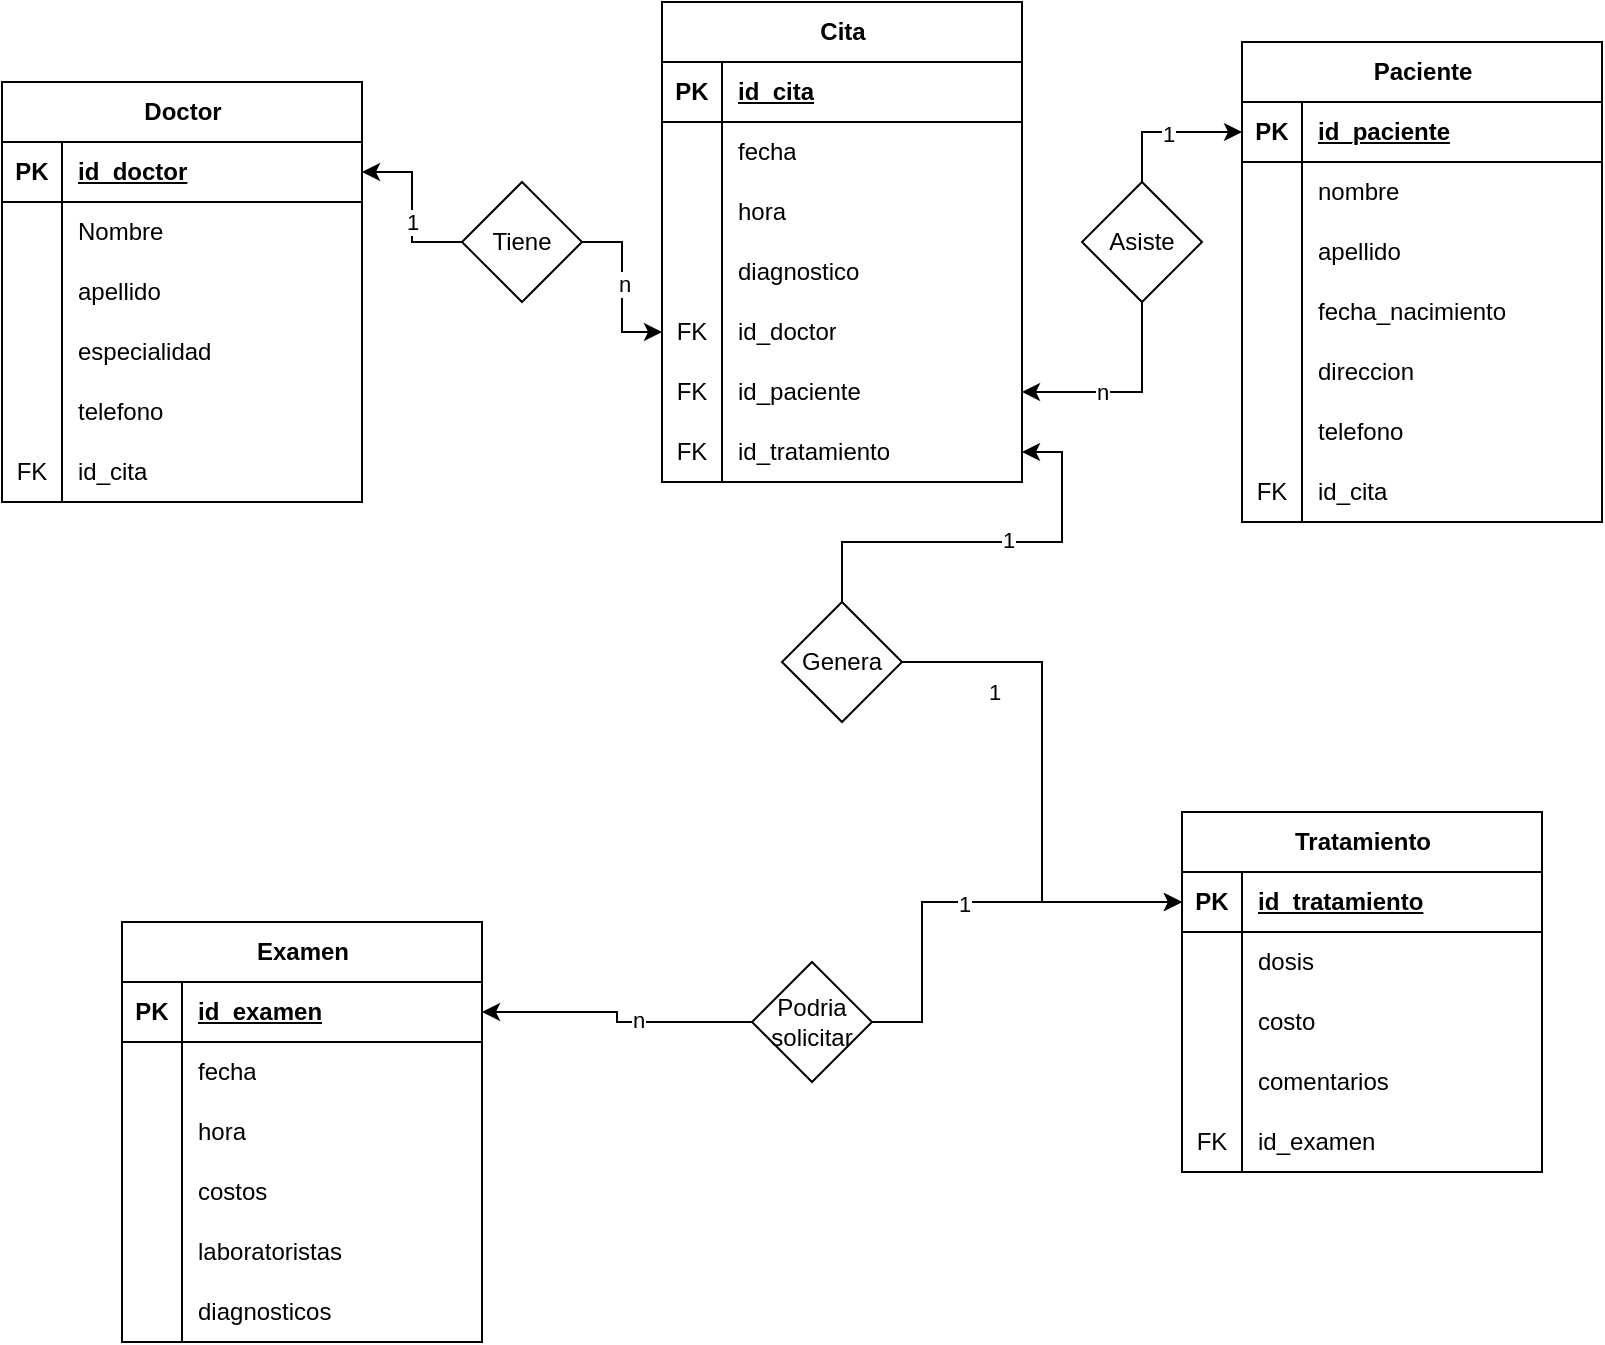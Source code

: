 <mxfile version="24.7.5" pages="5">
  <diagram name="Ejercicio 1" id="GaTABfaAutXeMLO4TZTy">
    <mxGraphModel dx="1434" dy="805" grid="1" gridSize="10" guides="1" tooltips="1" connect="1" arrows="1" fold="1" page="1" pageScale="1" pageWidth="850" pageHeight="1100" math="0" shadow="0">
      <root>
        <mxCell id="0" />
        <mxCell id="1" parent="0" />
        <mxCell id="ur3pYLcnl_HLX45tmoP1-1" value="Paciente" style="shape=table;startSize=30;container=1;collapsible=1;childLayout=tableLayout;fixedRows=1;rowLines=0;fontStyle=1;align=center;resizeLast=1;html=1;" vertex="1" parent="1">
          <mxGeometry x="640" y="130" width="180" height="240" as="geometry" />
        </mxCell>
        <mxCell id="ur3pYLcnl_HLX45tmoP1-2" value="" style="shape=tableRow;horizontal=0;startSize=0;swimlaneHead=0;swimlaneBody=0;fillColor=none;collapsible=0;dropTarget=0;points=[[0,0.5],[1,0.5]];portConstraint=eastwest;top=0;left=0;right=0;bottom=1;" vertex="1" parent="ur3pYLcnl_HLX45tmoP1-1">
          <mxGeometry y="30" width="180" height="30" as="geometry" />
        </mxCell>
        <mxCell id="ur3pYLcnl_HLX45tmoP1-3" value="PK" style="shape=partialRectangle;connectable=0;fillColor=none;top=0;left=0;bottom=0;right=0;fontStyle=1;overflow=hidden;whiteSpace=wrap;html=1;" vertex="1" parent="ur3pYLcnl_HLX45tmoP1-2">
          <mxGeometry width="30" height="30" as="geometry">
            <mxRectangle width="30" height="30" as="alternateBounds" />
          </mxGeometry>
        </mxCell>
        <mxCell id="ur3pYLcnl_HLX45tmoP1-4" value="id_paciente" style="shape=partialRectangle;connectable=0;fillColor=none;top=0;left=0;bottom=0;right=0;align=left;spacingLeft=6;fontStyle=5;overflow=hidden;whiteSpace=wrap;html=1;" vertex="1" parent="ur3pYLcnl_HLX45tmoP1-2">
          <mxGeometry x="30" width="150" height="30" as="geometry">
            <mxRectangle width="150" height="30" as="alternateBounds" />
          </mxGeometry>
        </mxCell>
        <mxCell id="ur3pYLcnl_HLX45tmoP1-5" value="" style="shape=tableRow;horizontal=0;startSize=0;swimlaneHead=0;swimlaneBody=0;fillColor=none;collapsible=0;dropTarget=0;points=[[0,0.5],[1,0.5]];portConstraint=eastwest;top=0;left=0;right=0;bottom=0;" vertex="1" parent="ur3pYLcnl_HLX45tmoP1-1">
          <mxGeometry y="60" width="180" height="30" as="geometry" />
        </mxCell>
        <mxCell id="ur3pYLcnl_HLX45tmoP1-6" value="" style="shape=partialRectangle;connectable=0;fillColor=none;top=0;left=0;bottom=0;right=0;editable=1;overflow=hidden;whiteSpace=wrap;html=1;" vertex="1" parent="ur3pYLcnl_HLX45tmoP1-5">
          <mxGeometry width="30" height="30" as="geometry">
            <mxRectangle width="30" height="30" as="alternateBounds" />
          </mxGeometry>
        </mxCell>
        <mxCell id="ur3pYLcnl_HLX45tmoP1-7" value="nombre" style="shape=partialRectangle;connectable=0;fillColor=none;top=0;left=0;bottom=0;right=0;align=left;spacingLeft=6;overflow=hidden;whiteSpace=wrap;html=1;" vertex="1" parent="ur3pYLcnl_HLX45tmoP1-5">
          <mxGeometry x="30" width="150" height="30" as="geometry">
            <mxRectangle width="150" height="30" as="alternateBounds" />
          </mxGeometry>
        </mxCell>
        <mxCell id="ur3pYLcnl_HLX45tmoP1-8" value="" style="shape=tableRow;horizontal=0;startSize=0;swimlaneHead=0;swimlaneBody=0;fillColor=none;collapsible=0;dropTarget=0;points=[[0,0.5],[1,0.5]];portConstraint=eastwest;top=0;left=0;right=0;bottom=0;" vertex="1" parent="ur3pYLcnl_HLX45tmoP1-1">
          <mxGeometry y="90" width="180" height="30" as="geometry" />
        </mxCell>
        <mxCell id="ur3pYLcnl_HLX45tmoP1-9" value="" style="shape=partialRectangle;connectable=0;fillColor=none;top=0;left=0;bottom=0;right=0;editable=1;overflow=hidden;whiteSpace=wrap;html=1;" vertex="1" parent="ur3pYLcnl_HLX45tmoP1-8">
          <mxGeometry width="30" height="30" as="geometry">
            <mxRectangle width="30" height="30" as="alternateBounds" />
          </mxGeometry>
        </mxCell>
        <mxCell id="ur3pYLcnl_HLX45tmoP1-10" value="apellido" style="shape=partialRectangle;connectable=0;fillColor=none;top=0;left=0;bottom=0;right=0;align=left;spacingLeft=6;overflow=hidden;whiteSpace=wrap;html=1;" vertex="1" parent="ur3pYLcnl_HLX45tmoP1-8">
          <mxGeometry x="30" width="150" height="30" as="geometry">
            <mxRectangle width="150" height="30" as="alternateBounds" />
          </mxGeometry>
        </mxCell>
        <mxCell id="ur3pYLcnl_HLX45tmoP1-11" value="" style="shape=tableRow;horizontal=0;startSize=0;swimlaneHead=0;swimlaneBody=0;fillColor=none;collapsible=0;dropTarget=0;points=[[0,0.5],[1,0.5]];portConstraint=eastwest;top=0;left=0;right=0;bottom=0;" vertex="1" parent="ur3pYLcnl_HLX45tmoP1-1">
          <mxGeometry y="120" width="180" height="30" as="geometry" />
        </mxCell>
        <mxCell id="ur3pYLcnl_HLX45tmoP1-12" value="" style="shape=partialRectangle;connectable=0;fillColor=none;top=0;left=0;bottom=0;right=0;editable=1;overflow=hidden;whiteSpace=wrap;html=1;" vertex="1" parent="ur3pYLcnl_HLX45tmoP1-11">
          <mxGeometry width="30" height="30" as="geometry">
            <mxRectangle width="30" height="30" as="alternateBounds" />
          </mxGeometry>
        </mxCell>
        <mxCell id="ur3pYLcnl_HLX45tmoP1-13" value="fecha_nacimiento" style="shape=partialRectangle;connectable=0;fillColor=none;top=0;left=0;bottom=0;right=0;align=left;spacingLeft=6;overflow=hidden;whiteSpace=wrap;html=1;" vertex="1" parent="ur3pYLcnl_HLX45tmoP1-11">
          <mxGeometry x="30" width="150" height="30" as="geometry">
            <mxRectangle width="150" height="30" as="alternateBounds" />
          </mxGeometry>
        </mxCell>
        <mxCell id="ur3pYLcnl_HLX45tmoP1-69" style="shape=tableRow;horizontal=0;startSize=0;swimlaneHead=0;swimlaneBody=0;fillColor=none;collapsible=0;dropTarget=0;points=[[0,0.5],[1,0.5]];portConstraint=eastwest;top=0;left=0;right=0;bottom=0;" vertex="1" parent="ur3pYLcnl_HLX45tmoP1-1">
          <mxGeometry y="150" width="180" height="30" as="geometry" />
        </mxCell>
        <mxCell id="ur3pYLcnl_HLX45tmoP1-70" style="shape=partialRectangle;connectable=0;fillColor=none;top=0;left=0;bottom=0;right=0;editable=1;overflow=hidden;whiteSpace=wrap;html=1;" vertex="1" parent="ur3pYLcnl_HLX45tmoP1-69">
          <mxGeometry width="30" height="30" as="geometry">
            <mxRectangle width="30" height="30" as="alternateBounds" />
          </mxGeometry>
        </mxCell>
        <mxCell id="ur3pYLcnl_HLX45tmoP1-71" value="direccion" style="shape=partialRectangle;connectable=0;fillColor=none;top=0;left=0;bottom=0;right=0;align=left;spacingLeft=6;overflow=hidden;whiteSpace=wrap;html=1;" vertex="1" parent="ur3pYLcnl_HLX45tmoP1-69">
          <mxGeometry x="30" width="150" height="30" as="geometry">
            <mxRectangle width="150" height="30" as="alternateBounds" />
          </mxGeometry>
        </mxCell>
        <mxCell id="ur3pYLcnl_HLX45tmoP1-72" style="shape=tableRow;horizontal=0;startSize=0;swimlaneHead=0;swimlaneBody=0;fillColor=none;collapsible=0;dropTarget=0;points=[[0,0.5],[1,0.5]];portConstraint=eastwest;top=0;left=0;right=0;bottom=0;" vertex="1" parent="ur3pYLcnl_HLX45tmoP1-1">
          <mxGeometry y="180" width="180" height="30" as="geometry" />
        </mxCell>
        <mxCell id="ur3pYLcnl_HLX45tmoP1-73" style="shape=partialRectangle;connectable=0;fillColor=none;top=0;left=0;bottom=0;right=0;editable=1;overflow=hidden;whiteSpace=wrap;html=1;" vertex="1" parent="ur3pYLcnl_HLX45tmoP1-72">
          <mxGeometry width="30" height="30" as="geometry">
            <mxRectangle width="30" height="30" as="alternateBounds" />
          </mxGeometry>
        </mxCell>
        <mxCell id="ur3pYLcnl_HLX45tmoP1-74" value="telefono" style="shape=partialRectangle;connectable=0;fillColor=none;top=0;left=0;bottom=0;right=0;align=left;spacingLeft=6;overflow=hidden;whiteSpace=wrap;html=1;" vertex="1" parent="ur3pYLcnl_HLX45tmoP1-72">
          <mxGeometry x="30" width="150" height="30" as="geometry">
            <mxRectangle width="150" height="30" as="alternateBounds" />
          </mxGeometry>
        </mxCell>
        <mxCell id="ur3pYLcnl_HLX45tmoP1-75" style="shape=tableRow;horizontal=0;startSize=0;swimlaneHead=0;swimlaneBody=0;fillColor=none;collapsible=0;dropTarget=0;points=[[0,0.5],[1,0.5]];portConstraint=eastwest;top=0;left=0;right=0;bottom=0;" vertex="1" parent="ur3pYLcnl_HLX45tmoP1-1">
          <mxGeometry y="210" width="180" height="30" as="geometry" />
        </mxCell>
        <mxCell id="ur3pYLcnl_HLX45tmoP1-76" value="FK" style="shape=partialRectangle;connectable=0;fillColor=none;top=0;left=0;bottom=0;right=0;editable=1;overflow=hidden;whiteSpace=wrap;html=1;" vertex="1" parent="ur3pYLcnl_HLX45tmoP1-75">
          <mxGeometry width="30" height="30" as="geometry">
            <mxRectangle width="30" height="30" as="alternateBounds" />
          </mxGeometry>
        </mxCell>
        <mxCell id="ur3pYLcnl_HLX45tmoP1-77" value="id_cita" style="shape=partialRectangle;connectable=0;fillColor=none;top=0;left=0;bottom=0;right=0;align=left;spacingLeft=6;overflow=hidden;whiteSpace=wrap;html=1;" vertex="1" parent="ur3pYLcnl_HLX45tmoP1-75">
          <mxGeometry x="30" width="150" height="30" as="geometry">
            <mxRectangle width="150" height="30" as="alternateBounds" />
          </mxGeometry>
        </mxCell>
        <mxCell id="ur3pYLcnl_HLX45tmoP1-14" value="Doctor" style="shape=table;startSize=30;container=1;collapsible=1;childLayout=tableLayout;fixedRows=1;rowLines=0;fontStyle=1;align=center;resizeLast=1;html=1;" vertex="1" parent="1">
          <mxGeometry x="20" y="150" width="180" height="210" as="geometry" />
        </mxCell>
        <mxCell id="ur3pYLcnl_HLX45tmoP1-15" value="" style="shape=tableRow;horizontal=0;startSize=0;swimlaneHead=0;swimlaneBody=0;fillColor=none;collapsible=0;dropTarget=0;points=[[0,0.5],[1,0.5]];portConstraint=eastwest;top=0;left=0;right=0;bottom=1;" vertex="1" parent="ur3pYLcnl_HLX45tmoP1-14">
          <mxGeometry y="30" width="180" height="30" as="geometry" />
        </mxCell>
        <mxCell id="ur3pYLcnl_HLX45tmoP1-16" value="PK" style="shape=partialRectangle;connectable=0;fillColor=none;top=0;left=0;bottom=0;right=0;fontStyle=1;overflow=hidden;whiteSpace=wrap;html=1;" vertex="1" parent="ur3pYLcnl_HLX45tmoP1-15">
          <mxGeometry width="30" height="30" as="geometry">
            <mxRectangle width="30" height="30" as="alternateBounds" />
          </mxGeometry>
        </mxCell>
        <mxCell id="ur3pYLcnl_HLX45tmoP1-17" value="id_doctor" style="shape=partialRectangle;connectable=0;fillColor=none;top=0;left=0;bottom=0;right=0;align=left;spacingLeft=6;fontStyle=5;overflow=hidden;whiteSpace=wrap;html=1;" vertex="1" parent="ur3pYLcnl_HLX45tmoP1-15">
          <mxGeometry x="30" width="150" height="30" as="geometry">
            <mxRectangle width="150" height="30" as="alternateBounds" />
          </mxGeometry>
        </mxCell>
        <mxCell id="ur3pYLcnl_HLX45tmoP1-18" value="" style="shape=tableRow;horizontal=0;startSize=0;swimlaneHead=0;swimlaneBody=0;fillColor=none;collapsible=0;dropTarget=0;points=[[0,0.5],[1,0.5]];portConstraint=eastwest;top=0;left=0;right=0;bottom=0;" vertex="1" parent="ur3pYLcnl_HLX45tmoP1-14">
          <mxGeometry y="60" width="180" height="30" as="geometry" />
        </mxCell>
        <mxCell id="ur3pYLcnl_HLX45tmoP1-19" value="" style="shape=partialRectangle;connectable=0;fillColor=none;top=0;left=0;bottom=0;right=0;editable=1;overflow=hidden;whiteSpace=wrap;html=1;" vertex="1" parent="ur3pYLcnl_HLX45tmoP1-18">
          <mxGeometry width="30" height="30" as="geometry">
            <mxRectangle width="30" height="30" as="alternateBounds" />
          </mxGeometry>
        </mxCell>
        <mxCell id="ur3pYLcnl_HLX45tmoP1-20" value="Nombre" style="shape=partialRectangle;connectable=0;fillColor=none;top=0;left=0;bottom=0;right=0;align=left;spacingLeft=6;overflow=hidden;whiteSpace=wrap;html=1;" vertex="1" parent="ur3pYLcnl_HLX45tmoP1-18">
          <mxGeometry x="30" width="150" height="30" as="geometry">
            <mxRectangle width="150" height="30" as="alternateBounds" />
          </mxGeometry>
        </mxCell>
        <mxCell id="ur3pYLcnl_HLX45tmoP1-21" value="" style="shape=tableRow;horizontal=0;startSize=0;swimlaneHead=0;swimlaneBody=0;fillColor=none;collapsible=0;dropTarget=0;points=[[0,0.5],[1,0.5]];portConstraint=eastwest;top=0;left=0;right=0;bottom=0;" vertex="1" parent="ur3pYLcnl_HLX45tmoP1-14">
          <mxGeometry y="90" width="180" height="30" as="geometry" />
        </mxCell>
        <mxCell id="ur3pYLcnl_HLX45tmoP1-22" value="" style="shape=partialRectangle;connectable=0;fillColor=none;top=0;left=0;bottom=0;right=0;editable=1;overflow=hidden;whiteSpace=wrap;html=1;" vertex="1" parent="ur3pYLcnl_HLX45tmoP1-21">
          <mxGeometry width="30" height="30" as="geometry">
            <mxRectangle width="30" height="30" as="alternateBounds" />
          </mxGeometry>
        </mxCell>
        <mxCell id="ur3pYLcnl_HLX45tmoP1-23" value="apellido" style="shape=partialRectangle;connectable=0;fillColor=none;top=0;left=0;bottom=0;right=0;align=left;spacingLeft=6;overflow=hidden;whiteSpace=wrap;html=1;" vertex="1" parent="ur3pYLcnl_HLX45tmoP1-21">
          <mxGeometry x="30" width="150" height="30" as="geometry">
            <mxRectangle width="150" height="30" as="alternateBounds" />
          </mxGeometry>
        </mxCell>
        <mxCell id="ur3pYLcnl_HLX45tmoP1-24" value="" style="shape=tableRow;horizontal=0;startSize=0;swimlaneHead=0;swimlaneBody=0;fillColor=none;collapsible=0;dropTarget=0;points=[[0,0.5],[1,0.5]];portConstraint=eastwest;top=0;left=0;right=0;bottom=0;" vertex="1" parent="ur3pYLcnl_HLX45tmoP1-14">
          <mxGeometry y="120" width="180" height="30" as="geometry" />
        </mxCell>
        <mxCell id="ur3pYLcnl_HLX45tmoP1-25" value="" style="shape=partialRectangle;connectable=0;fillColor=none;top=0;left=0;bottom=0;right=0;editable=1;overflow=hidden;whiteSpace=wrap;html=1;" vertex="1" parent="ur3pYLcnl_HLX45tmoP1-24">
          <mxGeometry width="30" height="30" as="geometry">
            <mxRectangle width="30" height="30" as="alternateBounds" />
          </mxGeometry>
        </mxCell>
        <mxCell id="ur3pYLcnl_HLX45tmoP1-26" value="especialidad" style="shape=partialRectangle;connectable=0;fillColor=none;top=0;left=0;bottom=0;right=0;align=left;spacingLeft=6;overflow=hidden;whiteSpace=wrap;html=1;" vertex="1" parent="ur3pYLcnl_HLX45tmoP1-24">
          <mxGeometry x="30" width="150" height="30" as="geometry">
            <mxRectangle width="150" height="30" as="alternateBounds" />
          </mxGeometry>
        </mxCell>
        <mxCell id="ur3pYLcnl_HLX45tmoP1-66" style="shape=tableRow;horizontal=0;startSize=0;swimlaneHead=0;swimlaneBody=0;fillColor=none;collapsible=0;dropTarget=0;points=[[0,0.5],[1,0.5]];portConstraint=eastwest;top=0;left=0;right=0;bottom=0;" vertex="1" parent="ur3pYLcnl_HLX45tmoP1-14">
          <mxGeometry y="150" width="180" height="30" as="geometry" />
        </mxCell>
        <mxCell id="ur3pYLcnl_HLX45tmoP1-67" style="shape=partialRectangle;connectable=0;fillColor=none;top=0;left=0;bottom=0;right=0;editable=1;overflow=hidden;whiteSpace=wrap;html=1;" vertex="1" parent="ur3pYLcnl_HLX45tmoP1-66">
          <mxGeometry width="30" height="30" as="geometry">
            <mxRectangle width="30" height="30" as="alternateBounds" />
          </mxGeometry>
        </mxCell>
        <mxCell id="ur3pYLcnl_HLX45tmoP1-68" value="telefono" style="shape=partialRectangle;connectable=0;fillColor=none;top=0;left=0;bottom=0;right=0;align=left;spacingLeft=6;overflow=hidden;whiteSpace=wrap;html=1;" vertex="1" parent="ur3pYLcnl_HLX45tmoP1-66">
          <mxGeometry x="30" width="150" height="30" as="geometry">
            <mxRectangle width="150" height="30" as="alternateBounds" />
          </mxGeometry>
        </mxCell>
        <mxCell id="LXIXRWt3nU6JUKCKUBsn-1" style="shape=tableRow;horizontal=0;startSize=0;swimlaneHead=0;swimlaneBody=0;fillColor=none;collapsible=0;dropTarget=0;points=[[0,0.5],[1,0.5]];portConstraint=eastwest;top=0;left=0;right=0;bottom=0;" vertex="1" parent="ur3pYLcnl_HLX45tmoP1-14">
          <mxGeometry y="180" width="180" height="30" as="geometry" />
        </mxCell>
        <mxCell id="LXIXRWt3nU6JUKCKUBsn-2" value="FK" style="shape=partialRectangle;connectable=0;fillColor=none;top=0;left=0;bottom=0;right=0;editable=1;overflow=hidden;whiteSpace=wrap;html=1;" vertex="1" parent="LXIXRWt3nU6JUKCKUBsn-1">
          <mxGeometry width="30" height="30" as="geometry">
            <mxRectangle width="30" height="30" as="alternateBounds" />
          </mxGeometry>
        </mxCell>
        <mxCell id="LXIXRWt3nU6JUKCKUBsn-3" value="id_cita" style="shape=partialRectangle;connectable=0;fillColor=none;top=0;left=0;bottom=0;right=0;align=left;spacingLeft=6;overflow=hidden;whiteSpace=wrap;html=1;" vertex="1" parent="LXIXRWt3nU6JUKCKUBsn-1">
          <mxGeometry x="30" width="150" height="30" as="geometry">
            <mxRectangle width="150" height="30" as="alternateBounds" />
          </mxGeometry>
        </mxCell>
        <mxCell id="ur3pYLcnl_HLX45tmoP1-27" value="Cita" style="shape=table;startSize=30;container=1;collapsible=1;childLayout=tableLayout;fixedRows=1;rowLines=0;fontStyle=1;align=center;resizeLast=1;html=1;" vertex="1" parent="1">
          <mxGeometry x="350" y="110" width="180" height="240" as="geometry" />
        </mxCell>
        <mxCell id="ur3pYLcnl_HLX45tmoP1-28" value="" style="shape=tableRow;horizontal=0;startSize=0;swimlaneHead=0;swimlaneBody=0;fillColor=none;collapsible=0;dropTarget=0;points=[[0,0.5],[1,0.5]];portConstraint=eastwest;top=0;left=0;right=0;bottom=1;" vertex="1" parent="ur3pYLcnl_HLX45tmoP1-27">
          <mxGeometry y="30" width="180" height="30" as="geometry" />
        </mxCell>
        <mxCell id="ur3pYLcnl_HLX45tmoP1-29" value="PK" style="shape=partialRectangle;connectable=0;fillColor=none;top=0;left=0;bottom=0;right=0;fontStyle=1;overflow=hidden;whiteSpace=wrap;html=1;" vertex="1" parent="ur3pYLcnl_HLX45tmoP1-28">
          <mxGeometry width="30" height="30" as="geometry">
            <mxRectangle width="30" height="30" as="alternateBounds" />
          </mxGeometry>
        </mxCell>
        <mxCell id="ur3pYLcnl_HLX45tmoP1-30" value="id_cita" style="shape=partialRectangle;connectable=0;fillColor=none;top=0;left=0;bottom=0;right=0;align=left;spacingLeft=6;fontStyle=5;overflow=hidden;whiteSpace=wrap;html=1;" vertex="1" parent="ur3pYLcnl_HLX45tmoP1-28">
          <mxGeometry x="30" width="150" height="30" as="geometry">
            <mxRectangle width="150" height="30" as="alternateBounds" />
          </mxGeometry>
        </mxCell>
        <mxCell id="ur3pYLcnl_HLX45tmoP1-31" value="" style="shape=tableRow;horizontal=0;startSize=0;swimlaneHead=0;swimlaneBody=0;fillColor=none;collapsible=0;dropTarget=0;points=[[0,0.5],[1,0.5]];portConstraint=eastwest;top=0;left=0;right=0;bottom=0;" vertex="1" parent="ur3pYLcnl_HLX45tmoP1-27">
          <mxGeometry y="60" width="180" height="30" as="geometry" />
        </mxCell>
        <mxCell id="ur3pYLcnl_HLX45tmoP1-32" value="" style="shape=partialRectangle;connectable=0;fillColor=none;top=0;left=0;bottom=0;right=0;editable=1;overflow=hidden;whiteSpace=wrap;html=1;" vertex="1" parent="ur3pYLcnl_HLX45tmoP1-31">
          <mxGeometry width="30" height="30" as="geometry">
            <mxRectangle width="30" height="30" as="alternateBounds" />
          </mxGeometry>
        </mxCell>
        <mxCell id="ur3pYLcnl_HLX45tmoP1-33" value="fecha" style="shape=partialRectangle;connectable=0;fillColor=none;top=0;left=0;bottom=0;right=0;align=left;spacingLeft=6;overflow=hidden;whiteSpace=wrap;html=1;" vertex="1" parent="ur3pYLcnl_HLX45tmoP1-31">
          <mxGeometry x="30" width="150" height="30" as="geometry">
            <mxRectangle width="150" height="30" as="alternateBounds" />
          </mxGeometry>
        </mxCell>
        <mxCell id="ur3pYLcnl_HLX45tmoP1-34" value="" style="shape=tableRow;horizontal=0;startSize=0;swimlaneHead=0;swimlaneBody=0;fillColor=none;collapsible=0;dropTarget=0;points=[[0,0.5],[1,0.5]];portConstraint=eastwest;top=0;left=0;right=0;bottom=0;" vertex="1" parent="ur3pYLcnl_HLX45tmoP1-27">
          <mxGeometry y="90" width="180" height="30" as="geometry" />
        </mxCell>
        <mxCell id="ur3pYLcnl_HLX45tmoP1-35" value="" style="shape=partialRectangle;connectable=0;fillColor=none;top=0;left=0;bottom=0;right=0;editable=1;overflow=hidden;whiteSpace=wrap;html=1;" vertex="1" parent="ur3pYLcnl_HLX45tmoP1-34">
          <mxGeometry width="30" height="30" as="geometry">
            <mxRectangle width="30" height="30" as="alternateBounds" />
          </mxGeometry>
        </mxCell>
        <mxCell id="ur3pYLcnl_HLX45tmoP1-36" value="hora" style="shape=partialRectangle;connectable=0;fillColor=none;top=0;left=0;bottom=0;right=0;align=left;spacingLeft=6;overflow=hidden;whiteSpace=wrap;html=1;" vertex="1" parent="ur3pYLcnl_HLX45tmoP1-34">
          <mxGeometry x="30" width="150" height="30" as="geometry">
            <mxRectangle width="150" height="30" as="alternateBounds" />
          </mxGeometry>
        </mxCell>
        <mxCell id="ur3pYLcnl_HLX45tmoP1-119" style="shape=tableRow;horizontal=0;startSize=0;swimlaneHead=0;swimlaneBody=0;fillColor=none;collapsible=0;dropTarget=0;points=[[0,0.5],[1,0.5]];portConstraint=eastwest;top=0;left=0;right=0;bottom=0;" vertex="1" parent="ur3pYLcnl_HLX45tmoP1-27">
          <mxGeometry y="120" width="180" height="30" as="geometry" />
        </mxCell>
        <mxCell id="ur3pYLcnl_HLX45tmoP1-120" style="shape=partialRectangle;connectable=0;fillColor=none;top=0;left=0;bottom=0;right=0;editable=1;overflow=hidden;whiteSpace=wrap;html=1;" vertex="1" parent="ur3pYLcnl_HLX45tmoP1-119">
          <mxGeometry width="30" height="30" as="geometry">
            <mxRectangle width="30" height="30" as="alternateBounds" />
          </mxGeometry>
        </mxCell>
        <mxCell id="ur3pYLcnl_HLX45tmoP1-121" value="diagnostico" style="shape=partialRectangle;connectable=0;fillColor=none;top=0;left=0;bottom=0;right=0;align=left;spacingLeft=6;overflow=hidden;whiteSpace=wrap;html=1;" vertex="1" parent="ur3pYLcnl_HLX45tmoP1-119">
          <mxGeometry x="30" width="150" height="30" as="geometry">
            <mxRectangle width="150" height="30" as="alternateBounds" />
          </mxGeometry>
        </mxCell>
        <mxCell id="ur3pYLcnl_HLX45tmoP1-37" value="" style="shape=tableRow;horizontal=0;startSize=0;swimlaneHead=0;swimlaneBody=0;fillColor=none;collapsible=0;dropTarget=0;points=[[0,0.5],[1,0.5]];portConstraint=eastwest;top=0;left=0;right=0;bottom=0;" vertex="1" parent="ur3pYLcnl_HLX45tmoP1-27">
          <mxGeometry y="150" width="180" height="30" as="geometry" />
        </mxCell>
        <mxCell id="ur3pYLcnl_HLX45tmoP1-38" value="FK" style="shape=partialRectangle;connectable=0;fillColor=none;top=0;left=0;bottom=0;right=0;editable=1;overflow=hidden;whiteSpace=wrap;html=1;" vertex="1" parent="ur3pYLcnl_HLX45tmoP1-37">
          <mxGeometry width="30" height="30" as="geometry">
            <mxRectangle width="30" height="30" as="alternateBounds" />
          </mxGeometry>
        </mxCell>
        <mxCell id="ur3pYLcnl_HLX45tmoP1-39" value="id_doctor" style="shape=partialRectangle;connectable=0;fillColor=none;top=0;left=0;bottom=0;right=0;align=left;spacingLeft=6;overflow=hidden;whiteSpace=wrap;html=1;" vertex="1" parent="ur3pYLcnl_HLX45tmoP1-37">
          <mxGeometry x="30" width="150" height="30" as="geometry">
            <mxRectangle width="150" height="30" as="alternateBounds" />
          </mxGeometry>
        </mxCell>
        <mxCell id="ur3pYLcnl_HLX45tmoP1-78" style="shape=tableRow;horizontal=0;startSize=0;swimlaneHead=0;swimlaneBody=0;fillColor=none;collapsible=0;dropTarget=0;points=[[0,0.5],[1,0.5]];portConstraint=eastwest;top=0;left=0;right=0;bottom=0;" vertex="1" parent="ur3pYLcnl_HLX45tmoP1-27">
          <mxGeometry y="180" width="180" height="30" as="geometry" />
        </mxCell>
        <mxCell id="ur3pYLcnl_HLX45tmoP1-79" value="FK" style="shape=partialRectangle;connectable=0;fillColor=none;top=0;left=0;bottom=0;right=0;editable=1;overflow=hidden;whiteSpace=wrap;html=1;" vertex="1" parent="ur3pYLcnl_HLX45tmoP1-78">
          <mxGeometry width="30" height="30" as="geometry">
            <mxRectangle width="30" height="30" as="alternateBounds" />
          </mxGeometry>
        </mxCell>
        <mxCell id="ur3pYLcnl_HLX45tmoP1-80" value="id_paciente" style="shape=partialRectangle;connectable=0;fillColor=none;top=0;left=0;bottom=0;right=0;align=left;spacingLeft=6;overflow=hidden;whiteSpace=wrap;html=1;" vertex="1" parent="ur3pYLcnl_HLX45tmoP1-78">
          <mxGeometry x="30" width="150" height="30" as="geometry">
            <mxRectangle width="150" height="30" as="alternateBounds" />
          </mxGeometry>
        </mxCell>
        <mxCell id="ur3pYLcnl_HLX45tmoP1-97" style="shape=tableRow;horizontal=0;startSize=0;swimlaneHead=0;swimlaneBody=0;fillColor=none;collapsible=0;dropTarget=0;points=[[0,0.5],[1,0.5]];portConstraint=eastwest;top=0;left=0;right=0;bottom=0;" vertex="1" parent="ur3pYLcnl_HLX45tmoP1-27">
          <mxGeometry y="210" width="180" height="30" as="geometry" />
        </mxCell>
        <mxCell id="ur3pYLcnl_HLX45tmoP1-98" value="FK" style="shape=partialRectangle;connectable=0;fillColor=none;top=0;left=0;bottom=0;right=0;editable=1;overflow=hidden;whiteSpace=wrap;html=1;" vertex="1" parent="ur3pYLcnl_HLX45tmoP1-97">
          <mxGeometry width="30" height="30" as="geometry">
            <mxRectangle width="30" height="30" as="alternateBounds" />
          </mxGeometry>
        </mxCell>
        <mxCell id="ur3pYLcnl_HLX45tmoP1-99" value="id_tratamiento" style="shape=partialRectangle;connectable=0;fillColor=none;top=0;left=0;bottom=0;right=0;align=left;spacingLeft=6;overflow=hidden;whiteSpace=wrap;html=1;" vertex="1" parent="ur3pYLcnl_HLX45tmoP1-97">
          <mxGeometry x="30" width="150" height="30" as="geometry">
            <mxRectangle width="150" height="30" as="alternateBounds" />
          </mxGeometry>
        </mxCell>
        <mxCell id="ur3pYLcnl_HLX45tmoP1-40" value="Examen" style="shape=table;startSize=30;container=1;collapsible=1;childLayout=tableLayout;fixedRows=1;rowLines=0;fontStyle=1;align=center;resizeLast=1;html=1;" vertex="1" parent="1">
          <mxGeometry x="80" y="570" width="180" height="210" as="geometry" />
        </mxCell>
        <mxCell id="ur3pYLcnl_HLX45tmoP1-41" value="" style="shape=tableRow;horizontal=0;startSize=0;swimlaneHead=0;swimlaneBody=0;fillColor=none;collapsible=0;dropTarget=0;points=[[0,0.5],[1,0.5]];portConstraint=eastwest;top=0;left=0;right=0;bottom=1;" vertex="1" parent="ur3pYLcnl_HLX45tmoP1-40">
          <mxGeometry y="30" width="180" height="30" as="geometry" />
        </mxCell>
        <mxCell id="ur3pYLcnl_HLX45tmoP1-42" value="PK" style="shape=partialRectangle;connectable=0;fillColor=none;top=0;left=0;bottom=0;right=0;fontStyle=1;overflow=hidden;whiteSpace=wrap;html=1;" vertex="1" parent="ur3pYLcnl_HLX45tmoP1-41">
          <mxGeometry width="30" height="30" as="geometry">
            <mxRectangle width="30" height="30" as="alternateBounds" />
          </mxGeometry>
        </mxCell>
        <mxCell id="ur3pYLcnl_HLX45tmoP1-43" value="id_examen" style="shape=partialRectangle;connectable=0;fillColor=none;top=0;left=0;bottom=0;right=0;align=left;spacingLeft=6;fontStyle=5;overflow=hidden;whiteSpace=wrap;html=1;" vertex="1" parent="ur3pYLcnl_HLX45tmoP1-41">
          <mxGeometry x="30" width="150" height="30" as="geometry">
            <mxRectangle width="150" height="30" as="alternateBounds" />
          </mxGeometry>
        </mxCell>
        <mxCell id="ur3pYLcnl_HLX45tmoP1-44" value="" style="shape=tableRow;horizontal=0;startSize=0;swimlaneHead=0;swimlaneBody=0;fillColor=none;collapsible=0;dropTarget=0;points=[[0,0.5],[1,0.5]];portConstraint=eastwest;top=0;left=0;right=0;bottom=0;" vertex="1" parent="ur3pYLcnl_HLX45tmoP1-40">
          <mxGeometry y="60" width="180" height="30" as="geometry" />
        </mxCell>
        <mxCell id="ur3pYLcnl_HLX45tmoP1-45" value="" style="shape=partialRectangle;connectable=0;fillColor=none;top=0;left=0;bottom=0;right=0;editable=1;overflow=hidden;whiteSpace=wrap;html=1;" vertex="1" parent="ur3pYLcnl_HLX45tmoP1-44">
          <mxGeometry width="30" height="30" as="geometry">
            <mxRectangle width="30" height="30" as="alternateBounds" />
          </mxGeometry>
        </mxCell>
        <mxCell id="ur3pYLcnl_HLX45tmoP1-46" value="fecha" style="shape=partialRectangle;connectable=0;fillColor=none;top=0;left=0;bottom=0;right=0;align=left;spacingLeft=6;overflow=hidden;whiteSpace=wrap;html=1;" vertex="1" parent="ur3pYLcnl_HLX45tmoP1-44">
          <mxGeometry x="30" width="150" height="30" as="geometry">
            <mxRectangle width="150" height="30" as="alternateBounds" />
          </mxGeometry>
        </mxCell>
        <mxCell id="ur3pYLcnl_HLX45tmoP1-47" value="" style="shape=tableRow;horizontal=0;startSize=0;swimlaneHead=0;swimlaneBody=0;fillColor=none;collapsible=0;dropTarget=0;points=[[0,0.5],[1,0.5]];portConstraint=eastwest;top=0;left=0;right=0;bottom=0;" vertex="1" parent="ur3pYLcnl_HLX45tmoP1-40">
          <mxGeometry y="90" width="180" height="30" as="geometry" />
        </mxCell>
        <mxCell id="ur3pYLcnl_HLX45tmoP1-48" value="" style="shape=partialRectangle;connectable=0;fillColor=none;top=0;left=0;bottom=0;right=0;editable=1;overflow=hidden;whiteSpace=wrap;html=1;" vertex="1" parent="ur3pYLcnl_HLX45tmoP1-47">
          <mxGeometry width="30" height="30" as="geometry">
            <mxRectangle width="30" height="30" as="alternateBounds" />
          </mxGeometry>
        </mxCell>
        <mxCell id="ur3pYLcnl_HLX45tmoP1-49" value="hora" style="shape=partialRectangle;connectable=0;fillColor=none;top=0;left=0;bottom=0;right=0;align=left;spacingLeft=6;overflow=hidden;whiteSpace=wrap;html=1;" vertex="1" parent="ur3pYLcnl_HLX45tmoP1-47">
          <mxGeometry x="30" width="150" height="30" as="geometry">
            <mxRectangle width="150" height="30" as="alternateBounds" />
          </mxGeometry>
        </mxCell>
        <mxCell id="ur3pYLcnl_HLX45tmoP1-50" value="" style="shape=tableRow;horizontal=0;startSize=0;swimlaneHead=0;swimlaneBody=0;fillColor=none;collapsible=0;dropTarget=0;points=[[0,0.5],[1,0.5]];portConstraint=eastwest;top=0;left=0;right=0;bottom=0;" vertex="1" parent="ur3pYLcnl_HLX45tmoP1-40">
          <mxGeometry y="120" width="180" height="30" as="geometry" />
        </mxCell>
        <mxCell id="ur3pYLcnl_HLX45tmoP1-51" value="" style="shape=partialRectangle;connectable=0;fillColor=none;top=0;left=0;bottom=0;right=0;editable=1;overflow=hidden;whiteSpace=wrap;html=1;" vertex="1" parent="ur3pYLcnl_HLX45tmoP1-50">
          <mxGeometry width="30" height="30" as="geometry">
            <mxRectangle width="30" height="30" as="alternateBounds" />
          </mxGeometry>
        </mxCell>
        <mxCell id="ur3pYLcnl_HLX45tmoP1-52" value="costos" style="shape=partialRectangle;connectable=0;fillColor=none;top=0;left=0;bottom=0;right=0;align=left;spacingLeft=6;overflow=hidden;whiteSpace=wrap;html=1;" vertex="1" parent="ur3pYLcnl_HLX45tmoP1-50">
          <mxGeometry x="30" width="150" height="30" as="geometry">
            <mxRectangle width="150" height="30" as="alternateBounds" />
          </mxGeometry>
        </mxCell>
        <mxCell id="ur3pYLcnl_HLX45tmoP1-113" style="shape=tableRow;horizontal=0;startSize=0;swimlaneHead=0;swimlaneBody=0;fillColor=none;collapsible=0;dropTarget=0;points=[[0,0.5],[1,0.5]];portConstraint=eastwest;top=0;left=0;right=0;bottom=0;" vertex="1" parent="ur3pYLcnl_HLX45tmoP1-40">
          <mxGeometry y="150" width="180" height="30" as="geometry" />
        </mxCell>
        <mxCell id="ur3pYLcnl_HLX45tmoP1-114" style="shape=partialRectangle;connectable=0;fillColor=none;top=0;left=0;bottom=0;right=0;editable=1;overflow=hidden;whiteSpace=wrap;html=1;" vertex="1" parent="ur3pYLcnl_HLX45tmoP1-113">
          <mxGeometry width="30" height="30" as="geometry">
            <mxRectangle width="30" height="30" as="alternateBounds" />
          </mxGeometry>
        </mxCell>
        <mxCell id="ur3pYLcnl_HLX45tmoP1-115" value="laboratoristas" style="shape=partialRectangle;connectable=0;fillColor=none;top=0;left=0;bottom=0;right=0;align=left;spacingLeft=6;overflow=hidden;whiteSpace=wrap;html=1;" vertex="1" parent="ur3pYLcnl_HLX45tmoP1-113">
          <mxGeometry x="30" width="150" height="30" as="geometry">
            <mxRectangle width="150" height="30" as="alternateBounds" />
          </mxGeometry>
        </mxCell>
        <mxCell id="ur3pYLcnl_HLX45tmoP1-116" style="shape=tableRow;horizontal=0;startSize=0;swimlaneHead=0;swimlaneBody=0;fillColor=none;collapsible=0;dropTarget=0;points=[[0,0.5],[1,0.5]];portConstraint=eastwest;top=0;left=0;right=0;bottom=0;" vertex="1" parent="ur3pYLcnl_HLX45tmoP1-40">
          <mxGeometry y="180" width="180" height="30" as="geometry" />
        </mxCell>
        <mxCell id="ur3pYLcnl_HLX45tmoP1-117" style="shape=partialRectangle;connectable=0;fillColor=none;top=0;left=0;bottom=0;right=0;editable=1;overflow=hidden;whiteSpace=wrap;html=1;" vertex="1" parent="ur3pYLcnl_HLX45tmoP1-116">
          <mxGeometry width="30" height="30" as="geometry">
            <mxRectangle width="30" height="30" as="alternateBounds" />
          </mxGeometry>
        </mxCell>
        <mxCell id="ur3pYLcnl_HLX45tmoP1-118" value="diagnosticos" style="shape=partialRectangle;connectable=0;fillColor=none;top=0;left=0;bottom=0;right=0;align=left;spacingLeft=6;overflow=hidden;whiteSpace=wrap;html=1;" vertex="1" parent="ur3pYLcnl_HLX45tmoP1-116">
          <mxGeometry x="30" width="150" height="30" as="geometry">
            <mxRectangle width="150" height="30" as="alternateBounds" />
          </mxGeometry>
        </mxCell>
        <mxCell id="ur3pYLcnl_HLX45tmoP1-53" value="Tratamiento" style="shape=table;startSize=30;container=1;collapsible=1;childLayout=tableLayout;fixedRows=1;rowLines=0;fontStyle=1;align=center;resizeLast=1;html=1;" vertex="1" parent="1">
          <mxGeometry x="610" y="515" width="180" height="180" as="geometry" />
        </mxCell>
        <mxCell id="ur3pYLcnl_HLX45tmoP1-54" value="" style="shape=tableRow;horizontal=0;startSize=0;swimlaneHead=0;swimlaneBody=0;fillColor=none;collapsible=0;dropTarget=0;points=[[0,0.5],[1,0.5]];portConstraint=eastwest;top=0;left=0;right=0;bottom=1;" vertex="1" parent="ur3pYLcnl_HLX45tmoP1-53">
          <mxGeometry y="30" width="180" height="30" as="geometry" />
        </mxCell>
        <mxCell id="ur3pYLcnl_HLX45tmoP1-55" value="PK" style="shape=partialRectangle;connectable=0;fillColor=none;top=0;left=0;bottom=0;right=0;fontStyle=1;overflow=hidden;whiteSpace=wrap;html=1;" vertex="1" parent="ur3pYLcnl_HLX45tmoP1-54">
          <mxGeometry width="30" height="30" as="geometry">
            <mxRectangle width="30" height="30" as="alternateBounds" />
          </mxGeometry>
        </mxCell>
        <mxCell id="ur3pYLcnl_HLX45tmoP1-56" value="id_tratamiento" style="shape=partialRectangle;connectable=0;fillColor=none;top=0;left=0;bottom=0;right=0;align=left;spacingLeft=6;fontStyle=5;overflow=hidden;whiteSpace=wrap;html=1;" vertex="1" parent="ur3pYLcnl_HLX45tmoP1-54">
          <mxGeometry x="30" width="150" height="30" as="geometry">
            <mxRectangle width="150" height="30" as="alternateBounds" />
          </mxGeometry>
        </mxCell>
        <mxCell id="ur3pYLcnl_HLX45tmoP1-57" value="" style="shape=tableRow;horizontal=0;startSize=0;swimlaneHead=0;swimlaneBody=0;fillColor=none;collapsible=0;dropTarget=0;points=[[0,0.5],[1,0.5]];portConstraint=eastwest;top=0;left=0;right=0;bottom=0;" vertex="1" parent="ur3pYLcnl_HLX45tmoP1-53">
          <mxGeometry y="60" width="180" height="30" as="geometry" />
        </mxCell>
        <mxCell id="ur3pYLcnl_HLX45tmoP1-58" value="" style="shape=partialRectangle;connectable=0;fillColor=none;top=0;left=0;bottom=0;right=0;editable=1;overflow=hidden;whiteSpace=wrap;html=1;" vertex="1" parent="ur3pYLcnl_HLX45tmoP1-57">
          <mxGeometry width="30" height="30" as="geometry">
            <mxRectangle width="30" height="30" as="alternateBounds" />
          </mxGeometry>
        </mxCell>
        <mxCell id="ur3pYLcnl_HLX45tmoP1-59" value="dosis" style="shape=partialRectangle;connectable=0;fillColor=none;top=0;left=0;bottom=0;right=0;align=left;spacingLeft=6;overflow=hidden;whiteSpace=wrap;html=1;" vertex="1" parent="ur3pYLcnl_HLX45tmoP1-57">
          <mxGeometry x="30" width="150" height="30" as="geometry">
            <mxRectangle width="150" height="30" as="alternateBounds" />
          </mxGeometry>
        </mxCell>
        <mxCell id="ur3pYLcnl_HLX45tmoP1-60" value="" style="shape=tableRow;horizontal=0;startSize=0;swimlaneHead=0;swimlaneBody=0;fillColor=none;collapsible=0;dropTarget=0;points=[[0,0.5],[1,0.5]];portConstraint=eastwest;top=0;left=0;right=0;bottom=0;" vertex="1" parent="ur3pYLcnl_HLX45tmoP1-53">
          <mxGeometry y="90" width="180" height="30" as="geometry" />
        </mxCell>
        <mxCell id="ur3pYLcnl_HLX45tmoP1-61" value="" style="shape=partialRectangle;connectable=0;fillColor=none;top=0;left=0;bottom=0;right=0;editable=1;overflow=hidden;whiteSpace=wrap;html=1;" vertex="1" parent="ur3pYLcnl_HLX45tmoP1-60">
          <mxGeometry width="30" height="30" as="geometry">
            <mxRectangle width="30" height="30" as="alternateBounds" />
          </mxGeometry>
        </mxCell>
        <mxCell id="ur3pYLcnl_HLX45tmoP1-62" value="costo" style="shape=partialRectangle;connectable=0;fillColor=none;top=0;left=0;bottom=0;right=0;align=left;spacingLeft=6;overflow=hidden;whiteSpace=wrap;html=1;" vertex="1" parent="ur3pYLcnl_HLX45tmoP1-60">
          <mxGeometry x="30" width="150" height="30" as="geometry">
            <mxRectangle width="150" height="30" as="alternateBounds" />
          </mxGeometry>
        </mxCell>
        <mxCell id="ur3pYLcnl_HLX45tmoP1-63" value="" style="shape=tableRow;horizontal=0;startSize=0;swimlaneHead=0;swimlaneBody=0;fillColor=none;collapsible=0;dropTarget=0;points=[[0,0.5],[1,0.5]];portConstraint=eastwest;top=0;left=0;right=0;bottom=0;" vertex="1" parent="ur3pYLcnl_HLX45tmoP1-53">
          <mxGeometry y="120" width="180" height="30" as="geometry" />
        </mxCell>
        <mxCell id="ur3pYLcnl_HLX45tmoP1-64" value="" style="shape=partialRectangle;connectable=0;fillColor=none;top=0;left=0;bottom=0;right=0;editable=1;overflow=hidden;whiteSpace=wrap;html=1;" vertex="1" parent="ur3pYLcnl_HLX45tmoP1-63">
          <mxGeometry width="30" height="30" as="geometry">
            <mxRectangle width="30" height="30" as="alternateBounds" />
          </mxGeometry>
        </mxCell>
        <mxCell id="ur3pYLcnl_HLX45tmoP1-65" value="comentarios" style="shape=partialRectangle;connectable=0;fillColor=none;top=0;left=0;bottom=0;right=0;align=left;spacingLeft=6;overflow=hidden;whiteSpace=wrap;html=1;" vertex="1" parent="ur3pYLcnl_HLX45tmoP1-63">
          <mxGeometry x="30" width="150" height="30" as="geometry">
            <mxRectangle width="150" height="30" as="alternateBounds" />
          </mxGeometry>
        </mxCell>
        <mxCell id="ur3pYLcnl_HLX45tmoP1-104" style="shape=tableRow;horizontal=0;startSize=0;swimlaneHead=0;swimlaneBody=0;fillColor=none;collapsible=0;dropTarget=0;points=[[0,0.5],[1,0.5]];portConstraint=eastwest;top=0;left=0;right=0;bottom=0;" vertex="1" parent="ur3pYLcnl_HLX45tmoP1-53">
          <mxGeometry y="150" width="180" height="30" as="geometry" />
        </mxCell>
        <mxCell id="ur3pYLcnl_HLX45tmoP1-105" value="FK" style="shape=partialRectangle;connectable=0;fillColor=none;top=0;left=0;bottom=0;right=0;editable=1;overflow=hidden;whiteSpace=wrap;html=1;" vertex="1" parent="ur3pYLcnl_HLX45tmoP1-104">
          <mxGeometry width="30" height="30" as="geometry">
            <mxRectangle width="30" height="30" as="alternateBounds" />
          </mxGeometry>
        </mxCell>
        <mxCell id="ur3pYLcnl_HLX45tmoP1-106" value="id_examen" style="shape=partialRectangle;connectable=0;fillColor=none;top=0;left=0;bottom=0;right=0;align=left;spacingLeft=6;overflow=hidden;whiteSpace=wrap;html=1;" vertex="1" parent="ur3pYLcnl_HLX45tmoP1-104">
          <mxGeometry x="30" width="150" height="30" as="geometry">
            <mxRectangle width="150" height="30" as="alternateBounds" />
          </mxGeometry>
        </mxCell>
        <mxCell id="ur3pYLcnl_HLX45tmoP1-84" style="edgeStyle=orthogonalEdgeStyle;rounded=0;orthogonalLoop=1;jettySize=auto;html=1;" edge="1" parent="1" source="ur3pYLcnl_HLX45tmoP1-81" target="ur3pYLcnl_HLX45tmoP1-15">
          <mxGeometry relative="1" as="geometry" />
        </mxCell>
        <mxCell id="ur3pYLcnl_HLX45tmoP1-89" value="1" style="edgeLabel;html=1;align=center;verticalAlign=middle;resizable=0;points=[];" vertex="1" connectable="0" parent="ur3pYLcnl_HLX45tmoP1-84">
          <mxGeometry x="-0.176" relative="1" as="geometry">
            <mxPoint as="offset" />
          </mxGeometry>
        </mxCell>
        <mxCell id="ur3pYLcnl_HLX45tmoP1-85" style="edgeStyle=orthogonalEdgeStyle;rounded=0;orthogonalLoop=1;jettySize=auto;html=1;" edge="1" parent="1" source="ur3pYLcnl_HLX45tmoP1-81" target="ur3pYLcnl_HLX45tmoP1-37">
          <mxGeometry relative="1" as="geometry" />
        </mxCell>
        <mxCell id="ur3pYLcnl_HLX45tmoP1-90" value="n" style="edgeLabel;html=1;align=center;verticalAlign=middle;resizable=0;points=[];" vertex="1" connectable="0" parent="ur3pYLcnl_HLX45tmoP1-85">
          <mxGeometry x="-0.032" y="1" relative="1" as="geometry">
            <mxPoint as="offset" />
          </mxGeometry>
        </mxCell>
        <mxCell id="ur3pYLcnl_HLX45tmoP1-81" value="Tiene" style="rhombus;whiteSpace=wrap;html=1;" vertex="1" parent="1">
          <mxGeometry x="250" y="200" width="60" height="60" as="geometry" />
        </mxCell>
        <mxCell id="ur3pYLcnl_HLX45tmoP1-87" style="edgeStyle=orthogonalEdgeStyle;rounded=0;orthogonalLoop=1;jettySize=auto;html=1;" edge="1" parent="1" source="ur3pYLcnl_HLX45tmoP1-82" target="ur3pYLcnl_HLX45tmoP1-2">
          <mxGeometry relative="1" as="geometry" />
        </mxCell>
        <mxCell id="ur3pYLcnl_HLX45tmoP1-92" value="1" style="edgeLabel;html=1;align=center;verticalAlign=middle;resizable=0;points=[];" vertex="1" connectable="0" parent="ur3pYLcnl_HLX45tmoP1-87">
          <mxGeometry x="0.013" y="-1" relative="1" as="geometry">
            <mxPoint as="offset" />
          </mxGeometry>
        </mxCell>
        <mxCell id="ur3pYLcnl_HLX45tmoP1-88" style="edgeStyle=orthogonalEdgeStyle;rounded=0;orthogonalLoop=1;jettySize=auto;html=1;" edge="1" parent="1" source="ur3pYLcnl_HLX45tmoP1-82" target="ur3pYLcnl_HLX45tmoP1-78">
          <mxGeometry relative="1" as="geometry" />
        </mxCell>
        <mxCell id="ur3pYLcnl_HLX45tmoP1-91" value="n" style="edgeLabel;html=1;align=center;verticalAlign=middle;resizable=0;points=[];" vertex="1" connectable="0" parent="ur3pYLcnl_HLX45tmoP1-88">
          <mxGeometry x="0.242" relative="1" as="geometry">
            <mxPoint as="offset" />
          </mxGeometry>
        </mxCell>
        <mxCell id="ur3pYLcnl_HLX45tmoP1-82" value="Asiste" style="rhombus;whiteSpace=wrap;html=1;" vertex="1" parent="1">
          <mxGeometry x="560" y="200" width="60" height="60" as="geometry" />
        </mxCell>
        <mxCell id="ur3pYLcnl_HLX45tmoP1-100" style="edgeStyle=orthogonalEdgeStyle;rounded=0;orthogonalLoop=1;jettySize=auto;html=1;" edge="1" parent="1" source="ur3pYLcnl_HLX45tmoP1-83" target="ur3pYLcnl_HLX45tmoP1-97">
          <mxGeometry relative="1" as="geometry" />
        </mxCell>
        <mxCell id="ur3pYLcnl_HLX45tmoP1-102" value="1" style="edgeLabel;html=1;align=center;verticalAlign=middle;resizable=0;points=[];" vertex="1" connectable="0" parent="ur3pYLcnl_HLX45tmoP1-100">
          <mxGeometry x="0.102" y="1" relative="1" as="geometry">
            <mxPoint as="offset" />
          </mxGeometry>
        </mxCell>
        <mxCell id="ur3pYLcnl_HLX45tmoP1-101" style="edgeStyle=orthogonalEdgeStyle;rounded=0;orthogonalLoop=1;jettySize=auto;html=1;exitX=1;exitY=0.5;exitDx=0;exitDy=0;" edge="1" parent="1" source="ur3pYLcnl_HLX45tmoP1-83" target="ur3pYLcnl_HLX45tmoP1-54">
          <mxGeometry relative="1" as="geometry" />
        </mxCell>
        <mxCell id="ur3pYLcnl_HLX45tmoP1-103" value="1" style="edgeLabel;html=1;align=center;verticalAlign=middle;resizable=0;points=[];" vertex="1" connectable="0" parent="ur3pYLcnl_HLX45tmoP1-101">
          <mxGeometry x="-0.33" y="-2" relative="1" as="geometry">
            <mxPoint x="-22" y="-2" as="offset" />
          </mxGeometry>
        </mxCell>
        <mxCell id="ur3pYLcnl_HLX45tmoP1-83" value="Genera" style="rhombus;whiteSpace=wrap;html=1;" vertex="1" parent="1">
          <mxGeometry x="410" y="410" width="60" height="60" as="geometry" />
        </mxCell>
        <mxCell id="ur3pYLcnl_HLX45tmoP1-109" style="edgeStyle=orthogonalEdgeStyle;rounded=0;orthogonalLoop=1;jettySize=auto;html=1;exitX=1;exitY=0.5;exitDx=0;exitDy=0;" edge="1" parent="1" source="ur3pYLcnl_HLX45tmoP1-108" target="ur3pYLcnl_HLX45tmoP1-54">
          <mxGeometry relative="1" as="geometry">
            <Array as="points">
              <mxPoint x="480" y="620" />
              <mxPoint x="480" y="560" />
            </Array>
          </mxGeometry>
        </mxCell>
        <mxCell id="ur3pYLcnl_HLX45tmoP1-112" value="1" style="edgeLabel;html=1;align=center;verticalAlign=middle;resizable=0;points=[];" vertex="1" connectable="0" parent="ur3pYLcnl_HLX45tmoP1-109">
          <mxGeometry x="-0.014" y="-1" relative="1" as="geometry">
            <mxPoint as="offset" />
          </mxGeometry>
        </mxCell>
        <mxCell id="ur3pYLcnl_HLX45tmoP1-110" style="edgeStyle=orthogonalEdgeStyle;rounded=0;orthogonalLoop=1;jettySize=auto;html=1;" edge="1" parent="1" source="ur3pYLcnl_HLX45tmoP1-108" target="ur3pYLcnl_HLX45tmoP1-41">
          <mxGeometry relative="1" as="geometry" />
        </mxCell>
        <mxCell id="ur3pYLcnl_HLX45tmoP1-111" value="n" style="edgeLabel;html=1;align=center;verticalAlign=middle;resizable=0;points=[];" vertex="1" connectable="0" parent="ur3pYLcnl_HLX45tmoP1-110">
          <mxGeometry x="-0.186" y="-1" relative="1" as="geometry">
            <mxPoint as="offset" />
          </mxGeometry>
        </mxCell>
        <mxCell id="ur3pYLcnl_HLX45tmoP1-108" value="Podria solicitar" style="rhombus;whiteSpace=wrap;html=1;" vertex="1" parent="1">
          <mxGeometry x="395" y="590" width="60" height="60" as="geometry" />
        </mxCell>
      </root>
    </mxGraphModel>
  </diagram>
  <diagram id="vjGOmqNa6so399GlSmR5" name="Ejercicio 2">
    <mxGraphModel dx="1434" dy="805" grid="1" gridSize="10" guides="1" tooltips="1" connect="1" arrows="1" fold="1" page="1" pageScale="1" pageWidth="850" pageHeight="1100" math="0" shadow="0">
      <root>
        <mxCell id="0" />
        <mxCell id="1" parent="0" />
        <mxCell id="e6rlKEoBbohSlr7beXDz-14" value="Proyecto" style="shape=table;startSize=30;container=1;collapsible=1;childLayout=tableLayout;fixedRows=1;rowLines=0;fontStyle=1;align=center;resizeLast=1;html=1;" vertex="1" parent="1">
          <mxGeometry x="110" y="460" width="180" height="240" as="geometry" />
        </mxCell>
        <mxCell id="e6rlKEoBbohSlr7beXDz-15" value="" style="shape=tableRow;horizontal=0;startSize=0;swimlaneHead=0;swimlaneBody=0;fillColor=none;collapsible=0;dropTarget=0;points=[[0,0.5],[1,0.5]];portConstraint=eastwest;top=0;left=0;right=0;bottom=1;" vertex="1" parent="e6rlKEoBbohSlr7beXDz-14">
          <mxGeometry y="30" width="180" height="30" as="geometry" />
        </mxCell>
        <mxCell id="e6rlKEoBbohSlr7beXDz-16" value="PK" style="shape=partialRectangle;connectable=0;fillColor=none;top=0;left=0;bottom=0;right=0;fontStyle=1;overflow=hidden;whiteSpace=wrap;html=1;" vertex="1" parent="e6rlKEoBbohSlr7beXDz-15">
          <mxGeometry width="30" height="30" as="geometry">
            <mxRectangle width="30" height="30" as="alternateBounds" />
          </mxGeometry>
        </mxCell>
        <mxCell id="e6rlKEoBbohSlr7beXDz-17" value="id_proyecto" style="shape=partialRectangle;connectable=0;fillColor=none;top=0;left=0;bottom=0;right=0;align=left;spacingLeft=6;fontStyle=5;overflow=hidden;whiteSpace=wrap;html=1;" vertex="1" parent="e6rlKEoBbohSlr7beXDz-15">
          <mxGeometry x="30" width="150" height="30" as="geometry">
            <mxRectangle width="150" height="30" as="alternateBounds" />
          </mxGeometry>
        </mxCell>
        <mxCell id="e6rlKEoBbohSlr7beXDz-18" value="" style="shape=tableRow;horizontal=0;startSize=0;swimlaneHead=0;swimlaneBody=0;fillColor=none;collapsible=0;dropTarget=0;points=[[0,0.5],[1,0.5]];portConstraint=eastwest;top=0;left=0;right=0;bottom=0;" vertex="1" parent="e6rlKEoBbohSlr7beXDz-14">
          <mxGeometry y="60" width="180" height="30" as="geometry" />
        </mxCell>
        <mxCell id="e6rlKEoBbohSlr7beXDz-19" value="" style="shape=partialRectangle;connectable=0;fillColor=none;top=0;left=0;bottom=0;right=0;editable=1;overflow=hidden;whiteSpace=wrap;html=1;" vertex="1" parent="e6rlKEoBbohSlr7beXDz-18">
          <mxGeometry width="30" height="30" as="geometry">
            <mxRectangle width="30" height="30" as="alternateBounds" />
          </mxGeometry>
        </mxCell>
        <mxCell id="e6rlKEoBbohSlr7beXDz-20" value="nombre_proyecto" style="shape=partialRectangle;connectable=0;fillColor=none;top=0;left=0;bottom=0;right=0;align=left;spacingLeft=6;overflow=hidden;whiteSpace=wrap;html=1;" vertex="1" parent="e6rlKEoBbohSlr7beXDz-18">
          <mxGeometry x="30" width="150" height="30" as="geometry">
            <mxRectangle width="150" height="30" as="alternateBounds" />
          </mxGeometry>
        </mxCell>
        <mxCell id="e6rlKEoBbohSlr7beXDz-21" value="" style="shape=tableRow;horizontal=0;startSize=0;swimlaneHead=0;swimlaneBody=0;fillColor=none;collapsible=0;dropTarget=0;points=[[0,0.5],[1,0.5]];portConstraint=eastwest;top=0;left=0;right=0;bottom=0;" vertex="1" parent="e6rlKEoBbohSlr7beXDz-14">
          <mxGeometry y="90" width="180" height="30" as="geometry" />
        </mxCell>
        <mxCell id="e6rlKEoBbohSlr7beXDz-22" value="" style="shape=partialRectangle;connectable=0;fillColor=none;top=0;left=0;bottom=0;right=0;editable=1;overflow=hidden;whiteSpace=wrap;html=1;" vertex="1" parent="e6rlKEoBbohSlr7beXDz-21">
          <mxGeometry width="30" height="30" as="geometry">
            <mxRectangle width="30" height="30" as="alternateBounds" />
          </mxGeometry>
        </mxCell>
        <mxCell id="e6rlKEoBbohSlr7beXDz-23" value="fecha_inicio" style="shape=partialRectangle;connectable=0;fillColor=none;top=0;left=0;bottom=0;right=0;align=left;spacingLeft=6;overflow=hidden;whiteSpace=wrap;html=1;" vertex="1" parent="e6rlKEoBbohSlr7beXDz-21">
          <mxGeometry x="30" width="150" height="30" as="geometry">
            <mxRectangle width="150" height="30" as="alternateBounds" />
          </mxGeometry>
        </mxCell>
        <mxCell id="e6rlKEoBbohSlr7beXDz-24" value="" style="shape=tableRow;horizontal=0;startSize=0;swimlaneHead=0;swimlaneBody=0;fillColor=none;collapsible=0;dropTarget=0;points=[[0,0.5],[1,0.5]];portConstraint=eastwest;top=0;left=0;right=0;bottom=0;" vertex="1" parent="e6rlKEoBbohSlr7beXDz-14">
          <mxGeometry y="120" width="180" height="30" as="geometry" />
        </mxCell>
        <mxCell id="e6rlKEoBbohSlr7beXDz-25" value="" style="shape=partialRectangle;connectable=0;fillColor=none;top=0;left=0;bottom=0;right=0;editable=1;overflow=hidden;whiteSpace=wrap;html=1;" vertex="1" parent="e6rlKEoBbohSlr7beXDz-24">
          <mxGeometry width="30" height="30" as="geometry">
            <mxRectangle width="30" height="30" as="alternateBounds" />
          </mxGeometry>
        </mxCell>
        <mxCell id="e6rlKEoBbohSlr7beXDz-26" value="fecha_termino" style="shape=partialRectangle;connectable=0;fillColor=none;top=0;left=0;bottom=0;right=0;align=left;spacingLeft=6;overflow=hidden;whiteSpace=wrap;html=1;" vertex="1" parent="e6rlKEoBbohSlr7beXDz-24">
          <mxGeometry x="30" width="150" height="30" as="geometry">
            <mxRectangle width="150" height="30" as="alternateBounds" />
          </mxGeometry>
        </mxCell>
        <mxCell id="A1NXSFo2cIW16m6cONZ4-14" style="shape=tableRow;horizontal=0;startSize=0;swimlaneHead=0;swimlaneBody=0;fillColor=none;collapsible=0;dropTarget=0;points=[[0,0.5],[1,0.5]];portConstraint=eastwest;top=0;left=0;right=0;bottom=0;" vertex="1" parent="e6rlKEoBbohSlr7beXDz-14">
          <mxGeometry y="150" width="180" height="30" as="geometry" />
        </mxCell>
        <mxCell id="A1NXSFo2cIW16m6cONZ4-15" style="shape=partialRectangle;connectable=0;fillColor=none;top=0;left=0;bottom=0;right=0;editable=1;overflow=hidden;whiteSpace=wrap;html=1;" vertex="1" parent="A1NXSFo2cIW16m6cONZ4-14">
          <mxGeometry width="30" height="30" as="geometry">
            <mxRectangle width="30" height="30" as="alternateBounds" />
          </mxGeometry>
        </mxCell>
        <mxCell id="A1NXSFo2cIW16m6cONZ4-16" value="fecha_estimada_termino" style="shape=partialRectangle;connectable=0;fillColor=none;top=0;left=0;bottom=0;right=0;align=left;spacingLeft=6;overflow=hidden;whiteSpace=wrap;html=1;" vertex="1" parent="A1NXSFo2cIW16m6cONZ4-14">
          <mxGeometry x="30" width="150" height="30" as="geometry">
            <mxRectangle width="150" height="30" as="alternateBounds" />
          </mxGeometry>
        </mxCell>
        <mxCell id="e6rlKEoBbohSlr7beXDz-27" style="shape=tableRow;horizontal=0;startSize=0;swimlaneHead=0;swimlaneBody=0;fillColor=none;collapsible=0;dropTarget=0;points=[[0,0.5],[1,0.5]];portConstraint=eastwest;top=0;left=0;right=0;bottom=0;" vertex="1" parent="e6rlKEoBbohSlr7beXDz-14">
          <mxGeometry y="180" width="180" height="30" as="geometry" />
        </mxCell>
        <mxCell id="e6rlKEoBbohSlr7beXDz-28" style="shape=partialRectangle;connectable=0;fillColor=none;top=0;left=0;bottom=0;right=0;editable=1;overflow=hidden;whiteSpace=wrap;html=1;" vertex="1" parent="e6rlKEoBbohSlr7beXDz-27">
          <mxGeometry width="30" height="30" as="geometry">
            <mxRectangle width="30" height="30" as="alternateBounds" />
          </mxGeometry>
        </mxCell>
        <mxCell id="e6rlKEoBbohSlr7beXDz-29" value="presupuesto" style="shape=partialRectangle;connectable=0;fillColor=none;top=0;left=0;bottom=0;right=0;align=left;spacingLeft=6;overflow=hidden;whiteSpace=wrap;html=1;" vertex="1" parent="e6rlKEoBbohSlr7beXDz-27">
          <mxGeometry x="30" width="150" height="30" as="geometry">
            <mxRectangle width="150" height="30" as="alternateBounds" />
          </mxGeometry>
        </mxCell>
        <mxCell id="A1NXSFo2cIW16m6cONZ4-17" style="shape=tableRow;horizontal=0;startSize=0;swimlaneHead=0;swimlaneBody=0;fillColor=none;collapsible=0;dropTarget=0;points=[[0,0.5],[1,0.5]];portConstraint=eastwest;top=0;left=0;right=0;bottom=0;" vertex="1" parent="e6rlKEoBbohSlr7beXDz-14">
          <mxGeometry y="210" width="180" height="30" as="geometry" />
        </mxCell>
        <mxCell id="A1NXSFo2cIW16m6cONZ4-18" value="FK" style="shape=partialRectangle;connectable=0;fillColor=none;top=0;left=0;bottom=0;right=0;editable=1;overflow=hidden;whiteSpace=wrap;html=1;" vertex="1" parent="A1NXSFo2cIW16m6cONZ4-17">
          <mxGeometry width="30" height="30" as="geometry">
            <mxRectangle width="30" height="30" as="alternateBounds" />
          </mxGeometry>
        </mxCell>
        <mxCell id="A1NXSFo2cIW16m6cONZ4-19" value="id_tarea" style="shape=partialRectangle;connectable=0;fillColor=none;top=0;left=0;bottom=0;right=0;align=left;spacingLeft=6;overflow=hidden;whiteSpace=wrap;html=1;" vertex="1" parent="A1NXSFo2cIW16m6cONZ4-17">
          <mxGeometry x="30" width="150" height="30" as="geometry">
            <mxRectangle width="150" height="30" as="alternateBounds" />
          </mxGeometry>
        </mxCell>
        <mxCell id="e6rlKEoBbohSlr7beXDz-30" value="Empleado" style="shape=table;startSize=30;container=1;collapsible=1;childLayout=tableLayout;fixedRows=1;rowLines=0;fontStyle=1;align=center;resizeLast=1;html=1;" vertex="1" parent="1">
          <mxGeometry x="580" y="40" width="180" height="240" as="geometry" />
        </mxCell>
        <mxCell id="e6rlKEoBbohSlr7beXDz-31" value="" style="shape=tableRow;horizontal=0;startSize=0;swimlaneHead=0;swimlaneBody=0;fillColor=none;collapsible=0;dropTarget=0;points=[[0,0.5],[1,0.5]];portConstraint=eastwest;top=0;left=0;right=0;bottom=1;" vertex="1" parent="e6rlKEoBbohSlr7beXDz-30">
          <mxGeometry y="30" width="180" height="30" as="geometry" />
        </mxCell>
        <mxCell id="e6rlKEoBbohSlr7beXDz-32" value="PK" style="shape=partialRectangle;connectable=0;fillColor=none;top=0;left=0;bottom=0;right=0;fontStyle=1;overflow=hidden;whiteSpace=wrap;html=1;" vertex="1" parent="e6rlKEoBbohSlr7beXDz-31">
          <mxGeometry width="30" height="30" as="geometry">
            <mxRectangle width="30" height="30" as="alternateBounds" />
          </mxGeometry>
        </mxCell>
        <mxCell id="e6rlKEoBbohSlr7beXDz-33" value="id_empleado" style="shape=partialRectangle;connectable=0;fillColor=none;top=0;left=0;bottom=0;right=0;align=left;spacingLeft=6;fontStyle=5;overflow=hidden;whiteSpace=wrap;html=1;" vertex="1" parent="e6rlKEoBbohSlr7beXDz-31">
          <mxGeometry x="30" width="150" height="30" as="geometry">
            <mxRectangle width="150" height="30" as="alternateBounds" />
          </mxGeometry>
        </mxCell>
        <mxCell id="e6rlKEoBbohSlr7beXDz-34" value="" style="shape=tableRow;horizontal=0;startSize=0;swimlaneHead=0;swimlaneBody=0;fillColor=none;collapsible=0;dropTarget=0;points=[[0,0.5],[1,0.5]];portConstraint=eastwest;top=0;left=0;right=0;bottom=0;" vertex="1" parent="e6rlKEoBbohSlr7beXDz-30">
          <mxGeometry y="60" width="180" height="30" as="geometry" />
        </mxCell>
        <mxCell id="e6rlKEoBbohSlr7beXDz-35" value="" style="shape=partialRectangle;connectable=0;fillColor=none;top=0;left=0;bottom=0;right=0;editable=1;overflow=hidden;whiteSpace=wrap;html=1;" vertex="1" parent="e6rlKEoBbohSlr7beXDz-34">
          <mxGeometry width="30" height="30" as="geometry">
            <mxRectangle width="30" height="30" as="alternateBounds" />
          </mxGeometry>
        </mxCell>
        <mxCell id="e6rlKEoBbohSlr7beXDz-36" value="nombre" style="shape=partialRectangle;connectable=0;fillColor=none;top=0;left=0;bottom=0;right=0;align=left;spacingLeft=6;overflow=hidden;whiteSpace=wrap;html=1;" vertex="1" parent="e6rlKEoBbohSlr7beXDz-34">
          <mxGeometry x="30" width="150" height="30" as="geometry">
            <mxRectangle width="150" height="30" as="alternateBounds" />
          </mxGeometry>
        </mxCell>
        <mxCell id="e6rlKEoBbohSlr7beXDz-37" value="" style="shape=tableRow;horizontal=0;startSize=0;swimlaneHead=0;swimlaneBody=0;fillColor=none;collapsible=0;dropTarget=0;points=[[0,0.5],[1,0.5]];portConstraint=eastwest;top=0;left=0;right=0;bottom=0;" vertex="1" parent="e6rlKEoBbohSlr7beXDz-30">
          <mxGeometry y="90" width="180" height="30" as="geometry" />
        </mxCell>
        <mxCell id="e6rlKEoBbohSlr7beXDz-38" value="" style="shape=partialRectangle;connectable=0;fillColor=none;top=0;left=0;bottom=0;right=0;editable=1;overflow=hidden;whiteSpace=wrap;html=1;" vertex="1" parent="e6rlKEoBbohSlr7beXDz-37">
          <mxGeometry width="30" height="30" as="geometry">
            <mxRectangle width="30" height="30" as="alternateBounds" />
          </mxGeometry>
        </mxCell>
        <mxCell id="e6rlKEoBbohSlr7beXDz-39" value="apellido" style="shape=partialRectangle;connectable=0;fillColor=none;top=0;left=0;bottom=0;right=0;align=left;spacingLeft=6;overflow=hidden;whiteSpace=wrap;html=1;" vertex="1" parent="e6rlKEoBbohSlr7beXDz-37">
          <mxGeometry x="30" width="150" height="30" as="geometry">
            <mxRectangle width="150" height="30" as="alternateBounds" />
          </mxGeometry>
        </mxCell>
        <mxCell id="e6rlKEoBbohSlr7beXDz-40" value="" style="shape=tableRow;horizontal=0;startSize=0;swimlaneHead=0;swimlaneBody=0;fillColor=none;collapsible=0;dropTarget=0;points=[[0,0.5],[1,0.5]];portConstraint=eastwest;top=0;left=0;right=0;bottom=0;" vertex="1" parent="e6rlKEoBbohSlr7beXDz-30">
          <mxGeometry y="120" width="180" height="30" as="geometry" />
        </mxCell>
        <mxCell id="e6rlKEoBbohSlr7beXDz-41" value="" style="shape=partialRectangle;connectable=0;fillColor=none;top=0;left=0;bottom=0;right=0;editable=1;overflow=hidden;whiteSpace=wrap;html=1;" vertex="1" parent="e6rlKEoBbohSlr7beXDz-40">
          <mxGeometry width="30" height="30" as="geometry">
            <mxRectangle width="30" height="30" as="alternateBounds" />
          </mxGeometry>
        </mxCell>
        <mxCell id="e6rlKEoBbohSlr7beXDz-42" value="email" style="shape=partialRectangle;connectable=0;fillColor=none;top=0;left=0;bottom=0;right=0;align=left;spacingLeft=6;overflow=hidden;whiteSpace=wrap;html=1;" vertex="1" parent="e6rlKEoBbohSlr7beXDz-40">
          <mxGeometry x="30" width="150" height="30" as="geometry">
            <mxRectangle width="150" height="30" as="alternateBounds" />
          </mxGeometry>
        </mxCell>
        <mxCell id="e6rlKEoBbohSlr7beXDz-43" style="shape=tableRow;horizontal=0;startSize=0;swimlaneHead=0;swimlaneBody=0;fillColor=none;collapsible=0;dropTarget=0;points=[[0,0.5],[1,0.5]];portConstraint=eastwest;top=0;left=0;right=0;bottom=0;" vertex="1" parent="e6rlKEoBbohSlr7beXDz-30">
          <mxGeometry y="150" width="180" height="30" as="geometry" />
        </mxCell>
        <mxCell id="e6rlKEoBbohSlr7beXDz-44" style="shape=partialRectangle;connectable=0;fillColor=none;top=0;left=0;bottom=0;right=0;editable=1;overflow=hidden;whiteSpace=wrap;html=1;" vertex="1" parent="e6rlKEoBbohSlr7beXDz-43">
          <mxGeometry width="30" height="30" as="geometry">
            <mxRectangle width="30" height="30" as="alternateBounds" />
          </mxGeometry>
        </mxCell>
        <mxCell id="e6rlKEoBbohSlr7beXDz-45" value="puesto_trabajo" style="shape=partialRectangle;connectable=0;fillColor=none;top=0;left=0;bottom=0;right=0;align=left;spacingLeft=6;overflow=hidden;whiteSpace=wrap;html=1;" vertex="1" parent="e6rlKEoBbohSlr7beXDz-43">
          <mxGeometry x="30" width="150" height="30" as="geometry">
            <mxRectangle width="150" height="30" as="alternateBounds" />
          </mxGeometry>
        </mxCell>
        <mxCell id="e6rlKEoBbohSlr7beXDz-65" style="shape=tableRow;horizontal=0;startSize=0;swimlaneHead=0;swimlaneBody=0;fillColor=none;collapsible=0;dropTarget=0;points=[[0,0.5],[1,0.5]];portConstraint=eastwest;top=0;left=0;right=0;bottom=0;" vertex="1" parent="e6rlKEoBbohSlr7beXDz-30">
          <mxGeometry y="180" width="180" height="30" as="geometry" />
        </mxCell>
        <mxCell id="e6rlKEoBbohSlr7beXDz-66" style="shape=partialRectangle;connectable=0;fillColor=none;top=0;left=0;bottom=0;right=0;editable=1;overflow=hidden;whiteSpace=wrap;html=1;" vertex="1" parent="e6rlKEoBbohSlr7beXDz-65">
          <mxGeometry width="30" height="30" as="geometry">
            <mxRectangle width="30" height="30" as="alternateBounds" />
          </mxGeometry>
        </mxCell>
        <mxCell id="e6rlKEoBbohSlr7beXDz-67" value="fecha_contratacion" style="shape=partialRectangle;connectable=0;fillColor=none;top=0;left=0;bottom=0;right=0;align=left;spacingLeft=6;overflow=hidden;whiteSpace=wrap;html=1;" vertex="1" parent="e6rlKEoBbohSlr7beXDz-65">
          <mxGeometry x="30" width="150" height="30" as="geometry">
            <mxRectangle width="150" height="30" as="alternateBounds" />
          </mxGeometry>
        </mxCell>
        <mxCell id="A1NXSFo2cIW16m6cONZ4-23" style="shape=tableRow;horizontal=0;startSize=0;swimlaneHead=0;swimlaneBody=0;fillColor=none;collapsible=0;dropTarget=0;points=[[0,0.5],[1,0.5]];portConstraint=eastwest;top=0;left=0;right=0;bottom=0;" vertex="1" parent="e6rlKEoBbohSlr7beXDz-30">
          <mxGeometry y="210" width="180" height="30" as="geometry" />
        </mxCell>
        <mxCell id="A1NXSFo2cIW16m6cONZ4-24" value="FK" style="shape=partialRectangle;connectable=0;fillColor=none;top=0;left=0;bottom=0;right=0;editable=1;overflow=hidden;whiteSpace=wrap;html=1;" vertex="1" parent="A1NXSFo2cIW16m6cONZ4-23">
          <mxGeometry width="30" height="30" as="geometry">
            <mxRectangle width="30" height="30" as="alternateBounds" />
          </mxGeometry>
        </mxCell>
        <mxCell id="A1NXSFo2cIW16m6cONZ4-25" value="id_tarea" style="shape=partialRectangle;connectable=0;fillColor=none;top=0;left=0;bottom=0;right=0;align=left;spacingLeft=6;overflow=hidden;whiteSpace=wrap;html=1;" vertex="1" parent="A1NXSFo2cIW16m6cONZ4-23">
          <mxGeometry x="30" width="150" height="30" as="geometry">
            <mxRectangle width="150" height="30" as="alternateBounds" />
          </mxGeometry>
        </mxCell>
        <mxCell id="e6rlKEoBbohSlr7beXDz-46" value="Tareas" style="shape=table;startSize=30;container=1;collapsible=1;childLayout=tableLayout;fixedRows=1;rowLines=0;fontStyle=1;align=center;resizeLast=1;html=1;" vertex="1" parent="1">
          <mxGeometry x="590" y="445" width="180" height="240" as="geometry" />
        </mxCell>
        <mxCell id="e6rlKEoBbohSlr7beXDz-47" value="" style="shape=tableRow;horizontal=0;startSize=0;swimlaneHead=0;swimlaneBody=0;fillColor=none;collapsible=0;dropTarget=0;points=[[0,0.5],[1,0.5]];portConstraint=eastwest;top=0;left=0;right=0;bottom=1;" vertex="1" parent="e6rlKEoBbohSlr7beXDz-46">
          <mxGeometry y="30" width="180" height="30" as="geometry" />
        </mxCell>
        <mxCell id="e6rlKEoBbohSlr7beXDz-48" value="PK" style="shape=partialRectangle;connectable=0;fillColor=none;top=0;left=0;bottom=0;right=0;fontStyle=1;overflow=hidden;whiteSpace=wrap;html=1;" vertex="1" parent="e6rlKEoBbohSlr7beXDz-47">
          <mxGeometry width="30" height="30" as="geometry">
            <mxRectangle width="30" height="30" as="alternateBounds" />
          </mxGeometry>
        </mxCell>
        <mxCell id="e6rlKEoBbohSlr7beXDz-49" value="id_tarea" style="shape=partialRectangle;connectable=0;fillColor=none;top=0;left=0;bottom=0;right=0;align=left;spacingLeft=6;fontStyle=5;overflow=hidden;whiteSpace=wrap;html=1;" vertex="1" parent="e6rlKEoBbohSlr7beXDz-47">
          <mxGeometry x="30" width="150" height="30" as="geometry">
            <mxRectangle width="150" height="30" as="alternateBounds" />
          </mxGeometry>
        </mxCell>
        <mxCell id="e6rlKEoBbohSlr7beXDz-50" value="" style="shape=tableRow;horizontal=0;startSize=0;swimlaneHead=0;swimlaneBody=0;fillColor=none;collapsible=0;dropTarget=0;points=[[0,0.5],[1,0.5]];portConstraint=eastwest;top=0;left=0;right=0;bottom=0;" vertex="1" parent="e6rlKEoBbohSlr7beXDz-46">
          <mxGeometry y="60" width="180" height="30" as="geometry" />
        </mxCell>
        <mxCell id="e6rlKEoBbohSlr7beXDz-51" value="" style="shape=partialRectangle;connectable=0;fillColor=none;top=0;left=0;bottom=0;right=0;editable=1;overflow=hidden;whiteSpace=wrap;html=1;" vertex="1" parent="e6rlKEoBbohSlr7beXDz-50">
          <mxGeometry width="30" height="30" as="geometry">
            <mxRectangle width="30" height="30" as="alternateBounds" />
          </mxGeometry>
        </mxCell>
        <mxCell id="e6rlKEoBbohSlr7beXDz-52" value="nombre_tarea" style="shape=partialRectangle;connectable=0;fillColor=none;top=0;left=0;bottom=0;right=0;align=left;spacingLeft=6;overflow=hidden;whiteSpace=wrap;html=1;" vertex="1" parent="e6rlKEoBbohSlr7beXDz-50">
          <mxGeometry x="30" width="150" height="30" as="geometry">
            <mxRectangle width="150" height="30" as="alternateBounds" />
          </mxGeometry>
        </mxCell>
        <mxCell id="e6rlKEoBbohSlr7beXDz-53" value="" style="shape=tableRow;horizontal=0;startSize=0;swimlaneHead=0;swimlaneBody=0;fillColor=none;collapsible=0;dropTarget=0;points=[[0,0.5],[1,0.5]];portConstraint=eastwest;top=0;left=0;right=0;bottom=0;" vertex="1" parent="e6rlKEoBbohSlr7beXDz-46">
          <mxGeometry y="90" width="180" height="30" as="geometry" />
        </mxCell>
        <mxCell id="e6rlKEoBbohSlr7beXDz-54" value="" style="shape=partialRectangle;connectable=0;fillColor=none;top=0;left=0;bottom=0;right=0;editable=1;overflow=hidden;whiteSpace=wrap;html=1;" vertex="1" parent="e6rlKEoBbohSlr7beXDz-53">
          <mxGeometry width="30" height="30" as="geometry">
            <mxRectangle width="30" height="30" as="alternateBounds" />
          </mxGeometry>
        </mxCell>
        <mxCell id="e6rlKEoBbohSlr7beXDz-55" value="fecha_inicio" style="shape=partialRectangle;connectable=0;fillColor=none;top=0;left=0;bottom=0;right=0;align=left;spacingLeft=6;overflow=hidden;whiteSpace=wrap;html=1;" vertex="1" parent="e6rlKEoBbohSlr7beXDz-53">
          <mxGeometry x="30" width="150" height="30" as="geometry">
            <mxRectangle width="150" height="30" as="alternateBounds" />
          </mxGeometry>
        </mxCell>
        <mxCell id="e6rlKEoBbohSlr7beXDz-56" value="" style="shape=tableRow;horizontal=0;startSize=0;swimlaneHead=0;swimlaneBody=0;fillColor=none;collapsible=0;dropTarget=0;points=[[0,0.5],[1,0.5]];portConstraint=eastwest;top=0;left=0;right=0;bottom=0;" vertex="1" parent="e6rlKEoBbohSlr7beXDz-46">
          <mxGeometry y="120" width="180" height="30" as="geometry" />
        </mxCell>
        <mxCell id="e6rlKEoBbohSlr7beXDz-57" value="" style="shape=partialRectangle;connectable=0;fillColor=none;top=0;left=0;bottom=0;right=0;editable=1;overflow=hidden;whiteSpace=wrap;html=1;" vertex="1" parent="e6rlKEoBbohSlr7beXDz-56">
          <mxGeometry width="30" height="30" as="geometry">
            <mxRectangle width="30" height="30" as="alternateBounds" />
          </mxGeometry>
        </mxCell>
        <mxCell id="e6rlKEoBbohSlr7beXDz-58" value="fecha_termino" style="shape=partialRectangle;connectable=0;fillColor=none;top=0;left=0;bottom=0;right=0;align=left;spacingLeft=6;overflow=hidden;whiteSpace=wrap;html=1;" vertex="1" parent="e6rlKEoBbohSlr7beXDz-56">
          <mxGeometry x="30" width="150" height="30" as="geometry">
            <mxRectangle width="150" height="30" as="alternateBounds" />
          </mxGeometry>
        </mxCell>
        <mxCell id="e6rlKEoBbohSlr7beXDz-59" style="shape=tableRow;horizontal=0;startSize=0;swimlaneHead=0;swimlaneBody=0;fillColor=none;collapsible=0;dropTarget=0;points=[[0,0.5],[1,0.5]];portConstraint=eastwest;top=0;left=0;right=0;bottom=0;" vertex="1" parent="e6rlKEoBbohSlr7beXDz-46">
          <mxGeometry y="150" width="180" height="30" as="geometry" />
        </mxCell>
        <mxCell id="e6rlKEoBbohSlr7beXDz-60" style="shape=partialRectangle;connectable=0;fillColor=none;top=0;left=0;bottom=0;right=0;editable=1;overflow=hidden;whiteSpace=wrap;html=1;" vertex="1" parent="e6rlKEoBbohSlr7beXDz-59">
          <mxGeometry width="30" height="30" as="geometry">
            <mxRectangle width="30" height="30" as="alternateBounds" />
          </mxGeometry>
        </mxCell>
        <mxCell id="e6rlKEoBbohSlr7beXDz-61" value="descripcion" style="shape=partialRectangle;connectable=0;fillColor=none;top=0;left=0;bottom=0;right=0;align=left;spacingLeft=6;overflow=hidden;whiteSpace=wrap;html=1;" vertex="1" parent="e6rlKEoBbohSlr7beXDz-59">
          <mxGeometry x="30" width="150" height="30" as="geometry">
            <mxRectangle width="150" height="30" as="alternateBounds" />
          </mxGeometry>
        </mxCell>
        <mxCell id="e6rlKEoBbohSlr7beXDz-62" style="shape=tableRow;horizontal=0;startSize=0;swimlaneHead=0;swimlaneBody=0;fillColor=none;collapsible=0;dropTarget=0;points=[[0,0.5],[1,0.5]];portConstraint=eastwest;top=0;left=0;right=0;bottom=0;" vertex="1" parent="e6rlKEoBbohSlr7beXDz-46">
          <mxGeometry y="180" width="180" height="30" as="geometry" />
        </mxCell>
        <mxCell id="e6rlKEoBbohSlr7beXDz-63" value="FK" style="shape=partialRectangle;connectable=0;fillColor=none;top=0;left=0;bottom=0;right=0;editable=1;overflow=hidden;whiteSpace=wrap;html=1;" vertex="1" parent="e6rlKEoBbohSlr7beXDz-62">
          <mxGeometry width="30" height="30" as="geometry">
            <mxRectangle width="30" height="30" as="alternateBounds" />
          </mxGeometry>
        </mxCell>
        <mxCell id="e6rlKEoBbohSlr7beXDz-64" value="empleado_asociado" style="shape=partialRectangle;connectable=0;fillColor=none;top=0;left=0;bottom=0;right=0;align=left;spacingLeft=6;overflow=hidden;whiteSpace=wrap;html=1;" vertex="1" parent="e6rlKEoBbohSlr7beXDz-62">
          <mxGeometry x="30" width="150" height="30" as="geometry">
            <mxRectangle width="150" height="30" as="alternateBounds" />
          </mxGeometry>
        </mxCell>
        <mxCell id="A1NXSFo2cIW16m6cONZ4-20" style="shape=tableRow;horizontal=0;startSize=0;swimlaneHead=0;swimlaneBody=0;fillColor=none;collapsible=0;dropTarget=0;points=[[0,0.5],[1,0.5]];portConstraint=eastwest;top=0;left=0;right=0;bottom=0;" vertex="1" parent="e6rlKEoBbohSlr7beXDz-46">
          <mxGeometry y="210" width="180" height="30" as="geometry" />
        </mxCell>
        <mxCell id="A1NXSFo2cIW16m6cONZ4-21" value="FK" style="shape=partialRectangle;connectable=0;fillColor=none;top=0;left=0;bottom=0;right=0;editable=1;overflow=hidden;whiteSpace=wrap;html=1;" vertex="1" parent="A1NXSFo2cIW16m6cONZ4-20">
          <mxGeometry width="30" height="30" as="geometry">
            <mxRectangle width="30" height="30" as="alternateBounds" />
          </mxGeometry>
        </mxCell>
        <mxCell id="A1NXSFo2cIW16m6cONZ4-22" value="id_proyecto" style="shape=partialRectangle;connectable=0;fillColor=none;top=0;left=0;bottom=0;right=0;align=left;spacingLeft=6;overflow=hidden;whiteSpace=wrap;html=1;" vertex="1" parent="A1NXSFo2cIW16m6cONZ4-20">
          <mxGeometry x="30" width="150" height="30" as="geometry">
            <mxRectangle width="150" height="30" as="alternateBounds" />
          </mxGeometry>
        </mxCell>
        <mxCell id="e6rlKEoBbohSlr7beXDz-68" value="Cliente" style="shape=table;startSize=30;container=1;collapsible=1;childLayout=tableLayout;fixedRows=1;rowLines=0;fontStyle=1;align=center;resizeLast=1;html=1;" vertex="1" parent="1">
          <mxGeometry x="110" y="40" width="180" height="240" as="geometry" />
        </mxCell>
        <mxCell id="e6rlKEoBbohSlr7beXDz-69" value="" style="shape=tableRow;horizontal=0;startSize=0;swimlaneHead=0;swimlaneBody=0;fillColor=none;collapsible=0;dropTarget=0;points=[[0,0.5],[1,0.5]];portConstraint=eastwest;top=0;left=0;right=0;bottom=1;" vertex="1" parent="e6rlKEoBbohSlr7beXDz-68">
          <mxGeometry y="30" width="180" height="30" as="geometry" />
        </mxCell>
        <mxCell id="e6rlKEoBbohSlr7beXDz-70" value="PK" style="shape=partialRectangle;connectable=0;fillColor=none;top=0;left=0;bottom=0;right=0;fontStyle=1;overflow=hidden;whiteSpace=wrap;html=1;" vertex="1" parent="e6rlKEoBbohSlr7beXDz-69">
          <mxGeometry width="30" height="30" as="geometry">
            <mxRectangle width="30" height="30" as="alternateBounds" />
          </mxGeometry>
        </mxCell>
        <mxCell id="e6rlKEoBbohSlr7beXDz-71" value="id_cliente" style="shape=partialRectangle;connectable=0;fillColor=none;top=0;left=0;bottom=0;right=0;align=left;spacingLeft=6;fontStyle=5;overflow=hidden;whiteSpace=wrap;html=1;" vertex="1" parent="e6rlKEoBbohSlr7beXDz-69">
          <mxGeometry x="30" width="150" height="30" as="geometry">
            <mxRectangle width="150" height="30" as="alternateBounds" />
          </mxGeometry>
        </mxCell>
        <mxCell id="e6rlKEoBbohSlr7beXDz-72" value="" style="shape=tableRow;horizontal=0;startSize=0;swimlaneHead=0;swimlaneBody=0;fillColor=none;collapsible=0;dropTarget=0;points=[[0,0.5],[1,0.5]];portConstraint=eastwest;top=0;left=0;right=0;bottom=0;" vertex="1" parent="e6rlKEoBbohSlr7beXDz-68">
          <mxGeometry y="60" width="180" height="30" as="geometry" />
        </mxCell>
        <mxCell id="e6rlKEoBbohSlr7beXDz-73" value="" style="shape=partialRectangle;connectable=0;fillColor=none;top=0;left=0;bottom=0;right=0;editable=1;overflow=hidden;whiteSpace=wrap;html=1;" vertex="1" parent="e6rlKEoBbohSlr7beXDz-72">
          <mxGeometry width="30" height="30" as="geometry">
            <mxRectangle width="30" height="30" as="alternateBounds" />
          </mxGeometry>
        </mxCell>
        <mxCell id="e6rlKEoBbohSlr7beXDz-74" value="nombre" style="shape=partialRectangle;connectable=0;fillColor=none;top=0;left=0;bottom=0;right=0;align=left;spacingLeft=6;overflow=hidden;whiteSpace=wrap;html=1;" vertex="1" parent="e6rlKEoBbohSlr7beXDz-72">
          <mxGeometry x="30" width="150" height="30" as="geometry">
            <mxRectangle width="150" height="30" as="alternateBounds" />
          </mxGeometry>
        </mxCell>
        <mxCell id="e6rlKEoBbohSlr7beXDz-75" value="" style="shape=tableRow;horizontal=0;startSize=0;swimlaneHead=0;swimlaneBody=0;fillColor=none;collapsible=0;dropTarget=0;points=[[0,0.5],[1,0.5]];portConstraint=eastwest;top=0;left=0;right=0;bottom=0;" vertex="1" parent="e6rlKEoBbohSlr7beXDz-68">
          <mxGeometry y="90" width="180" height="30" as="geometry" />
        </mxCell>
        <mxCell id="e6rlKEoBbohSlr7beXDz-76" value="" style="shape=partialRectangle;connectable=0;fillColor=none;top=0;left=0;bottom=0;right=0;editable=1;overflow=hidden;whiteSpace=wrap;html=1;" vertex="1" parent="e6rlKEoBbohSlr7beXDz-75">
          <mxGeometry width="30" height="30" as="geometry">
            <mxRectangle width="30" height="30" as="alternateBounds" />
          </mxGeometry>
        </mxCell>
        <mxCell id="e6rlKEoBbohSlr7beXDz-77" value="apellido" style="shape=partialRectangle;connectable=0;fillColor=none;top=0;left=0;bottom=0;right=0;align=left;spacingLeft=6;overflow=hidden;whiteSpace=wrap;html=1;" vertex="1" parent="e6rlKEoBbohSlr7beXDz-75">
          <mxGeometry x="30" width="150" height="30" as="geometry">
            <mxRectangle width="150" height="30" as="alternateBounds" />
          </mxGeometry>
        </mxCell>
        <mxCell id="e6rlKEoBbohSlr7beXDz-78" value="" style="shape=tableRow;horizontal=0;startSize=0;swimlaneHead=0;swimlaneBody=0;fillColor=none;collapsible=0;dropTarget=0;points=[[0,0.5],[1,0.5]];portConstraint=eastwest;top=0;left=0;right=0;bottom=0;" vertex="1" parent="e6rlKEoBbohSlr7beXDz-68">
          <mxGeometry y="120" width="180" height="30" as="geometry" />
        </mxCell>
        <mxCell id="e6rlKEoBbohSlr7beXDz-79" value="" style="shape=partialRectangle;connectable=0;fillColor=none;top=0;left=0;bottom=0;right=0;editable=1;overflow=hidden;whiteSpace=wrap;html=1;" vertex="1" parent="e6rlKEoBbohSlr7beXDz-78">
          <mxGeometry width="30" height="30" as="geometry">
            <mxRectangle width="30" height="30" as="alternateBounds" />
          </mxGeometry>
        </mxCell>
        <mxCell id="e6rlKEoBbohSlr7beXDz-80" value="email" style="shape=partialRectangle;connectable=0;fillColor=none;top=0;left=0;bottom=0;right=0;align=left;spacingLeft=6;overflow=hidden;whiteSpace=wrap;html=1;" vertex="1" parent="e6rlKEoBbohSlr7beXDz-78">
          <mxGeometry x="30" width="150" height="30" as="geometry">
            <mxRectangle width="150" height="30" as="alternateBounds" />
          </mxGeometry>
        </mxCell>
        <mxCell id="e6rlKEoBbohSlr7beXDz-81" style="shape=tableRow;horizontal=0;startSize=0;swimlaneHead=0;swimlaneBody=0;fillColor=none;collapsible=0;dropTarget=0;points=[[0,0.5],[1,0.5]];portConstraint=eastwest;top=0;left=0;right=0;bottom=0;" vertex="1" parent="e6rlKEoBbohSlr7beXDz-68">
          <mxGeometry y="150" width="180" height="30" as="geometry" />
        </mxCell>
        <mxCell id="e6rlKEoBbohSlr7beXDz-82" style="shape=partialRectangle;connectable=0;fillColor=none;top=0;left=0;bottom=0;right=0;editable=1;overflow=hidden;whiteSpace=wrap;html=1;" vertex="1" parent="e6rlKEoBbohSlr7beXDz-81">
          <mxGeometry width="30" height="30" as="geometry">
            <mxRectangle width="30" height="30" as="alternateBounds" />
          </mxGeometry>
        </mxCell>
        <mxCell id="e6rlKEoBbohSlr7beXDz-83" value="telefono" style="shape=partialRectangle;connectable=0;fillColor=none;top=0;left=0;bottom=0;right=0;align=left;spacingLeft=6;overflow=hidden;whiteSpace=wrap;html=1;" vertex="1" parent="e6rlKEoBbohSlr7beXDz-81">
          <mxGeometry x="30" width="150" height="30" as="geometry">
            <mxRectangle width="150" height="30" as="alternateBounds" />
          </mxGeometry>
        </mxCell>
        <mxCell id="e6rlKEoBbohSlr7beXDz-84" style="shape=tableRow;horizontal=0;startSize=0;swimlaneHead=0;swimlaneBody=0;fillColor=none;collapsible=0;dropTarget=0;points=[[0,0.5],[1,0.5]];portConstraint=eastwest;top=0;left=0;right=0;bottom=0;" vertex="1" parent="e6rlKEoBbohSlr7beXDz-68">
          <mxGeometry y="180" width="180" height="30" as="geometry" />
        </mxCell>
        <mxCell id="e6rlKEoBbohSlr7beXDz-85" style="shape=partialRectangle;connectable=0;fillColor=none;top=0;left=0;bottom=0;right=0;editable=1;overflow=hidden;whiteSpace=wrap;html=1;" vertex="1" parent="e6rlKEoBbohSlr7beXDz-84">
          <mxGeometry width="30" height="30" as="geometry">
            <mxRectangle width="30" height="30" as="alternateBounds" />
          </mxGeometry>
        </mxCell>
        <mxCell id="e6rlKEoBbohSlr7beXDz-86" value="direccion" style="shape=partialRectangle;connectable=0;fillColor=none;top=0;left=0;bottom=0;right=0;align=left;spacingLeft=6;overflow=hidden;whiteSpace=wrap;html=1;" vertex="1" parent="e6rlKEoBbohSlr7beXDz-84">
          <mxGeometry x="30" width="150" height="30" as="geometry">
            <mxRectangle width="150" height="30" as="alternateBounds" />
          </mxGeometry>
        </mxCell>
        <mxCell id="A1NXSFo2cIW16m6cONZ4-26" style="shape=tableRow;horizontal=0;startSize=0;swimlaneHead=0;swimlaneBody=0;fillColor=none;collapsible=0;dropTarget=0;points=[[0,0.5],[1,0.5]];portConstraint=eastwest;top=0;left=0;right=0;bottom=0;" vertex="1" parent="e6rlKEoBbohSlr7beXDz-68">
          <mxGeometry y="210" width="180" height="30" as="geometry" />
        </mxCell>
        <mxCell id="A1NXSFo2cIW16m6cONZ4-27" value="FK" style="shape=partialRectangle;connectable=0;fillColor=none;top=0;left=0;bottom=0;right=0;editable=1;overflow=hidden;whiteSpace=wrap;html=1;" vertex="1" parent="A1NXSFo2cIW16m6cONZ4-26">
          <mxGeometry width="30" height="30" as="geometry">
            <mxRectangle width="30" height="30" as="alternateBounds" />
          </mxGeometry>
        </mxCell>
        <mxCell id="A1NXSFo2cIW16m6cONZ4-28" value="id_proyecto" style="shape=partialRectangle;connectable=0;fillColor=none;top=0;left=0;bottom=0;right=0;align=left;spacingLeft=6;overflow=hidden;whiteSpace=wrap;html=1;" vertex="1" parent="A1NXSFo2cIW16m6cONZ4-26">
          <mxGeometry x="30" width="150" height="30" as="geometry">
            <mxRectangle width="150" height="30" as="alternateBounds" />
          </mxGeometry>
        </mxCell>
        <mxCell id="A1NXSFo2cIW16m6cONZ4-1" style="edgeStyle=orthogonalEdgeStyle;rounded=0;orthogonalLoop=1;jettySize=auto;html=1;exitX=0;exitY=0.5;exitDx=0;exitDy=0;" edge="1" parent="1" source="e6rlKEoBbohSlr7beXDz-87" target="e6rlKEoBbohSlr7beXDz-69">
          <mxGeometry relative="1" as="geometry">
            <Array as="points">
              <mxPoint x="60" y="350" />
              <mxPoint x="60" y="85" />
            </Array>
          </mxGeometry>
        </mxCell>
        <mxCell id="A1NXSFo2cIW16m6cONZ4-3" value="&lt;font style=&quot;font-size: 15px;&quot;&gt;1&lt;/font&gt;" style="edgeLabel;html=1;align=center;verticalAlign=middle;resizable=0;points=[];" vertex="1" connectable="0" parent="A1NXSFo2cIW16m6cONZ4-1">
          <mxGeometry x="-0.558" y="-1" relative="1" as="geometry">
            <mxPoint x="44" y="1" as="offset" />
          </mxGeometry>
        </mxCell>
        <mxCell id="A1NXSFo2cIW16m6cONZ4-2" value="&lt;font style=&quot;font-size: 15px;&quot;&gt;n&lt;/font&gt;" style="edgeStyle=orthogonalEdgeStyle;rounded=0;orthogonalLoop=1;jettySize=auto;html=1;" edge="1" parent="1" source="e6rlKEoBbohSlr7beXDz-87" target="e6rlKEoBbohSlr7beXDz-15">
          <mxGeometry x="-0.206" relative="1" as="geometry">
            <Array as="points">
              <mxPoint x="200" y="435" />
              <mxPoint x="60" y="435" />
              <mxPoint x="60" y="505" />
            </Array>
            <mxPoint as="offset" />
          </mxGeometry>
        </mxCell>
        <mxCell id="e6rlKEoBbohSlr7beXDz-87" value="Esta asociado" style="rhombus;whiteSpace=wrap;html=1;" vertex="1" parent="1">
          <mxGeometry x="170" y="320" width="60" height="60" as="geometry" />
        </mxCell>
        <mxCell id="A1NXSFo2cIW16m6cONZ4-5" style="edgeStyle=orthogonalEdgeStyle;rounded=0;orthogonalLoop=1;jettySize=auto;html=1;" edge="1" parent="1" source="A1NXSFo2cIW16m6cONZ4-4" target="e6rlKEoBbohSlr7beXDz-15">
          <mxGeometry relative="1" as="geometry" />
        </mxCell>
        <mxCell id="A1NXSFo2cIW16m6cONZ4-7" value="&lt;font style=&quot;font-size: 15px;&quot;&gt;1&lt;/font&gt;" style="edgeLabel;html=1;align=center;verticalAlign=middle;resizable=0;points=[];" vertex="1" connectable="0" parent="A1NXSFo2cIW16m6cONZ4-5">
          <mxGeometry x="-0.357" y="-2" relative="1" as="geometry">
            <mxPoint x="20" y="-3" as="offset" />
          </mxGeometry>
        </mxCell>
        <mxCell id="A1NXSFo2cIW16m6cONZ4-6" style="edgeStyle=orthogonalEdgeStyle;rounded=0;orthogonalLoop=1;jettySize=auto;html=1;exitX=1;exitY=0.5;exitDx=0;exitDy=0;" edge="1" parent="1" source="A1NXSFo2cIW16m6cONZ4-4" target="e6rlKEoBbohSlr7beXDz-47">
          <mxGeometry relative="1" as="geometry" />
        </mxCell>
        <mxCell id="A1NXSFo2cIW16m6cONZ4-8" value="&lt;font style=&quot;font-size: 15px;&quot;&gt;n&lt;/font&gt;" style="edgeLabel;html=1;align=center;verticalAlign=middle;resizable=0;points=[];" vertex="1" connectable="0" parent="A1NXSFo2cIW16m6cONZ4-6">
          <mxGeometry x="0.135" y="-1" relative="1" as="geometry">
            <mxPoint y="-11" as="offset" />
          </mxGeometry>
        </mxCell>
        <mxCell id="A1NXSFo2cIW16m6cONZ4-4" value="Tiene" style="rhombus;whiteSpace=wrap;html=1;" vertex="1" parent="1">
          <mxGeometry x="395" y="510" width="60" height="60" as="geometry" />
        </mxCell>
        <mxCell id="A1NXSFo2cIW16m6cONZ4-10" style="edgeStyle=orthogonalEdgeStyle;rounded=0;orthogonalLoop=1;jettySize=auto;html=1;" edge="1" parent="1" source="A1NXSFo2cIW16m6cONZ4-9" target="e6rlKEoBbohSlr7beXDz-31">
          <mxGeometry relative="1" as="geometry">
            <Array as="points">
              <mxPoint x="500" y="340" />
              <mxPoint x="500" y="85" />
            </Array>
          </mxGeometry>
        </mxCell>
        <mxCell id="A1NXSFo2cIW16m6cONZ4-11" value="&lt;font style=&quot;font-size: 15px;&quot;&gt;1&lt;/font&gt;" style="edgeLabel;html=1;align=center;verticalAlign=middle;resizable=0;points=[];" vertex="1" connectable="0" parent="A1NXSFo2cIW16m6cONZ4-10">
          <mxGeometry x="0.183" y="1" relative="1" as="geometry">
            <mxPoint as="offset" />
          </mxGeometry>
        </mxCell>
        <mxCell id="A1NXSFo2cIW16m6cONZ4-12" style="edgeStyle=orthogonalEdgeStyle;rounded=0;orthogonalLoop=1;jettySize=auto;html=1;exitX=1;exitY=0.5;exitDx=0;exitDy=0;" edge="1" parent="1" source="A1NXSFo2cIW16m6cONZ4-9" target="e6rlKEoBbohSlr7beXDz-47">
          <mxGeometry relative="1" as="geometry">
            <Array as="points">
              <mxPoint x="720" y="340" />
              <mxPoint x="720" y="423" />
              <mxPoint x="800" y="423" />
              <mxPoint x="800" y="490" />
            </Array>
          </mxGeometry>
        </mxCell>
        <mxCell id="A1NXSFo2cIW16m6cONZ4-13" value="&lt;font style=&quot;font-size: 15px;&quot;&gt;n&lt;/font&gt;" style="edgeLabel;html=1;align=center;verticalAlign=middle;resizable=0;points=[];" vertex="1" connectable="0" parent="A1NXSFo2cIW16m6cONZ4-12">
          <mxGeometry x="0.021" y="1" relative="1" as="geometry">
            <mxPoint as="offset" />
          </mxGeometry>
        </mxCell>
        <mxCell id="A1NXSFo2cIW16m6cONZ4-9" value="Tiene asignado" style="rhombus;whiteSpace=wrap;html=1;" vertex="1" parent="1">
          <mxGeometry x="640" y="310" width="60" height="60" as="geometry" />
        </mxCell>
      </root>
    </mxGraphModel>
  </diagram>
  <diagram id="SWit1f2S6OA-tmRDDsw-" name="Ejercicio 3">
    <mxGraphModel dx="1434" dy="805" grid="1" gridSize="10" guides="1" tooltips="1" connect="1" arrows="1" fold="1" page="1" pageScale="1" pageWidth="850" pageHeight="1100" math="0" shadow="0">
      <root>
        <mxCell id="0" />
        <mxCell id="1" parent="0" />
        <mxCell id="vfQUNFZBMlVzJb4ZKUtl-1" value="Facultades" style="shape=table;startSize=30;container=1;collapsible=1;childLayout=tableLayout;fixedRows=1;rowLines=0;fontStyle=1;align=center;resizeLast=1;html=1;" vertex="1" parent="1">
          <mxGeometry x="70" y="100" width="180" height="210" as="geometry" />
        </mxCell>
        <mxCell id="vfQUNFZBMlVzJb4ZKUtl-2" value="" style="shape=tableRow;horizontal=0;startSize=0;swimlaneHead=0;swimlaneBody=0;fillColor=none;collapsible=0;dropTarget=0;points=[[0,0.5],[1,0.5]];portConstraint=eastwest;top=0;left=0;right=0;bottom=1;" vertex="1" parent="vfQUNFZBMlVzJb4ZKUtl-1">
          <mxGeometry y="30" width="180" height="30" as="geometry" />
        </mxCell>
        <mxCell id="vfQUNFZBMlVzJb4ZKUtl-3" value="PK" style="shape=partialRectangle;connectable=0;fillColor=none;top=0;left=0;bottom=0;right=0;fontStyle=1;overflow=hidden;whiteSpace=wrap;html=1;" vertex="1" parent="vfQUNFZBMlVzJb4ZKUtl-2">
          <mxGeometry width="30" height="30" as="geometry">
            <mxRectangle width="30" height="30" as="alternateBounds" />
          </mxGeometry>
        </mxCell>
        <mxCell id="vfQUNFZBMlVzJb4ZKUtl-4" value="id_facultad" style="shape=partialRectangle;connectable=0;fillColor=none;top=0;left=0;bottom=0;right=0;align=left;spacingLeft=6;fontStyle=5;overflow=hidden;whiteSpace=wrap;html=1;" vertex="1" parent="vfQUNFZBMlVzJb4ZKUtl-2">
          <mxGeometry x="30" width="150" height="30" as="geometry">
            <mxRectangle width="150" height="30" as="alternateBounds" />
          </mxGeometry>
        </mxCell>
        <mxCell id="vfQUNFZBMlVzJb4ZKUtl-5" value="" style="shape=tableRow;horizontal=0;startSize=0;swimlaneHead=0;swimlaneBody=0;fillColor=none;collapsible=0;dropTarget=0;points=[[0,0.5],[1,0.5]];portConstraint=eastwest;top=0;left=0;right=0;bottom=0;" vertex="1" parent="vfQUNFZBMlVzJb4ZKUtl-1">
          <mxGeometry y="60" width="180" height="30" as="geometry" />
        </mxCell>
        <mxCell id="vfQUNFZBMlVzJb4ZKUtl-6" value="" style="shape=partialRectangle;connectable=0;fillColor=none;top=0;left=0;bottom=0;right=0;editable=1;overflow=hidden;whiteSpace=wrap;html=1;" vertex="1" parent="vfQUNFZBMlVzJb4ZKUtl-5">
          <mxGeometry width="30" height="30" as="geometry">
            <mxRectangle width="30" height="30" as="alternateBounds" />
          </mxGeometry>
        </mxCell>
        <mxCell id="vfQUNFZBMlVzJb4ZKUtl-7" value="nombre" style="shape=partialRectangle;connectable=0;fillColor=none;top=0;left=0;bottom=0;right=0;align=left;spacingLeft=6;overflow=hidden;whiteSpace=wrap;html=1;" vertex="1" parent="vfQUNFZBMlVzJb4ZKUtl-5">
          <mxGeometry x="30" width="150" height="30" as="geometry">
            <mxRectangle width="150" height="30" as="alternateBounds" />
          </mxGeometry>
        </mxCell>
        <mxCell id="vfQUNFZBMlVzJb4ZKUtl-8" value="" style="shape=tableRow;horizontal=0;startSize=0;swimlaneHead=0;swimlaneBody=0;fillColor=none;collapsible=0;dropTarget=0;points=[[0,0.5],[1,0.5]];portConstraint=eastwest;top=0;left=0;right=0;bottom=0;" vertex="1" parent="vfQUNFZBMlVzJb4ZKUtl-1">
          <mxGeometry y="90" width="180" height="30" as="geometry" />
        </mxCell>
        <mxCell id="vfQUNFZBMlVzJb4ZKUtl-9" value="" style="shape=partialRectangle;connectable=0;fillColor=none;top=0;left=0;bottom=0;right=0;editable=1;overflow=hidden;whiteSpace=wrap;html=1;" vertex="1" parent="vfQUNFZBMlVzJb4ZKUtl-8">
          <mxGeometry width="30" height="30" as="geometry">
            <mxRectangle width="30" height="30" as="alternateBounds" />
          </mxGeometry>
        </mxCell>
        <mxCell id="vfQUNFZBMlVzJb4ZKUtl-10" value="decano" style="shape=partialRectangle;connectable=0;fillColor=none;top=0;left=0;bottom=0;right=0;align=left;spacingLeft=6;overflow=hidden;whiteSpace=wrap;html=1;" vertex="1" parent="vfQUNFZBMlVzJb4ZKUtl-8">
          <mxGeometry x="30" width="150" height="30" as="geometry">
            <mxRectangle width="150" height="30" as="alternateBounds" />
          </mxGeometry>
        </mxCell>
        <mxCell id="vfQUNFZBMlVzJb4ZKUtl-11" value="" style="shape=tableRow;horizontal=0;startSize=0;swimlaneHead=0;swimlaneBody=0;fillColor=none;collapsible=0;dropTarget=0;points=[[0,0.5],[1,0.5]];portConstraint=eastwest;top=0;left=0;right=0;bottom=0;" vertex="1" parent="vfQUNFZBMlVzJb4ZKUtl-1">
          <mxGeometry y="120" width="180" height="30" as="geometry" />
        </mxCell>
        <mxCell id="vfQUNFZBMlVzJb4ZKUtl-12" value="" style="shape=partialRectangle;connectable=0;fillColor=none;top=0;left=0;bottom=0;right=0;editable=1;overflow=hidden;whiteSpace=wrap;html=1;" vertex="1" parent="vfQUNFZBMlVzJb4ZKUtl-11">
          <mxGeometry width="30" height="30" as="geometry">
            <mxRectangle width="30" height="30" as="alternateBounds" />
          </mxGeometry>
        </mxCell>
        <mxCell id="vfQUNFZBMlVzJb4ZKUtl-13" value="direccion" style="shape=partialRectangle;connectable=0;fillColor=none;top=0;left=0;bottom=0;right=0;align=left;spacingLeft=6;overflow=hidden;whiteSpace=wrap;html=1;" vertex="1" parent="vfQUNFZBMlVzJb4ZKUtl-11">
          <mxGeometry x="30" width="150" height="30" as="geometry">
            <mxRectangle width="150" height="30" as="alternateBounds" />
          </mxGeometry>
        </mxCell>
        <mxCell id="vfQUNFZBMlVzJb4ZKUtl-53" style="shape=tableRow;horizontal=0;startSize=0;swimlaneHead=0;swimlaneBody=0;fillColor=none;collapsible=0;dropTarget=0;points=[[0,0.5],[1,0.5]];portConstraint=eastwest;top=0;left=0;right=0;bottom=0;" vertex="1" parent="vfQUNFZBMlVzJb4ZKUtl-1">
          <mxGeometry y="150" width="180" height="30" as="geometry" />
        </mxCell>
        <mxCell id="vfQUNFZBMlVzJb4ZKUtl-54" value="FK" style="shape=partialRectangle;connectable=0;fillColor=none;top=0;left=0;bottom=0;right=0;editable=1;overflow=hidden;whiteSpace=wrap;html=1;" vertex="1" parent="vfQUNFZBMlVzJb4ZKUtl-53">
          <mxGeometry width="30" height="30" as="geometry">
            <mxRectangle width="30" height="30" as="alternateBounds" />
          </mxGeometry>
        </mxCell>
        <mxCell id="vfQUNFZBMlVzJb4ZKUtl-55" value="id_curso" style="shape=partialRectangle;connectable=0;fillColor=none;top=0;left=0;bottom=0;right=0;align=left;spacingLeft=6;overflow=hidden;whiteSpace=wrap;html=1;" vertex="1" parent="vfQUNFZBMlVzJb4ZKUtl-53">
          <mxGeometry x="30" width="150" height="30" as="geometry">
            <mxRectangle width="150" height="30" as="alternateBounds" />
          </mxGeometry>
        </mxCell>
        <mxCell id="vfQUNFZBMlVzJb4ZKUtl-101" style="shape=tableRow;horizontal=0;startSize=0;swimlaneHead=0;swimlaneBody=0;fillColor=none;collapsible=0;dropTarget=0;points=[[0,0.5],[1,0.5]];portConstraint=eastwest;top=0;left=0;right=0;bottom=0;" vertex="1" parent="vfQUNFZBMlVzJb4ZKUtl-1">
          <mxGeometry y="180" width="180" height="30" as="geometry" />
        </mxCell>
        <mxCell id="vfQUNFZBMlVzJb4ZKUtl-102" value="FK" style="shape=partialRectangle;connectable=0;fillColor=none;top=0;left=0;bottom=0;right=0;editable=1;overflow=hidden;whiteSpace=wrap;html=1;" vertex="1" parent="vfQUNFZBMlVzJb4ZKUtl-101">
          <mxGeometry width="30" height="30" as="geometry">
            <mxRectangle width="30" height="30" as="alternateBounds" />
          </mxGeometry>
        </mxCell>
        <mxCell id="vfQUNFZBMlVzJb4ZKUtl-103" value="id_profesor" style="shape=partialRectangle;connectable=0;fillColor=none;top=0;left=0;bottom=0;right=0;align=left;spacingLeft=6;overflow=hidden;whiteSpace=wrap;html=1;" vertex="1" parent="vfQUNFZBMlVzJb4ZKUtl-101">
          <mxGeometry x="30" width="150" height="30" as="geometry">
            <mxRectangle width="150" height="30" as="alternateBounds" />
          </mxGeometry>
        </mxCell>
        <mxCell id="vfQUNFZBMlVzJb4ZKUtl-14" value="Profesores" style="shape=table;startSize=30;container=1;collapsible=1;childLayout=tableLayout;fixedRows=1;rowLines=0;fontStyle=1;align=center;resizeLast=1;html=1;" vertex="1" parent="1">
          <mxGeometry x="80" y="450" width="180" height="150" as="geometry" />
        </mxCell>
        <mxCell id="vfQUNFZBMlVzJb4ZKUtl-15" value="" style="shape=tableRow;horizontal=0;startSize=0;swimlaneHead=0;swimlaneBody=0;fillColor=none;collapsible=0;dropTarget=0;points=[[0,0.5],[1,0.5]];portConstraint=eastwest;top=0;left=0;right=0;bottom=1;" vertex="1" parent="vfQUNFZBMlVzJb4ZKUtl-14">
          <mxGeometry y="30" width="180" height="30" as="geometry" />
        </mxCell>
        <mxCell id="vfQUNFZBMlVzJb4ZKUtl-16" value="PK" style="shape=partialRectangle;connectable=0;fillColor=none;top=0;left=0;bottom=0;right=0;fontStyle=1;overflow=hidden;whiteSpace=wrap;html=1;" vertex="1" parent="vfQUNFZBMlVzJb4ZKUtl-15">
          <mxGeometry width="30" height="30" as="geometry">
            <mxRectangle width="30" height="30" as="alternateBounds" />
          </mxGeometry>
        </mxCell>
        <mxCell id="vfQUNFZBMlVzJb4ZKUtl-17" value="id_profesor" style="shape=partialRectangle;connectable=0;fillColor=none;top=0;left=0;bottom=0;right=0;align=left;spacingLeft=6;fontStyle=5;overflow=hidden;whiteSpace=wrap;html=1;" vertex="1" parent="vfQUNFZBMlVzJb4ZKUtl-15">
          <mxGeometry x="30" width="150" height="30" as="geometry">
            <mxRectangle width="150" height="30" as="alternateBounds" />
          </mxGeometry>
        </mxCell>
        <mxCell id="vfQUNFZBMlVzJb4ZKUtl-18" value="" style="shape=tableRow;horizontal=0;startSize=0;swimlaneHead=0;swimlaneBody=0;fillColor=none;collapsible=0;dropTarget=0;points=[[0,0.5],[1,0.5]];portConstraint=eastwest;top=0;left=0;right=0;bottom=0;" vertex="1" parent="vfQUNFZBMlVzJb4ZKUtl-14">
          <mxGeometry y="60" width="180" height="30" as="geometry" />
        </mxCell>
        <mxCell id="vfQUNFZBMlVzJb4ZKUtl-19" value="" style="shape=partialRectangle;connectable=0;fillColor=none;top=0;left=0;bottom=0;right=0;editable=1;overflow=hidden;whiteSpace=wrap;html=1;" vertex="1" parent="vfQUNFZBMlVzJb4ZKUtl-18">
          <mxGeometry width="30" height="30" as="geometry">
            <mxRectangle width="30" height="30" as="alternateBounds" />
          </mxGeometry>
        </mxCell>
        <mxCell id="vfQUNFZBMlVzJb4ZKUtl-20" value="nombre" style="shape=partialRectangle;connectable=0;fillColor=none;top=0;left=0;bottom=0;right=0;align=left;spacingLeft=6;overflow=hidden;whiteSpace=wrap;html=1;" vertex="1" parent="vfQUNFZBMlVzJb4ZKUtl-18">
          <mxGeometry x="30" width="150" height="30" as="geometry">
            <mxRectangle width="150" height="30" as="alternateBounds" />
          </mxGeometry>
        </mxCell>
        <mxCell id="vfQUNFZBMlVzJb4ZKUtl-21" value="" style="shape=tableRow;horizontal=0;startSize=0;swimlaneHead=0;swimlaneBody=0;fillColor=none;collapsible=0;dropTarget=0;points=[[0,0.5],[1,0.5]];portConstraint=eastwest;top=0;left=0;right=0;bottom=0;" vertex="1" parent="vfQUNFZBMlVzJb4ZKUtl-14">
          <mxGeometry y="90" width="180" height="30" as="geometry" />
        </mxCell>
        <mxCell id="vfQUNFZBMlVzJb4ZKUtl-22" value="" style="shape=partialRectangle;connectable=0;fillColor=none;top=0;left=0;bottom=0;right=0;editable=1;overflow=hidden;whiteSpace=wrap;html=1;" vertex="1" parent="vfQUNFZBMlVzJb4ZKUtl-21">
          <mxGeometry width="30" height="30" as="geometry">
            <mxRectangle width="30" height="30" as="alternateBounds" />
          </mxGeometry>
        </mxCell>
        <mxCell id="vfQUNFZBMlVzJb4ZKUtl-23" value="apellido" style="shape=partialRectangle;connectable=0;fillColor=none;top=0;left=0;bottom=0;right=0;align=left;spacingLeft=6;overflow=hidden;whiteSpace=wrap;html=1;" vertex="1" parent="vfQUNFZBMlVzJb4ZKUtl-21">
          <mxGeometry x="30" width="150" height="30" as="geometry">
            <mxRectangle width="150" height="30" as="alternateBounds" />
          </mxGeometry>
        </mxCell>
        <mxCell id="vfQUNFZBMlVzJb4ZKUtl-24" value="" style="shape=tableRow;horizontal=0;startSize=0;swimlaneHead=0;swimlaneBody=0;fillColor=none;collapsible=0;dropTarget=0;points=[[0,0.5],[1,0.5]];portConstraint=eastwest;top=0;left=0;right=0;bottom=0;" vertex="1" parent="vfQUNFZBMlVzJb4ZKUtl-14">
          <mxGeometry y="120" width="180" height="30" as="geometry" />
        </mxCell>
        <mxCell id="vfQUNFZBMlVzJb4ZKUtl-25" value="" style="shape=partialRectangle;connectable=0;fillColor=none;top=0;left=0;bottom=0;right=0;editable=1;overflow=hidden;whiteSpace=wrap;html=1;" vertex="1" parent="vfQUNFZBMlVzJb4ZKUtl-24">
          <mxGeometry width="30" height="30" as="geometry">
            <mxRectangle width="30" height="30" as="alternateBounds" />
          </mxGeometry>
        </mxCell>
        <mxCell id="vfQUNFZBMlVzJb4ZKUtl-26" value="especialidad" style="shape=partialRectangle;connectable=0;fillColor=none;top=0;left=0;bottom=0;right=0;align=left;spacingLeft=6;overflow=hidden;whiteSpace=wrap;html=1;" vertex="1" parent="vfQUNFZBMlVzJb4ZKUtl-24">
          <mxGeometry x="30" width="150" height="30" as="geometry">
            <mxRectangle width="150" height="30" as="alternateBounds" />
          </mxGeometry>
        </mxCell>
        <mxCell id="vfQUNFZBMlVzJb4ZKUtl-27" value="Cursos" style="shape=table;startSize=30;container=1;collapsible=1;childLayout=tableLayout;fixedRows=1;rowLines=0;fontStyle=1;align=center;resizeLast=1;html=1;" vertex="1" parent="1">
          <mxGeometry x="390" y="90" width="180" height="210" as="geometry" />
        </mxCell>
        <mxCell id="vfQUNFZBMlVzJb4ZKUtl-28" value="" style="shape=tableRow;horizontal=0;startSize=0;swimlaneHead=0;swimlaneBody=0;fillColor=none;collapsible=0;dropTarget=0;points=[[0,0.5],[1,0.5]];portConstraint=eastwest;top=0;left=0;right=0;bottom=1;" vertex="1" parent="vfQUNFZBMlVzJb4ZKUtl-27">
          <mxGeometry y="30" width="180" height="30" as="geometry" />
        </mxCell>
        <mxCell id="vfQUNFZBMlVzJb4ZKUtl-29" value="PK" style="shape=partialRectangle;connectable=0;fillColor=none;top=0;left=0;bottom=0;right=0;fontStyle=1;overflow=hidden;whiteSpace=wrap;html=1;" vertex="1" parent="vfQUNFZBMlVzJb4ZKUtl-28">
          <mxGeometry width="30" height="30" as="geometry">
            <mxRectangle width="30" height="30" as="alternateBounds" />
          </mxGeometry>
        </mxCell>
        <mxCell id="vfQUNFZBMlVzJb4ZKUtl-30" value="id_curso" style="shape=partialRectangle;connectable=0;fillColor=none;top=0;left=0;bottom=0;right=0;align=left;spacingLeft=6;fontStyle=5;overflow=hidden;whiteSpace=wrap;html=1;" vertex="1" parent="vfQUNFZBMlVzJb4ZKUtl-28">
          <mxGeometry x="30" width="150" height="30" as="geometry">
            <mxRectangle width="150" height="30" as="alternateBounds" />
          </mxGeometry>
        </mxCell>
        <mxCell id="vfQUNFZBMlVzJb4ZKUtl-31" value="" style="shape=tableRow;horizontal=0;startSize=0;swimlaneHead=0;swimlaneBody=0;fillColor=none;collapsible=0;dropTarget=0;points=[[0,0.5],[1,0.5]];portConstraint=eastwest;top=0;left=0;right=0;bottom=0;" vertex="1" parent="vfQUNFZBMlVzJb4ZKUtl-27">
          <mxGeometry y="60" width="180" height="30" as="geometry" />
        </mxCell>
        <mxCell id="vfQUNFZBMlVzJb4ZKUtl-32" value="" style="shape=partialRectangle;connectable=0;fillColor=none;top=0;left=0;bottom=0;right=0;editable=1;overflow=hidden;whiteSpace=wrap;html=1;" vertex="1" parent="vfQUNFZBMlVzJb4ZKUtl-31">
          <mxGeometry width="30" height="30" as="geometry">
            <mxRectangle width="30" height="30" as="alternateBounds" />
          </mxGeometry>
        </mxCell>
        <mxCell id="vfQUNFZBMlVzJb4ZKUtl-33" value="nombre" style="shape=partialRectangle;connectable=0;fillColor=none;top=0;left=0;bottom=0;right=0;align=left;spacingLeft=6;overflow=hidden;whiteSpace=wrap;html=1;" vertex="1" parent="vfQUNFZBMlVzJb4ZKUtl-31">
          <mxGeometry x="30" width="150" height="30" as="geometry">
            <mxRectangle width="150" height="30" as="alternateBounds" />
          </mxGeometry>
        </mxCell>
        <mxCell id="vfQUNFZBMlVzJb4ZKUtl-34" value="" style="shape=tableRow;horizontal=0;startSize=0;swimlaneHead=0;swimlaneBody=0;fillColor=none;collapsible=0;dropTarget=0;points=[[0,0.5],[1,0.5]];portConstraint=eastwest;top=0;left=0;right=0;bottom=0;" vertex="1" parent="vfQUNFZBMlVzJb4ZKUtl-27">
          <mxGeometry y="90" width="180" height="30" as="geometry" />
        </mxCell>
        <mxCell id="vfQUNFZBMlVzJb4ZKUtl-35" value="" style="shape=partialRectangle;connectable=0;fillColor=none;top=0;left=0;bottom=0;right=0;editable=1;overflow=hidden;whiteSpace=wrap;html=1;" vertex="1" parent="vfQUNFZBMlVzJb4ZKUtl-34">
          <mxGeometry width="30" height="30" as="geometry">
            <mxRectangle width="30" height="30" as="alternateBounds" />
          </mxGeometry>
        </mxCell>
        <mxCell id="vfQUNFZBMlVzJb4ZKUtl-36" value="especialidad" style="shape=partialRectangle;connectable=0;fillColor=none;top=0;left=0;bottom=0;right=0;align=left;spacingLeft=6;overflow=hidden;whiteSpace=wrap;html=1;" vertex="1" parent="vfQUNFZBMlVzJb4ZKUtl-34">
          <mxGeometry x="30" width="150" height="30" as="geometry">
            <mxRectangle width="150" height="30" as="alternateBounds" />
          </mxGeometry>
        </mxCell>
        <mxCell id="vfQUNFZBMlVzJb4ZKUtl-56" style="shape=tableRow;horizontal=0;startSize=0;swimlaneHead=0;swimlaneBody=0;fillColor=none;collapsible=0;dropTarget=0;points=[[0,0.5],[1,0.5]];portConstraint=eastwest;top=0;left=0;right=0;bottom=0;" vertex="1" parent="vfQUNFZBMlVzJb4ZKUtl-27">
          <mxGeometry y="120" width="180" height="30" as="geometry" />
        </mxCell>
        <mxCell id="vfQUNFZBMlVzJb4ZKUtl-57" style="shape=partialRectangle;connectable=0;fillColor=none;top=0;left=0;bottom=0;right=0;editable=1;overflow=hidden;whiteSpace=wrap;html=1;" vertex="1" parent="vfQUNFZBMlVzJb4ZKUtl-56">
          <mxGeometry width="30" height="30" as="geometry">
            <mxRectangle width="30" height="30" as="alternateBounds" />
          </mxGeometry>
        </mxCell>
        <mxCell id="vfQUNFZBMlVzJb4ZKUtl-58" value="numero_creditos" style="shape=partialRectangle;connectable=0;fillColor=none;top=0;left=0;bottom=0;right=0;align=left;spacingLeft=6;overflow=hidden;whiteSpace=wrap;html=1;" vertex="1" parent="vfQUNFZBMlVzJb4ZKUtl-56">
          <mxGeometry x="30" width="150" height="30" as="geometry">
            <mxRectangle width="150" height="30" as="alternateBounds" />
          </mxGeometry>
        </mxCell>
        <mxCell id="vfQUNFZBMlVzJb4ZKUtl-37" value="" style="shape=tableRow;horizontal=0;startSize=0;swimlaneHead=0;swimlaneBody=0;fillColor=none;collapsible=0;dropTarget=0;points=[[0,0.5],[1,0.5]];portConstraint=eastwest;top=0;left=0;right=0;bottom=0;" vertex="1" parent="vfQUNFZBMlVzJb4ZKUtl-27">
          <mxGeometry y="150" width="180" height="30" as="geometry" />
        </mxCell>
        <mxCell id="vfQUNFZBMlVzJb4ZKUtl-38" value="FK" style="shape=partialRectangle;connectable=0;fillColor=none;top=0;left=0;bottom=0;right=0;editable=1;overflow=hidden;whiteSpace=wrap;html=1;" vertex="1" parent="vfQUNFZBMlVzJb4ZKUtl-37">
          <mxGeometry width="30" height="30" as="geometry">
            <mxRectangle width="30" height="30" as="alternateBounds" />
          </mxGeometry>
        </mxCell>
        <mxCell id="vfQUNFZBMlVzJb4ZKUtl-39" value="id_facultad" style="shape=partialRectangle;connectable=0;fillColor=none;top=0;left=0;bottom=0;right=0;align=left;spacingLeft=6;overflow=hidden;whiteSpace=wrap;html=1;" vertex="1" parent="vfQUNFZBMlVzJb4ZKUtl-37">
          <mxGeometry x="30" width="150" height="30" as="geometry">
            <mxRectangle width="150" height="30" as="alternateBounds" />
          </mxGeometry>
        </mxCell>
        <mxCell id="vfQUNFZBMlVzJb4ZKUtl-104" style="shape=tableRow;horizontal=0;startSize=0;swimlaneHead=0;swimlaneBody=0;fillColor=none;collapsible=0;dropTarget=0;points=[[0,0.5],[1,0.5]];portConstraint=eastwest;top=0;left=0;right=0;bottom=0;" vertex="1" parent="vfQUNFZBMlVzJb4ZKUtl-27">
          <mxGeometry y="180" width="180" height="30" as="geometry" />
        </mxCell>
        <mxCell id="vfQUNFZBMlVzJb4ZKUtl-105" value="FK" style="shape=partialRectangle;connectable=0;fillColor=none;top=0;left=0;bottom=0;right=0;editable=1;overflow=hidden;whiteSpace=wrap;html=1;" vertex="1" parent="vfQUNFZBMlVzJb4ZKUtl-104">
          <mxGeometry width="30" height="30" as="geometry">
            <mxRectangle width="30" height="30" as="alternateBounds" />
          </mxGeometry>
        </mxCell>
        <mxCell id="vfQUNFZBMlVzJb4ZKUtl-106" value="id_profesor" style="shape=partialRectangle;connectable=0;fillColor=none;top=0;left=0;bottom=0;right=0;align=left;spacingLeft=6;overflow=hidden;whiteSpace=wrap;html=1;" vertex="1" parent="vfQUNFZBMlVzJb4ZKUtl-104">
          <mxGeometry x="30" width="150" height="30" as="geometry">
            <mxRectangle width="150" height="30" as="alternateBounds" />
          </mxGeometry>
        </mxCell>
        <mxCell id="vfQUNFZBMlVzJb4ZKUtl-40" value="Estudiantes" style="shape=table;startSize=30;container=1;collapsible=1;childLayout=tableLayout;fixedRows=1;rowLines=0;fontStyle=1;align=center;resizeLast=1;html=1;" vertex="1" parent="1">
          <mxGeometry x="350" y="500" width="180" height="210" as="geometry" />
        </mxCell>
        <mxCell id="vfQUNFZBMlVzJb4ZKUtl-41" value="" style="shape=tableRow;horizontal=0;startSize=0;swimlaneHead=0;swimlaneBody=0;fillColor=none;collapsible=0;dropTarget=0;points=[[0,0.5],[1,0.5]];portConstraint=eastwest;top=0;left=0;right=0;bottom=1;" vertex="1" parent="vfQUNFZBMlVzJb4ZKUtl-40">
          <mxGeometry y="30" width="180" height="30" as="geometry" />
        </mxCell>
        <mxCell id="vfQUNFZBMlVzJb4ZKUtl-42" value="PK" style="shape=partialRectangle;connectable=0;fillColor=none;top=0;left=0;bottom=0;right=0;fontStyle=1;overflow=hidden;whiteSpace=wrap;html=1;" vertex="1" parent="vfQUNFZBMlVzJb4ZKUtl-41">
          <mxGeometry width="30" height="30" as="geometry">
            <mxRectangle width="30" height="30" as="alternateBounds" />
          </mxGeometry>
        </mxCell>
        <mxCell id="vfQUNFZBMlVzJb4ZKUtl-43" value="id_estudiante" style="shape=partialRectangle;connectable=0;fillColor=none;top=0;left=0;bottom=0;right=0;align=left;spacingLeft=6;fontStyle=5;overflow=hidden;whiteSpace=wrap;html=1;" vertex="1" parent="vfQUNFZBMlVzJb4ZKUtl-41">
          <mxGeometry x="30" width="150" height="30" as="geometry">
            <mxRectangle width="150" height="30" as="alternateBounds" />
          </mxGeometry>
        </mxCell>
        <mxCell id="vfQUNFZBMlVzJb4ZKUtl-44" value="" style="shape=tableRow;horizontal=0;startSize=0;swimlaneHead=0;swimlaneBody=0;fillColor=none;collapsible=0;dropTarget=0;points=[[0,0.5],[1,0.5]];portConstraint=eastwest;top=0;left=0;right=0;bottom=0;" vertex="1" parent="vfQUNFZBMlVzJb4ZKUtl-40">
          <mxGeometry y="60" width="180" height="30" as="geometry" />
        </mxCell>
        <mxCell id="vfQUNFZBMlVzJb4ZKUtl-45" value="" style="shape=partialRectangle;connectable=0;fillColor=none;top=0;left=0;bottom=0;right=0;editable=1;overflow=hidden;whiteSpace=wrap;html=1;" vertex="1" parent="vfQUNFZBMlVzJb4ZKUtl-44">
          <mxGeometry width="30" height="30" as="geometry">
            <mxRectangle width="30" height="30" as="alternateBounds" />
          </mxGeometry>
        </mxCell>
        <mxCell id="vfQUNFZBMlVzJb4ZKUtl-46" value="nombre" style="shape=partialRectangle;connectable=0;fillColor=none;top=0;left=0;bottom=0;right=0;align=left;spacingLeft=6;overflow=hidden;whiteSpace=wrap;html=1;" vertex="1" parent="vfQUNFZBMlVzJb4ZKUtl-44">
          <mxGeometry x="30" width="150" height="30" as="geometry">
            <mxRectangle width="150" height="30" as="alternateBounds" />
          </mxGeometry>
        </mxCell>
        <mxCell id="vfQUNFZBMlVzJb4ZKUtl-47" value="" style="shape=tableRow;horizontal=0;startSize=0;swimlaneHead=0;swimlaneBody=0;fillColor=none;collapsible=0;dropTarget=0;points=[[0,0.5],[1,0.5]];portConstraint=eastwest;top=0;left=0;right=0;bottom=0;" vertex="1" parent="vfQUNFZBMlVzJb4ZKUtl-40">
          <mxGeometry y="90" width="180" height="30" as="geometry" />
        </mxCell>
        <mxCell id="vfQUNFZBMlVzJb4ZKUtl-48" value="" style="shape=partialRectangle;connectable=0;fillColor=none;top=0;left=0;bottom=0;right=0;editable=1;overflow=hidden;whiteSpace=wrap;html=1;" vertex="1" parent="vfQUNFZBMlVzJb4ZKUtl-47">
          <mxGeometry width="30" height="30" as="geometry">
            <mxRectangle width="30" height="30" as="alternateBounds" />
          </mxGeometry>
        </mxCell>
        <mxCell id="vfQUNFZBMlVzJb4ZKUtl-49" value="apellido" style="shape=partialRectangle;connectable=0;fillColor=none;top=0;left=0;bottom=0;right=0;align=left;spacingLeft=6;overflow=hidden;whiteSpace=wrap;html=1;" vertex="1" parent="vfQUNFZBMlVzJb4ZKUtl-47">
          <mxGeometry x="30" width="150" height="30" as="geometry">
            <mxRectangle width="150" height="30" as="alternateBounds" />
          </mxGeometry>
        </mxCell>
        <mxCell id="vfQUNFZBMlVzJb4ZKUtl-50" value="" style="shape=tableRow;horizontal=0;startSize=0;swimlaneHead=0;swimlaneBody=0;fillColor=none;collapsible=0;dropTarget=0;points=[[0,0.5],[1,0.5]];portConstraint=eastwest;top=0;left=0;right=0;bottom=0;" vertex="1" parent="vfQUNFZBMlVzJb4ZKUtl-40">
          <mxGeometry y="120" width="180" height="30" as="geometry" />
        </mxCell>
        <mxCell id="vfQUNFZBMlVzJb4ZKUtl-51" value="" style="shape=partialRectangle;connectable=0;fillColor=none;top=0;left=0;bottom=0;right=0;editable=1;overflow=hidden;whiteSpace=wrap;html=1;" vertex="1" parent="vfQUNFZBMlVzJb4ZKUtl-50">
          <mxGeometry width="30" height="30" as="geometry">
            <mxRectangle width="30" height="30" as="alternateBounds" />
          </mxGeometry>
        </mxCell>
        <mxCell id="vfQUNFZBMlVzJb4ZKUtl-52" value="programa_estudio" style="shape=partialRectangle;connectable=0;fillColor=none;top=0;left=0;bottom=0;right=0;align=left;spacingLeft=6;overflow=hidden;whiteSpace=wrap;html=1;" vertex="1" parent="vfQUNFZBMlVzJb4ZKUtl-50">
          <mxGeometry x="30" width="150" height="30" as="geometry">
            <mxRectangle width="150" height="30" as="alternateBounds" />
          </mxGeometry>
        </mxCell>
        <mxCell id="vfQUNFZBMlVzJb4ZKUtl-59" style="shape=tableRow;horizontal=0;startSize=0;swimlaneHead=0;swimlaneBody=0;fillColor=none;collapsible=0;dropTarget=0;points=[[0,0.5],[1,0.5]];portConstraint=eastwest;top=0;left=0;right=0;bottom=0;" vertex="1" parent="vfQUNFZBMlVzJb4ZKUtl-40">
          <mxGeometry y="150" width="180" height="30" as="geometry" />
        </mxCell>
        <mxCell id="vfQUNFZBMlVzJb4ZKUtl-60" value="FK" style="shape=partialRectangle;connectable=0;fillColor=none;top=0;left=0;bottom=0;right=0;editable=1;overflow=hidden;whiteSpace=wrap;html=1;" vertex="1" parent="vfQUNFZBMlVzJb4ZKUtl-59">
          <mxGeometry width="30" height="30" as="geometry">
            <mxRectangle width="30" height="30" as="alternateBounds" />
          </mxGeometry>
        </mxCell>
        <mxCell id="vfQUNFZBMlVzJb4ZKUtl-61" value="id_curso" style="shape=partialRectangle;connectable=0;fillColor=none;top=0;left=0;bottom=0;right=0;align=left;spacingLeft=6;overflow=hidden;whiteSpace=wrap;html=1;" vertex="1" parent="vfQUNFZBMlVzJb4ZKUtl-59">
          <mxGeometry x="30" width="150" height="30" as="geometry">
            <mxRectangle width="150" height="30" as="alternateBounds" />
          </mxGeometry>
        </mxCell>
        <mxCell id="vfQUNFZBMlVzJb4ZKUtl-62" style="shape=tableRow;horizontal=0;startSize=0;swimlaneHead=0;swimlaneBody=0;fillColor=none;collapsible=0;dropTarget=0;points=[[0,0.5],[1,0.5]];portConstraint=eastwest;top=0;left=0;right=0;bottom=0;" vertex="1" parent="vfQUNFZBMlVzJb4ZKUtl-40">
          <mxGeometry y="180" width="180" height="30" as="geometry" />
        </mxCell>
        <mxCell id="vfQUNFZBMlVzJb4ZKUtl-63" style="shape=partialRectangle;connectable=0;fillColor=none;top=0;left=0;bottom=0;right=0;editable=1;overflow=hidden;whiteSpace=wrap;html=1;" vertex="1" parent="vfQUNFZBMlVzJb4ZKUtl-62">
          <mxGeometry width="30" height="30" as="geometry">
            <mxRectangle width="30" height="30" as="alternateBounds" />
          </mxGeometry>
        </mxCell>
        <mxCell id="vfQUNFZBMlVzJb4ZKUtl-64" style="shape=partialRectangle;connectable=0;fillColor=none;top=0;left=0;bottom=0;right=0;align=left;spacingLeft=6;overflow=hidden;whiteSpace=wrap;html=1;" vertex="1" parent="vfQUNFZBMlVzJb4ZKUtl-62">
          <mxGeometry x="30" width="150" height="30" as="geometry">
            <mxRectangle width="150" height="30" as="alternateBounds" />
          </mxGeometry>
        </mxCell>
        <mxCell id="vfQUNFZBMlVzJb4ZKUtl-66" style="edgeStyle=orthogonalEdgeStyle;rounded=0;orthogonalLoop=1;jettySize=auto;html=1;exitX=0;exitY=0.5;exitDx=0;exitDy=0;entryX=0;entryY=0.5;entryDx=0;entryDy=0;" edge="1" parent="1" source="vfQUNFZBMlVzJb4ZKUtl-65" target="vfQUNFZBMlVzJb4ZKUtl-2">
          <mxGeometry relative="1" as="geometry" />
        </mxCell>
        <mxCell id="vfQUNFZBMlVzJb4ZKUtl-67" value="&lt;font style=&quot;font-size: 15px;&quot;&gt;1&lt;/font&gt;" style="edgeLabel;html=1;align=center;verticalAlign=middle;resizable=0;points=[];" vertex="1" connectable="0" parent="vfQUNFZBMlVzJb4ZKUtl-66">
          <mxGeometry x="-0.536" y="1" relative="1" as="geometry">
            <mxPoint as="offset" />
          </mxGeometry>
        </mxCell>
        <mxCell id="vfQUNFZBMlVzJb4ZKUtl-68" style="edgeStyle=orthogonalEdgeStyle;rounded=0;orthogonalLoop=1;jettySize=auto;html=1;exitX=1;exitY=0.5;exitDx=0;exitDy=0;" edge="1" parent="1" source="vfQUNFZBMlVzJb4ZKUtl-65" target="vfQUNFZBMlVzJb4ZKUtl-37">
          <mxGeometry relative="1" as="geometry" />
        </mxCell>
        <mxCell id="vfQUNFZBMlVzJb4ZKUtl-69" value="&lt;font style=&quot;font-size: 15px;&quot;&gt;n&lt;/font&gt;" style="edgeLabel;html=1;align=center;verticalAlign=middle;resizable=0;points=[];" vertex="1" connectable="0" parent="vfQUNFZBMlVzJb4ZKUtl-68">
          <mxGeometry x="-0.054" y="1" relative="1" as="geometry">
            <mxPoint x="1" y="1" as="offset" />
          </mxGeometry>
        </mxCell>
        <mxCell id="vfQUNFZBMlVzJb4ZKUtl-65" value="Imparten" style="rhombus;whiteSpace=wrap;html=1;" vertex="1" parent="1">
          <mxGeometry x="230" width="60" height="60" as="geometry" />
        </mxCell>
        <mxCell id="vfQUNFZBMlVzJb4ZKUtl-71" style="edgeStyle=orthogonalEdgeStyle;rounded=0;orthogonalLoop=1;jettySize=auto;html=1;" edge="1" parent="1" source="vfQUNFZBMlVzJb4ZKUtl-70" target="vfQUNFZBMlVzJb4ZKUtl-15">
          <mxGeometry relative="1" as="geometry" />
        </mxCell>
        <mxCell id="vfQUNFZBMlVzJb4ZKUtl-72" value="&lt;font style=&quot;font-size: 15px;&quot;&gt;1&lt;/font&gt;" style="edgeLabel;html=1;align=center;verticalAlign=middle;resizable=0;points=[];" vertex="1" connectable="0" parent="vfQUNFZBMlVzJb4ZKUtl-71">
          <mxGeometry x="-0.569" relative="1" as="geometry">
            <mxPoint as="offset" />
          </mxGeometry>
        </mxCell>
        <mxCell id="vfQUNFZBMlVzJb4ZKUtl-73" style="edgeStyle=orthogonalEdgeStyle;rounded=0;orthogonalLoop=1;jettySize=auto;html=1;" edge="1" parent="1" source="vfQUNFZBMlVzJb4ZKUtl-70" target="vfQUNFZBMlVzJb4ZKUtl-104">
          <mxGeometry relative="1" as="geometry" />
        </mxCell>
        <mxCell id="vfQUNFZBMlVzJb4ZKUtl-74" value="&lt;font style=&quot;font-size: 15px;&quot;&gt;n&lt;/font&gt;" style="edgeLabel;html=1;align=center;verticalAlign=middle;resizable=0;points=[];" vertex="1" connectable="0" parent="vfQUNFZBMlVzJb4ZKUtl-73">
          <mxGeometry x="-0.414" y="-1" relative="1" as="geometry">
            <mxPoint as="offset" />
          </mxGeometry>
        </mxCell>
        <mxCell id="vfQUNFZBMlVzJb4ZKUtl-70" value="Tiene a cargo" style="rhombus;whiteSpace=wrap;html=1;" vertex="1" parent="1">
          <mxGeometry x="290" y="350" width="60" height="60" as="geometry" />
        </mxCell>
        <mxCell id="vfQUNFZBMlVzJb4ZKUtl-76" style="edgeStyle=orthogonalEdgeStyle;rounded=0;orthogonalLoop=1;jettySize=auto;html=1;" edge="1" parent="1" source="vfQUNFZBMlVzJb4ZKUtl-75" target="vfQUNFZBMlVzJb4ZKUtl-15">
          <mxGeometry relative="1" as="geometry" />
        </mxCell>
        <mxCell id="vfQUNFZBMlVzJb4ZKUtl-79" value="&lt;font style=&quot;font-size: 15px;&quot;&gt;n&lt;/font&gt;" style="edgeLabel;html=1;align=center;verticalAlign=middle;resizable=0;points=[];" vertex="1" connectable="0" parent="vfQUNFZBMlVzJb4ZKUtl-76">
          <mxGeometry x="-0.733" y="2" relative="1" as="geometry">
            <mxPoint as="offset" />
          </mxGeometry>
        </mxCell>
        <mxCell id="vfQUNFZBMlVzJb4ZKUtl-77" style="edgeStyle=orthogonalEdgeStyle;rounded=0;orthogonalLoop=1;jettySize=auto;html=1;exitX=0;exitY=0.5;exitDx=0;exitDy=0;" edge="1" parent="1" source="vfQUNFZBMlVzJb4ZKUtl-75" target="vfQUNFZBMlVzJb4ZKUtl-101">
          <mxGeometry relative="1" as="geometry">
            <Array as="points">
              <mxPoint x="40" y="360" />
              <mxPoint x="40" y="290" />
            </Array>
          </mxGeometry>
        </mxCell>
        <mxCell id="vfQUNFZBMlVzJb4ZKUtl-78" value="&lt;font style=&quot;font-size: 15px;&quot;&gt;1&lt;/font&gt;" style="edgeLabel;html=1;align=center;verticalAlign=middle;resizable=0;points=[];" vertex="1" connectable="0" parent="vfQUNFZBMlVzJb4ZKUtl-77">
          <mxGeometry x="-0.242" y="-2" relative="1" as="geometry">
            <mxPoint as="offset" />
          </mxGeometry>
        </mxCell>
        <mxCell id="vfQUNFZBMlVzJb4ZKUtl-75" value="Pertenecen" style="rhombus;whiteSpace=wrap;html=1;" vertex="1" parent="1">
          <mxGeometry x="130" y="330" width="60" height="60" as="geometry" />
        </mxCell>
        <mxCell id="vfQUNFZBMlVzJb4ZKUtl-80" value="Inscripciones" style="shape=table;startSize=30;container=1;collapsible=1;childLayout=tableLayout;fixedRows=1;rowLines=0;fontStyle=1;align=center;resizeLast=1;html=1;" vertex="1" parent="1">
          <mxGeometry x="660" y="300" width="180" height="150" as="geometry" />
        </mxCell>
        <mxCell id="vfQUNFZBMlVzJb4ZKUtl-81" value="" style="shape=tableRow;horizontal=0;startSize=0;swimlaneHead=0;swimlaneBody=0;fillColor=none;collapsible=0;dropTarget=0;points=[[0,0.5],[1,0.5]];portConstraint=eastwest;top=0;left=0;right=0;bottom=1;" vertex="1" parent="vfQUNFZBMlVzJb4ZKUtl-80">
          <mxGeometry y="30" width="180" height="30" as="geometry" />
        </mxCell>
        <mxCell id="vfQUNFZBMlVzJb4ZKUtl-82" value="PK" style="shape=partialRectangle;connectable=0;fillColor=none;top=0;left=0;bottom=0;right=0;fontStyle=1;overflow=hidden;whiteSpace=wrap;html=1;" vertex="1" parent="vfQUNFZBMlVzJb4ZKUtl-81">
          <mxGeometry width="30" height="30" as="geometry">
            <mxRectangle width="30" height="30" as="alternateBounds" />
          </mxGeometry>
        </mxCell>
        <mxCell id="vfQUNFZBMlVzJb4ZKUtl-83" value="id_inscripciones" style="shape=partialRectangle;connectable=0;fillColor=none;top=0;left=0;bottom=0;right=0;align=left;spacingLeft=6;fontStyle=5;overflow=hidden;whiteSpace=wrap;html=1;" vertex="1" parent="vfQUNFZBMlVzJb4ZKUtl-81">
          <mxGeometry x="30" width="150" height="30" as="geometry">
            <mxRectangle width="150" height="30" as="alternateBounds" />
          </mxGeometry>
        </mxCell>
        <mxCell id="vfQUNFZBMlVzJb4ZKUtl-84" value="" style="shape=tableRow;horizontal=0;startSize=0;swimlaneHead=0;swimlaneBody=0;fillColor=none;collapsible=0;dropTarget=0;points=[[0,0.5],[1,0.5]];portConstraint=eastwest;top=0;left=0;right=0;bottom=0;" vertex="1" parent="vfQUNFZBMlVzJb4ZKUtl-80">
          <mxGeometry y="60" width="180" height="30" as="geometry" />
        </mxCell>
        <mxCell id="vfQUNFZBMlVzJb4ZKUtl-85" value="FK" style="shape=partialRectangle;connectable=0;fillColor=none;top=0;left=0;bottom=0;right=0;editable=1;overflow=hidden;whiteSpace=wrap;html=1;" vertex="1" parent="vfQUNFZBMlVzJb4ZKUtl-84">
          <mxGeometry width="30" height="30" as="geometry">
            <mxRectangle width="30" height="30" as="alternateBounds" />
          </mxGeometry>
        </mxCell>
        <mxCell id="vfQUNFZBMlVzJb4ZKUtl-86" value="id_curso" style="shape=partialRectangle;connectable=0;fillColor=none;top=0;left=0;bottom=0;right=0;align=left;spacingLeft=6;overflow=hidden;whiteSpace=wrap;html=1;" vertex="1" parent="vfQUNFZBMlVzJb4ZKUtl-84">
          <mxGeometry x="30" width="150" height="30" as="geometry">
            <mxRectangle width="150" height="30" as="alternateBounds" />
          </mxGeometry>
        </mxCell>
        <mxCell id="vfQUNFZBMlVzJb4ZKUtl-87" value="" style="shape=tableRow;horizontal=0;startSize=0;swimlaneHead=0;swimlaneBody=0;fillColor=none;collapsible=0;dropTarget=0;points=[[0,0.5],[1,0.5]];portConstraint=eastwest;top=0;left=0;right=0;bottom=0;" vertex="1" parent="vfQUNFZBMlVzJb4ZKUtl-80">
          <mxGeometry y="90" width="180" height="30" as="geometry" />
        </mxCell>
        <mxCell id="vfQUNFZBMlVzJb4ZKUtl-88" value="FK" style="shape=partialRectangle;connectable=0;fillColor=none;top=0;left=0;bottom=0;right=0;editable=1;overflow=hidden;whiteSpace=wrap;html=1;" vertex="1" parent="vfQUNFZBMlVzJb4ZKUtl-87">
          <mxGeometry width="30" height="30" as="geometry">
            <mxRectangle width="30" height="30" as="alternateBounds" />
          </mxGeometry>
        </mxCell>
        <mxCell id="vfQUNFZBMlVzJb4ZKUtl-89" value="id_estudiante" style="shape=partialRectangle;connectable=0;fillColor=none;top=0;left=0;bottom=0;right=0;align=left;spacingLeft=6;overflow=hidden;whiteSpace=wrap;html=1;" vertex="1" parent="vfQUNFZBMlVzJb4ZKUtl-87">
          <mxGeometry x="30" width="150" height="30" as="geometry">
            <mxRectangle width="150" height="30" as="alternateBounds" />
          </mxGeometry>
        </mxCell>
        <mxCell id="vfQUNFZBMlVzJb4ZKUtl-90" value="" style="shape=tableRow;horizontal=0;startSize=0;swimlaneHead=0;swimlaneBody=0;fillColor=none;collapsible=0;dropTarget=0;points=[[0,0.5],[1,0.5]];portConstraint=eastwest;top=0;left=0;right=0;bottom=0;" vertex="1" parent="vfQUNFZBMlVzJb4ZKUtl-80">
          <mxGeometry y="120" width="180" height="30" as="geometry" />
        </mxCell>
        <mxCell id="vfQUNFZBMlVzJb4ZKUtl-91" value="" style="shape=partialRectangle;connectable=0;fillColor=none;top=0;left=0;bottom=0;right=0;editable=1;overflow=hidden;whiteSpace=wrap;html=1;" vertex="1" parent="vfQUNFZBMlVzJb4ZKUtl-90">
          <mxGeometry width="30" height="30" as="geometry">
            <mxRectangle width="30" height="30" as="alternateBounds" />
          </mxGeometry>
        </mxCell>
        <mxCell id="vfQUNFZBMlVzJb4ZKUtl-92" value="fecha_inscripcion" style="shape=partialRectangle;connectable=0;fillColor=none;top=0;left=0;bottom=0;right=0;align=left;spacingLeft=6;overflow=hidden;whiteSpace=wrap;html=1;" vertex="1" parent="vfQUNFZBMlVzJb4ZKUtl-90">
          <mxGeometry x="30" width="150" height="30" as="geometry">
            <mxRectangle width="150" height="30" as="alternateBounds" />
          </mxGeometry>
        </mxCell>
        <mxCell id="vfQUNFZBMlVzJb4ZKUtl-94" style="edgeStyle=orthogonalEdgeStyle;rounded=0;orthogonalLoop=1;jettySize=auto;html=1;" edge="1" parent="1" source="vfQUNFZBMlVzJb4ZKUtl-93" target="vfQUNFZBMlVzJb4ZKUtl-28">
          <mxGeometry relative="1" as="geometry" />
        </mxCell>
        <mxCell id="vfQUNFZBMlVzJb4ZKUtl-95" value="&lt;font style=&quot;font-size: 15px;&quot;&gt;1&lt;/font&gt;" style="edgeLabel;html=1;align=center;verticalAlign=middle;resizable=0;points=[];" vertex="1" connectable="0" parent="vfQUNFZBMlVzJb4ZKUtl-94">
          <mxGeometry x="-0.43" y="-1" relative="1" as="geometry">
            <mxPoint as="offset" />
          </mxGeometry>
        </mxCell>
        <mxCell id="vfQUNFZBMlVzJb4ZKUtl-96" style="edgeStyle=orthogonalEdgeStyle;rounded=0;orthogonalLoop=1;jettySize=auto;html=1;" edge="1" parent="1" source="vfQUNFZBMlVzJb4ZKUtl-93" target="vfQUNFZBMlVzJb4ZKUtl-84">
          <mxGeometry relative="1" as="geometry" />
        </mxCell>
        <mxCell id="vfQUNFZBMlVzJb4ZKUtl-97" value="&lt;font style=&quot;font-size: 15px;&quot;&gt;n&lt;/font&gt;" style="edgeLabel;html=1;align=center;verticalAlign=middle;resizable=0;points=[];" vertex="1" connectable="0" parent="vfQUNFZBMlVzJb4ZKUtl-96">
          <mxGeometry x="-0.36" y="1" relative="1" as="geometry">
            <mxPoint x="-22" y="-6" as="offset" />
          </mxGeometry>
        </mxCell>
        <mxCell id="vfQUNFZBMlVzJb4ZKUtl-93" value="Posee" style="rhombus;whiteSpace=wrap;html=1;" vertex="1" parent="1">
          <mxGeometry x="710" y="105" width="60" height="60" as="geometry" />
        </mxCell>
        <mxCell id="vfQUNFZBMlVzJb4ZKUtl-99" style="edgeStyle=orthogonalEdgeStyle;rounded=0;orthogonalLoop=1;jettySize=auto;html=1;exitX=0;exitY=0.5;exitDx=0;exitDy=0;" edge="1" parent="1" source="vfQUNFZBMlVzJb4ZKUtl-98" target="vfQUNFZBMlVzJb4ZKUtl-41">
          <mxGeometry relative="1" as="geometry" />
        </mxCell>
        <mxCell id="vfQUNFZBMlVzJb4ZKUtl-107" value="&lt;font style=&quot;font-size: 15px;&quot;&gt;1`&lt;/font&gt;" style="edgeLabel;html=1;align=center;verticalAlign=middle;resizable=0;points=[];" vertex="1" connectable="0" parent="vfQUNFZBMlVzJb4ZKUtl-99">
          <mxGeometry x="-0.2" y="1" relative="1" as="geometry">
            <mxPoint as="offset" />
          </mxGeometry>
        </mxCell>
        <mxCell id="vfQUNFZBMlVzJb4ZKUtl-100" style="edgeStyle=orthogonalEdgeStyle;rounded=0;orthogonalLoop=1;jettySize=auto;html=1;" edge="1" parent="1" source="vfQUNFZBMlVzJb4ZKUtl-98" target="vfQUNFZBMlVzJb4ZKUtl-87">
          <mxGeometry relative="1" as="geometry" />
        </mxCell>
        <mxCell id="vfQUNFZBMlVzJb4ZKUtl-108" value="&lt;font style=&quot;font-size: 15px;&quot;&gt;n&lt;/font&gt;" style="edgeLabel;html=1;align=center;verticalAlign=middle;resizable=0;points=[];" vertex="1" connectable="0" parent="vfQUNFZBMlVzJb4ZKUtl-100">
          <mxGeometry x="-0.277" y="-1" relative="1" as="geometry">
            <mxPoint as="offset" />
          </mxGeometry>
        </mxCell>
        <mxCell id="vfQUNFZBMlVzJb4ZKUtl-98" value="registra" style="rhombus;whiteSpace=wrap;html=1;" vertex="1" parent="1">
          <mxGeometry x="610" y="515" width="60" height="60" as="geometry" />
        </mxCell>
      </root>
    </mxGraphModel>
  </diagram>
  <diagram id="Cu_ORblkTF_CZjwe7via" name="Ejercicio 4">
    <mxGraphModel dx="1434" dy="805" grid="1" gridSize="10" guides="1" tooltips="1" connect="1" arrows="1" fold="1" page="1" pageScale="1" pageWidth="850" pageHeight="1100" math="0" shadow="0">
      <root>
        <mxCell id="0" />
        <mxCell id="1" parent="0" />
        <mxCell id="o6egp8oupQW-lZ0ib8ru-1" value="Habitacion" style="shape=table;startSize=30;container=1;collapsible=1;childLayout=tableLayout;fixedRows=1;rowLines=0;fontStyle=1;align=center;resizeLast=1;html=1;" parent="1" vertex="1">
          <mxGeometry x="130" y="30" width="180" height="150" as="geometry" />
        </mxCell>
        <mxCell id="o6egp8oupQW-lZ0ib8ru-2" value="" style="shape=tableRow;horizontal=0;startSize=0;swimlaneHead=0;swimlaneBody=0;fillColor=none;collapsible=0;dropTarget=0;points=[[0,0.5],[1,0.5]];portConstraint=eastwest;top=0;left=0;right=0;bottom=1;" parent="o6egp8oupQW-lZ0ib8ru-1" vertex="1">
          <mxGeometry y="30" width="180" height="30" as="geometry" />
        </mxCell>
        <mxCell id="o6egp8oupQW-lZ0ib8ru-3" value="PK" style="shape=partialRectangle;connectable=0;fillColor=none;top=0;left=0;bottom=0;right=0;fontStyle=1;overflow=hidden;whiteSpace=wrap;html=1;" parent="o6egp8oupQW-lZ0ib8ru-2" vertex="1">
          <mxGeometry width="30" height="30" as="geometry">
            <mxRectangle width="30" height="30" as="alternateBounds" />
          </mxGeometry>
        </mxCell>
        <mxCell id="o6egp8oupQW-lZ0ib8ru-4" value="id_habitacion" style="shape=partialRectangle;connectable=0;fillColor=none;top=0;left=0;bottom=0;right=0;align=left;spacingLeft=6;fontStyle=5;overflow=hidden;whiteSpace=wrap;html=1;" parent="o6egp8oupQW-lZ0ib8ru-2" vertex="1">
          <mxGeometry x="30" width="150" height="30" as="geometry">
            <mxRectangle width="150" height="30" as="alternateBounds" />
          </mxGeometry>
        </mxCell>
        <mxCell id="o6egp8oupQW-lZ0ib8ru-5" value="" style="shape=tableRow;horizontal=0;startSize=0;swimlaneHead=0;swimlaneBody=0;fillColor=none;collapsible=0;dropTarget=0;points=[[0,0.5],[1,0.5]];portConstraint=eastwest;top=0;left=0;right=0;bottom=0;" parent="o6egp8oupQW-lZ0ib8ru-1" vertex="1">
          <mxGeometry y="60" width="180" height="30" as="geometry" />
        </mxCell>
        <mxCell id="o6egp8oupQW-lZ0ib8ru-6" value="" style="shape=partialRectangle;connectable=0;fillColor=none;top=0;left=0;bottom=0;right=0;editable=1;overflow=hidden;whiteSpace=wrap;html=1;" parent="o6egp8oupQW-lZ0ib8ru-5" vertex="1">
          <mxGeometry width="30" height="30" as="geometry">
            <mxRectangle width="30" height="30" as="alternateBounds" />
          </mxGeometry>
        </mxCell>
        <mxCell id="o6egp8oupQW-lZ0ib8ru-7" value="Tipo" style="shape=partialRectangle;connectable=0;fillColor=none;top=0;left=0;bottom=0;right=0;align=left;spacingLeft=6;overflow=hidden;whiteSpace=wrap;html=1;" parent="o6egp8oupQW-lZ0ib8ru-5" vertex="1">
          <mxGeometry x="30" width="150" height="30" as="geometry">
            <mxRectangle width="150" height="30" as="alternateBounds" />
          </mxGeometry>
        </mxCell>
        <mxCell id="o6egp8oupQW-lZ0ib8ru-8" value="" style="shape=tableRow;horizontal=0;startSize=0;swimlaneHead=0;swimlaneBody=0;fillColor=none;collapsible=0;dropTarget=0;points=[[0,0.5],[1,0.5]];portConstraint=eastwest;top=0;left=0;right=0;bottom=0;" parent="o6egp8oupQW-lZ0ib8ru-1" vertex="1">
          <mxGeometry y="90" width="180" height="30" as="geometry" />
        </mxCell>
        <mxCell id="o6egp8oupQW-lZ0ib8ru-9" value="" style="shape=partialRectangle;connectable=0;fillColor=none;top=0;left=0;bottom=0;right=0;editable=1;overflow=hidden;whiteSpace=wrap;html=1;" parent="o6egp8oupQW-lZ0ib8ru-8" vertex="1">
          <mxGeometry width="30" height="30" as="geometry">
            <mxRectangle width="30" height="30" as="alternateBounds" />
          </mxGeometry>
        </mxCell>
        <mxCell id="o6egp8oupQW-lZ0ib8ru-10" value="Precio" style="shape=partialRectangle;connectable=0;fillColor=none;top=0;left=0;bottom=0;right=0;align=left;spacingLeft=6;overflow=hidden;whiteSpace=wrap;html=1;" parent="o6egp8oupQW-lZ0ib8ru-8" vertex="1">
          <mxGeometry x="30" width="150" height="30" as="geometry">
            <mxRectangle width="150" height="30" as="alternateBounds" />
          </mxGeometry>
        </mxCell>
        <mxCell id="o6egp8oupQW-lZ0ib8ru-11" value="" style="shape=tableRow;horizontal=0;startSize=0;swimlaneHead=0;swimlaneBody=0;fillColor=none;collapsible=0;dropTarget=0;points=[[0,0.5],[1,0.5]];portConstraint=eastwest;top=0;left=0;right=0;bottom=0;" parent="o6egp8oupQW-lZ0ib8ru-1" vertex="1">
          <mxGeometry y="120" width="180" height="30" as="geometry" />
        </mxCell>
        <mxCell id="o6egp8oupQW-lZ0ib8ru-12" value="" style="shape=partialRectangle;connectable=0;fillColor=none;top=0;left=0;bottom=0;right=0;editable=1;overflow=hidden;whiteSpace=wrap;html=1;" parent="o6egp8oupQW-lZ0ib8ru-11" vertex="1">
          <mxGeometry width="30" height="30" as="geometry">
            <mxRectangle width="30" height="30" as="alternateBounds" />
          </mxGeometry>
        </mxCell>
        <mxCell id="o6egp8oupQW-lZ0ib8ru-13" value="Estado" style="shape=partialRectangle;connectable=0;fillColor=none;top=0;left=0;bottom=0;right=0;align=left;spacingLeft=6;overflow=hidden;whiteSpace=wrap;html=1;" parent="o6egp8oupQW-lZ0ib8ru-11" vertex="1">
          <mxGeometry x="30" width="150" height="30" as="geometry">
            <mxRectangle width="150" height="30" as="alternateBounds" />
          </mxGeometry>
        </mxCell>
        <mxCell id="o6egp8oupQW-lZ0ib8ru-14" value="Huesped" style="shape=table;startSize=30;container=1;collapsible=1;childLayout=tableLayout;fixedRows=1;rowLines=0;fontStyle=1;align=center;resizeLast=1;html=1;" parent="1" vertex="1">
          <mxGeometry x="160" y="550" width="180" height="240" as="geometry" />
        </mxCell>
        <mxCell id="o6egp8oupQW-lZ0ib8ru-15" value="" style="shape=tableRow;horizontal=0;startSize=0;swimlaneHead=0;swimlaneBody=0;fillColor=none;collapsible=0;dropTarget=0;points=[[0,0.5],[1,0.5]];portConstraint=eastwest;top=0;left=0;right=0;bottom=1;" parent="o6egp8oupQW-lZ0ib8ru-14" vertex="1">
          <mxGeometry y="30" width="180" height="30" as="geometry" />
        </mxCell>
        <mxCell id="o6egp8oupQW-lZ0ib8ru-16" value="PK" style="shape=partialRectangle;connectable=0;fillColor=none;top=0;left=0;bottom=0;right=0;fontStyle=1;overflow=hidden;whiteSpace=wrap;html=1;" parent="o6egp8oupQW-lZ0ib8ru-15" vertex="1">
          <mxGeometry width="30" height="30" as="geometry">
            <mxRectangle width="30" height="30" as="alternateBounds" />
          </mxGeometry>
        </mxCell>
        <mxCell id="o6egp8oupQW-lZ0ib8ru-17" value="id_huesped" style="shape=partialRectangle;connectable=0;fillColor=none;top=0;left=0;bottom=0;right=0;align=left;spacingLeft=6;fontStyle=5;overflow=hidden;whiteSpace=wrap;html=1;" parent="o6egp8oupQW-lZ0ib8ru-15" vertex="1">
          <mxGeometry x="30" width="150" height="30" as="geometry">
            <mxRectangle width="150" height="30" as="alternateBounds" />
          </mxGeometry>
        </mxCell>
        <mxCell id="o6egp8oupQW-lZ0ib8ru-18" value="" style="shape=tableRow;horizontal=0;startSize=0;swimlaneHead=0;swimlaneBody=0;fillColor=none;collapsible=0;dropTarget=0;points=[[0,0.5],[1,0.5]];portConstraint=eastwest;top=0;left=0;right=0;bottom=0;" parent="o6egp8oupQW-lZ0ib8ru-14" vertex="1">
          <mxGeometry y="60" width="180" height="30" as="geometry" />
        </mxCell>
        <mxCell id="o6egp8oupQW-lZ0ib8ru-19" value="" style="shape=partialRectangle;connectable=0;fillColor=none;top=0;left=0;bottom=0;right=0;editable=1;overflow=hidden;whiteSpace=wrap;html=1;" parent="o6egp8oupQW-lZ0ib8ru-18" vertex="1">
          <mxGeometry width="30" height="30" as="geometry">
            <mxRectangle width="30" height="30" as="alternateBounds" />
          </mxGeometry>
        </mxCell>
        <mxCell id="o6egp8oupQW-lZ0ib8ru-20" value="rut" style="shape=partialRectangle;connectable=0;fillColor=none;top=0;left=0;bottom=0;right=0;align=left;spacingLeft=6;overflow=hidden;whiteSpace=wrap;html=1;" parent="o6egp8oupQW-lZ0ib8ru-18" vertex="1">
          <mxGeometry x="30" width="150" height="30" as="geometry">
            <mxRectangle width="150" height="30" as="alternateBounds" />
          </mxGeometry>
        </mxCell>
        <mxCell id="o6egp8oupQW-lZ0ib8ru-21" value="" style="shape=tableRow;horizontal=0;startSize=0;swimlaneHead=0;swimlaneBody=0;fillColor=none;collapsible=0;dropTarget=0;points=[[0,0.5],[1,0.5]];portConstraint=eastwest;top=0;left=0;right=0;bottom=0;" parent="o6egp8oupQW-lZ0ib8ru-14" vertex="1">
          <mxGeometry y="90" width="180" height="30" as="geometry" />
        </mxCell>
        <mxCell id="o6egp8oupQW-lZ0ib8ru-22" value="" style="shape=partialRectangle;connectable=0;fillColor=none;top=0;left=0;bottom=0;right=0;editable=1;overflow=hidden;whiteSpace=wrap;html=1;" parent="o6egp8oupQW-lZ0ib8ru-21" vertex="1">
          <mxGeometry width="30" height="30" as="geometry">
            <mxRectangle width="30" height="30" as="alternateBounds" />
          </mxGeometry>
        </mxCell>
        <mxCell id="o6egp8oupQW-lZ0ib8ru-23" value="nombre" style="shape=partialRectangle;connectable=0;fillColor=none;top=0;left=0;bottom=0;right=0;align=left;spacingLeft=6;overflow=hidden;whiteSpace=wrap;html=1;" parent="o6egp8oupQW-lZ0ib8ru-21" vertex="1">
          <mxGeometry x="30" width="150" height="30" as="geometry">
            <mxRectangle width="150" height="30" as="alternateBounds" />
          </mxGeometry>
        </mxCell>
        <mxCell id="o6egp8oupQW-lZ0ib8ru-24" value="" style="shape=tableRow;horizontal=0;startSize=0;swimlaneHead=0;swimlaneBody=0;fillColor=none;collapsible=0;dropTarget=0;points=[[0,0.5],[1,0.5]];portConstraint=eastwest;top=0;left=0;right=0;bottom=0;" parent="o6egp8oupQW-lZ0ib8ru-14" vertex="1">
          <mxGeometry y="120" width="180" height="30" as="geometry" />
        </mxCell>
        <mxCell id="o6egp8oupQW-lZ0ib8ru-25" value="" style="shape=partialRectangle;connectable=0;fillColor=none;top=0;left=0;bottom=0;right=0;editable=1;overflow=hidden;whiteSpace=wrap;html=1;" parent="o6egp8oupQW-lZ0ib8ru-24" vertex="1">
          <mxGeometry width="30" height="30" as="geometry">
            <mxRectangle width="30" height="30" as="alternateBounds" />
          </mxGeometry>
        </mxCell>
        <mxCell id="o6egp8oupQW-lZ0ib8ru-26" value="apellido" style="shape=partialRectangle;connectable=0;fillColor=none;top=0;left=0;bottom=0;right=0;align=left;spacingLeft=6;overflow=hidden;whiteSpace=wrap;html=1;" parent="o6egp8oupQW-lZ0ib8ru-24" vertex="1">
          <mxGeometry x="30" width="150" height="30" as="geometry">
            <mxRectangle width="150" height="30" as="alternateBounds" />
          </mxGeometry>
        </mxCell>
        <mxCell id="o6egp8oupQW-lZ0ib8ru-27" style="shape=tableRow;horizontal=0;startSize=0;swimlaneHead=0;swimlaneBody=0;fillColor=none;collapsible=0;dropTarget=0;points=[[0,0.5],[1,0.5]];portConstraint=eastwest;top=0;left=0;right=0;bottom=0;" parent="o6egp8oupQW-lZ0ib8ru-14" vertex="1">
          <mxGeometry y="150" width="180" height="30" as="geometry" />
        </mxCell>
        <mxCell id="o6egp8oupQW-lZ0ib8ru-28" style="shape=partialRectangle;connectable=0;fillColor=none;top=0;left=0;bottom=0;right=0;editable=1;overflow=hidden;whiteSpace=wrap;html=1;" parent="o6egp8oupQW-lZ0ib8ru-27" vertex="1">
          <mxGeometry width="30" height="30" as="geometry">
            <mxRectangle width="30" height="30" as="alternateBounds" />
          </mxGeometry>
        </mxCell>
        <mxCell id="o6egp8oupQW-lZ0ib8ru-29" value="telefono" style="shape=partialRectangle;connectable=0;fillColor=none;top=0;left=0;bottom=0;right=0;align=left;spacingLeft=6;overflow=hidden;whiteSpace=wrap;html=1;" parent="o6egp8oupQW-lZ0ib8ru-27" vertex="1">
          <mxGeometry x="30" width="150" height="30" as="geometry">
            <mxRectangle width="150" height="30" as="alternateBounds" />
          </mxGeometry>
        </mxCell>
        <mxCell id="o6egp8oupQW-lZ0ib8ru-30" style="shape=tableRow;horizontal=0;startSize=0;swimlaneHead=0;swimlaneBody=0;fillColor=none;collapsible=0;dropTarget=0;points=[[0,0.5],[1,0.5]];portConstraint=eastwest;top=0;left=0;right=0;bottom=0;" parent="o6egp8oupQW-lZ0ib8ru-14" vertex="1">
          <mxGeometry y="180" width="180" height="30" as="geometry" />
        </mxCell>
        <mxCell id="o6egp8oupQW-lZ0ib8ru-31" style="shape=partialRectangle;connectable=0;fillColor=none;top=0;left=0;bottom=0;right=0;editable=1;overflow=hidden;whiteSpace=wrap;html=1;" parent="o6egp8oupQW-lZ0ib8ru-30" vertex="1">
          <mxGeometry width="30" height="30" as="geometry">
            <mxRectangle width="30" height="30" as="alternateBounds" />
          </mxGeometry>
        </mxCell>
        <mxCell id="o6egp8oupQW-lZ0ib8ru-32" value="email" style="shape=partialRectangle;connectable=0;fillColor=none;top=0;left=0;bottom=0;right=0;align=left;spacingLeft=6;overflow=hidden;whiteSpace=wrap;html=1;" parent="o6egp8oupQW-lZ0ib8ru-30" vertex="1">
          <mxGeometry x="30" width="150" height="30" as="geometry">
            <mxRectangle width="150" height="30" as="alternateBounds" />
          </mxGeometry>
        </mxCell>
        <mxCell id="xLAxltOxXlYVM2TrIEB0-4" style="shape=tableRow;horizontal=0;startSize=0;swimlaneHead=0;swimlaneBody=0;fillColor=none;collapsible=0;dropTarget=0;points=[[0,0.5],[1,0.5]];portConstraint=eastwest;top=0;left=0;right=0;bottom=0;" vertex="1" parent="o6egp8oupQW-lZ0ib8ru-14">
          <mxGeometry y="210" width="180" height="30" as="geometry" />
        </mxCell>
        <mxCell id="xLAxltOxXlYVM2TrIEB0-5" value="FK" style="shape=partialRectangle;connectable=0;fillColor=none;top=0;left=0;bottom=0;right=0;editable=1;overflow=hidden;whiteSpace=wrap;html=1;" vertex="1" parent="xLAxltOxXlYVM2TrIEB0-4">
          <mxGeometry width="30" height="30" as="geometry">
            <mxRectangle width="30" height="30" as="alternateBounds" />
          </mxGeometry>
        </mxCell>
        <mxCell id="xLAxltOxXlYVM2TrIEB0-6" value="id_servicio" style="shape=partialRectangle;connectable=0;fillColor=none;top=0;left=0;bottom=0;right=0;align=left;spacingLeft=6;overflow=hidden;whiteSpace=wrap;html=1;" vertex="1" parent="xLAxltOxXlYVM2TrIEB0-4">
          <mxGeometry x="30" width="150" height="30" as="geometry">
            <mxRectangle width="150" height="30" as="alternateBounds" />
          </mxGeometry>
        </mxCell>
        <mxCell id="o6egp8oupQW-lZ0ib8ru-33" value="Reserva" style="shape=table;startSize=30;container=1;collapsible=1;childLayout=tableLayout;fixedRows=1;rowLines=0;fontStyle=1;align=center;resizeLast=1;html=1;" parent="1" vertex="1">
          <mxGeometry x="530" y="180" width="180" height="270" as="geometry" />
        </mxCell>
        <mxCell id="o6egp8oupQW-lZ0ib8ru-34" value="" style="shape=tableRow;horizontal=0;startSize=0;swimlaneHead=0;swimlaneBody=0;fillColor=none;collapsible=0;dropTarget=0;points=[[0,0.5],[1,0.5]];portConstraint=eastwest;top=0;left=0;right=0;bottom=1;" parent="o6egp8oupQW-lZ0ib8ru-33" vertex="1">
          <mxGeometry y="30" width="180" height="30" as="geometry" />
        </mxCell>
        <mxCell id="o6egp8oupQW-lZ0ib8ru-35" value="PK" style="shape=partialRectangle;connectable=0;fillColor=none;top=0;left=0;bottom=0;right=0;fontStyle=1;overflow=hidden;whiteSpace=wrap;html=1;" parent="o6egp8oupQW-lZ0ib8ru-34" vertex="1">
          <mxGeometry width="30" height="30" as="geometry">
            <mxRectangle width="30" height="30" as="alternateBounds" />
          </mxGeometry>
        </mxCell>
        <mxCell id="o6egp8oupQW-lZ0ib8ru-36" value="id_reserva" style="shape=partialRectangle;connectable=0;fillColor=none;top=0;left=0;bottom=0;right=0;align=left;spacingLeft=6;fontStyle=5;overflow=hidden;whiteSpace=wrap;html=1;" parent="o6egp8oupQW-lZ0ib8ru-34" vertex="1">
          <mxGeometry x="30" width="150" height="30" as="geometry">
            <mxRectangle width="150" height="30" as="alternateBounds" />
          </mxGeometry>
        </mxCell>
        <mxCell id="o6egp8oupQW-lZ0ib8ru-37" value="" style="shape=tableRow;horizontal=0;startSize=0;swimlaneHead=0;swimlaneBody=0;fillColor=none;collapsible=0;dropTarget=0;points=[[0,0.5],[1,0.5]];portConstraint=eastwest;top=0;left=0;right=0;bottom=0;" parent="o6egp8oupQW-lZ0ib8ru-33" vertex="1">
          <mxGeometry y="60" width="180" height="30" as="geometry" />
        </mxCell>
        <mxCell id="o6egp8oupQW-lZ0ib8ru-38" value="" style="shape=partialRectangle;connectable=0;fillColor=none;top=0;left=0;bottom=0;right=0;editable=1;overflow=hidden;whiteSpace=wrap;html=1;" parent="o6egp8oupQW-lZ0ib8ru-37" vertex="1">
          <mxGeometry width="30" height="30" as="geometry">
            <mxRectangle width="30" height="30" as="alternateBounds" />
          </mxGeometry>
        </mxCell>
        <mxCell id="o6egp8oupQW-lZ0ib8ru-39" value="fecha de inicio" style="shape=partialRectangle;connectable=0;fillColor=none;top=0;left=0;bottom=0;right=0;align=left;spacingLeft=6;overflow=hidden;whiteSpace=wrap;html=1;" parent="o6egp8oupQW-lZ0ib8ru-37" vertex="1">
          <mxGeometry x="30" width="150" height="30" as="geometry">
            <mxRectangle width="150" height="30" as="alternateBounds" />
          </mxGeometry>
        </mxCell>
        <mxCell id="o6egp8oupQW-lZ0ib8ru-40" value="" style="shape=tableRow;horizontal=0;startSize=0;swimlaneHead=0;swimlaneBody=0;fillColor=none;collapsible=0;dropTarget=0;points=[[0,0.5],[1,0.5]];portConstraint=eastwest;top=0;left=0;right=0;bottom=0;" parent="o6egp8oupQW-lZ0ib8ru-33" vertex="1">
          <mxGeometry y="90" width="180" height="30" as="geometry" />
        </mxCell>
        <mxCell id="o6egp8oupQW-lZ0ib8ru-41" value="" style="shape=partialRectangle;connectable=0;fillColor=none;top=0;left=0;bottom=0;right=0;editable=1;overflow=hidden;whiteSpace=wrap;html=1;" parent="o6egp8oupQW-lZ0ib8ru-40" vertex="1">
          <mxGeometry width="30" height="30" as="geometry">
            <mxRectangle width="30" height="30" as="alternateBounds" />
          </mxGeometry>
        </mxCell>
        <mxCell id="o6egp8oupQW-lZ0ib8ru-42" value="fecha de fin" style="shape=partialRectangle;connectable=0;fillColor=none;top=0;left=0;bottom=0;right=0;align=left;spacingLeft=6;overflow=hidden;whiteSpace=wrap;html=1;" parent="o6egp8oupQW-lZ0ib8ru-40" vertex="1">
          <mxGeometry x="30" width="150" height="30" as="geometry">
            <mxRectangle width="150" height="30" as="alternateBounds" />
          </mxGeometry>
        </mxCell>
        <mxCell id="o6egp8oupQW-lZ0ib8ru-43" value="" style="shape=tableRow;horizontal=0;startSize=0;swimlaneHead=0;swimlaneBody=0;fillColor=none;collapsible=0;dropTarget=0;points=[[0,0.5],[1,0.5]];portConstraint=eastwest;top=0;left=0;right=0;bottom=0;" parent="o6egp8oupQW-lZ0ib8ru-33" vertex="1">
          <mxGeometry y="120" width="180" height="30" as="geometry" />
        </mxCell>
        <mxCell id="o6egp8oupQW-lZ0ib8ru-44" value="" style="shape=partialRectangle;connectable=0;fillColor=none;top=0;left=0;bottom=0;right=0;editable=1;overflow=hidden;whiteSpace=wrap;html=1;" parent="o6egp8oupQW-lZ0ib8ru-43" vertex="1">
          <mxGeometry width="30" height="30" as="geometry">
            <mxRectangle width="30" height="30" as="alternateBounds" />
          </mxGeometry>
        </mxCell>
        <mxCell id="o6egp8oupQW-lZ0ib8ru-45" value="numero de personas" style="shape=partialRectangle;connectable=0;fillColor=none;top=0;left=0;bottom=0;right=0;align=left;spacingLeft=6;overflow=hidden;whiteSpace=wrap;html=1;" parent="o6egp8oupQW-lZ0ib8ru-43" vertex="1">
          <mxGeometry x="30" width="150" height="30" as="geometry">
            <mxRectangle width="150" height="30" as="alternateBounds" />
          </mxGeometry>
        </mxCell>
        <mxCell id="o6egp8oupQW-lZ0ib8ru-59" style="shape=tableRow;horizontal=0;startSize=0;swimlaneHead=0;swimlaneBody=0;fillColor=none;collapsible=0;dropTarget=0;points=[[0,0.5],[1,0.5]];portConstraint=eastwest;top=0;left=0;right=0;bottom=0;" parent="o6egp8oupQW-lZ0ib8ru-33" vertex="1">
          <mxGeometry y="150" width="180" height="30" as="geometry" />
        </mxCell>
        <mxCell id="o6egp8oupQW-lZ0ib8ru-60" style="shape=partialRectangle;connectable=0;fillColor=none;top=0;left=0;bottom=0;right=0;editable=1;overflow=hidden;whiteSpace=wrap;html=1;" parent="o6egp8oupQW-lZ0ib8ru-59" vertex="1">
          <mxGeometry width="30" height="30" as="geometry">
            <mxRectangle width="30" height="30" as="alternateBounds" />
          </mxGeometry>
        </mxCell>
        <mxCell id="o6egp8oupQW-lZ0ib8ru-61" value="costo_total&lt;div&gt;&lt;br&gt;&lt;/div&gt;" style="shape=partialRectangle;connectable=0;fillColor=none;top=0;left=0;bottom=0;right=0;align=left;spacingLeft=6;overflow=hidden;whiteSpace=wrap;html=1;" parent="o6egp8oupQW-lZ0ib8ru-59" vertex="1">
          <mxGeometry x="30" width="150" height="30" as="geometry">
            <mxRectangle width="150" height="30" as="alternateBounds" />
          </mxGeometry>
        </mxCell>
        <mxCell id="o6egp8oupQW-lZ0ib8ru-62" style="shape=tableRow;horizontal=0;startSize=0;swimlaneHead=0;swimlaneBody=0;fillColor=none;collapsible=0;dropTarget=0;points=[[0,0.5],[1,0.5]];portConstraint=eastwest;top=0;left=0;right=0;bottom=0;" parent="o6egp8oupQW-lZ0ib8ru-33" vertex="1">
          <mxGeometry y="180" width="180" height="30" as="geometry" />
        </mxCell>
        <mxCell id="o6egp8oupQW-lZ0ib8ru-63" value="FK" style="shape=partialRectangle;connectable=0;fillColor=none;top=0;left=0;bottom=0;right=0;editable=1;overflow=hidden;whiteSpace=wrap;html=1;" parent="o6egp8oupQW-lZ0ib8ru-62" vertex="1">
          <mxGeometry width="30" height="30" as="geometry">
            <mxRectangle width="30" height="30" as="alternateBounds" />
          </mxGeometry>
        </mxCell>
        <mxCell id="o6egp8oupQW-lZ0ib8ru-64" value="id_habitacion" style="shape=partialRectangle;connectable=0;fillColor=none;top=0;left=0;bottom=0;right=0;align=left;spacingLeft=6;overflow=hidden;whiteSpace=wrap;html=1;" parent="o6egp8oupQW-lZ0ib8ru-62" vertex="1">
          <mxGeometry x="30" width="150" height="30" as="geometry">
            <mxRectangle width="150" height="30" as="alternateBounds" />
          </mxGeometry>
        </mxCell>
        <mxCell id="o6egp8oupQW-lZ0ib8ru-65" style="shape=tableRow;horizontal=0;startSize=0;swimlaneHead=0;swimlaneBody=0;fillColor=none;collapsible=0;dropTarget=0;points=[[0,0.5],[1,0.5]];portConstraint=eastwest;top=0;left=0;right=0;bottom=0;" parent="o6egp8oupQW-lZ0ib8ru-33" vertex="1">
          <mxGeometry y="210" width="180" height="30" as="geometry" />
        </mxCell>
        <mxCell id="o6egp8oupQW-lZ0ib8ru-66" value="FK" style="shape=partialRectangle;connectable=0;fillColor=none;top=0;left=0;bottom=0;right=0;editable=1;overflow=hidden;whiteSpace=wrap;html=1;" parent="o6egp8oupQW-lZ0ib8ru-65" vertex="1">
          <mxGeometry width="30" height="30" as="geometry">
            <mxRectangle width="30" height="30" as="alternateBounds" />
          </mxGeometry>
        </mxCell>
        <mxCell id="o6egp8oupQW-lZ0ib8ru-67" value="id_huesped" style="shape=partialRectangle;connectable=0;fillColor=none;top=0;left=0;bottom=0;right=0;align=left;spacingLeft=6;overflow=hidden;whiteSpace=wrap;html=1;" parent="o6egp8oupQW-lZ0ib8ru-65" vertex="1">
          <mxGeometry x="30" width="150" height="30" as="geometry">
            <mxRectangle width="150" height="30" as="alternateBounds" />
          </mxGeometry>
        </mxCell>
        <mxCell id="o6egp8oupQW-lZ0ib8ru-68" style="shape=tableRow;horizontal=0;startSize=0;swimlaneHead=0;swimlaneBody=0;fillColor=none;collapsible=0;dropTarget=0;points=[[0,0.5],[1,0.5]];portConstraint=eastwest;top=0;left=0;right=0;bottom=0;" parent="o6egp8oupQW-lZ0ib8ru-33" vertex="1">
          <mxGeometry y="240" width="180" height="30" as="geometry" />
        </mxCell>
        <mxCell id="o6egp8oupQW-lZ0ib8ru-69" value="FK" style="shape=partialRectangle;connectable=0;fillColor=none;top=0;left=0;bottom=0;right=0;editable=1;overflow=hidden;whiteSpace=wrap;html=1;" parent="o6egp8oupQW-lZ0ib8ru-68" vertex="1">
          <mxGeometry width="30" height="30" as="geometry">
            <mxRectangle width="30" height="30" as="alternateBounds" />
          </mxGeometry>
        </mxCell>
        <mxCell id="o6egp8oupQW-lZ0ib8ru-70" value="id_servicio" style="shape=partialRectangle;connectable=0;fillColor=none;top=0;left=0;bottom=0;right=0;align=left;spacingLeft=6;overflow=hidden;whiteSpace=wrap;html=1;" parent="o6egp8oupQW-lZ0ib8ru-68" vertex="1">
          <mxGeometry x="30" width="150" height="30" as="geometry">
            <mxRectangle width="150" height="30" as="alternateBounds" />
          </mxGeometry>
        </mxCell>
        <mxCell id="o6egp8oupQW-lZ0ib8ru-46" value="Servicios Adicionales" style="shape=table;startSize=30;container=1;collapsible=1;childLayout=tableLayout;fixedRows=1;rowLines=0;fontStyle=1;align=center;resizeLast=1;html=1;" parent="1" vertex="1">
          <mxGeometry x="600" y="570" width="180" height="180" as="geometry" />
        </mxCell>
        <mxCell id="o6egp8oupQW-lZ0ib8ru-47" value="" style="shape=tableRow;horizontal=0;startSize=0;swimlaneHead=0;swimlaneBody=0;fillColor=none;collapsible=0;dropTarget=0;points=[[0,0.5],[1,0.5]];portConstraint=eastwest;top=0;left=0;right=0;bottom=1;" parent="o6egp8oupQW-lZ0ib8ru-46" vertex="1">
          <mxGeometry y="30" width="180" height="30" as="geometry" />
        </mxCell>
        <mxCell id="o6egp8oupQW-lZ0ib8ru-48" value="PK" style="shape=partialRectangle;connectable=0;fillColor=none;top=0;left=0;bottom=0;right=0;fontStyle=1;overflow=hidden;whiteSpace=wrap;html=1;" parent="o6egp8oupQW-lZ0ib8ru-47" vertex="1">
          <mxGeometry width="30" height="30" as="geometry">
            <mxRectangle width="30" height="30" as="alternateBounds" />
          </mxGeometry>
        </mxCell>
        <mxCell id="o6egp8oupQW-lZ0ib8ru-49" value="id_servicio" style="shape=partialRectangle;connectable=0;fillColor=none;top=0;left=0;bottom=0;right=0;align=left;spacingLeft=6;fontStyle=5;overflow=hidden;whiteSpace=wrap;html=1;" parent="o6egp8oupQW-lZ0ib8ru-47" vertex="1">
          <mxGeometry x="30" width="150" height="30" as="geometry">
            <mxRectangle width="150" height="30" as="alternateBounds" />
          </mxGeometry>
        </mxCell>
        <mxCell id="o6egp8oupQW-lZ0ib8ru-50" value="" style="shape=tableRow;horizontal=0;startSize=0;swimlaneHead=0;swimlaneBody=0;fillColor=none;collapsible=0;dropTarget=0;points=[[0,0.5],[1,0.5]];portConstraint=eastwest;top=0;left=0;right=0;bottom=0;" parent="o6egp8oupQW-lZ0ib8ru-46" vertex="1">
          <mxGeometry y="60" width="180" height="30" as="geometry" />
        </mxCell>
        <mxCell id="o6egp8oupQW-lZ0ib8ru-51" value="" style="shape=partialRectangle;connectable=0;fillColor=none;top=0;left=0;bottom=0;right=0;editable=1;overflow=hidden;whiteSpace=wrap;html=1;" parent="o6egp8oupQW-lZ0ib8ru-50" vertex="1">
          <mxGeometry width="30" height="30" as="geometry">
            <mxRectangle width="30" height="30" as="alternateBounds" />
          </mxGeometry>
        </mxCell>
        <mxCell id="o6egp8oupQW-lZ0ib8ru-52" value="nombre_servicio" style="shape=partialRectangle;connectable=0;fillColor=none;top=0;left=0;bottom=0;right=0;align=left;spacingLeft=6;overflow=hidden;whiteSpace=wrap;html=1;" parent="o6egp8oupQW-lZ0ib8ru-50" vertex="1">
          <mxGeometry x="30" width="150" height="30" as="geometry">
            <mxRectangle width="150" height="30" as="alternateBounds" />
          </mxGeometry>
        </mxCell>
        <mxCell id="o6egp8oupQW-lZ0ib8ru-53" value="" style="shape=tableRow;horizontal=0;startSize=0;swimlaneHead=0;swimlaneBody=0;fillColor=none;collapsible=0;dropTarget=0;points=[[0,0.5],[1,0.5]];portConstraint=eastwest;top=0;left=0;right=0;bottom=0;" parent="o6egp8oupQW-lZ0ib8ru-46" vertex="1">
          <mxGeometry y="90" width="180" height="30" as="geometry" />
        </mxCell>
        <mxCell id="o6egp8oupQW-lZ0ib8ru-54" value="" style="shape=partialRectangle;connectable=0;fillColor=none;top=0;left=0;bottom=0;right=0;editable=1;overflow=hidden;whiteSpace=wrap;html=1;" parent="o6egp8oupQW-lZ0ib8ru-53" vertex="1">
          <mxGeometry width="30" height="30" as="geometry">
            <mxRectangle width="30" height="30" as="alternateBounds" />
          </mxGeometry>
        </mxCell>
        <mxCell id="o6egp8oupQW-lZ0ib8ru-55" value="fecha" style="shape=partialRectangle;connectable=0;fillColor=none;top=0;left=0;bottom=0;right=0;align=left;spacingLeft=6;overflow=hidden;whiteSpace=wrap;html=1;" parent="o6egp8oupQW-lZ0ib8ru-53" vertex="1">
          <mxGeometry x="30" width="150" height="30" as="geometry">
            <mxRectangle width="150" height="30" as="alternateBounds" />
          </mxGeometry>
        </mxCell>
        <mxCell id="o6egp8oupQW-lZ0ib8ru-56" value="" style="shape=tableRow;horizontal=0;startSize=0;swimlaneHead=0;swimlaneBody=0;fillColor=none;collapsible=0;dropTarget=0;points=[[0,0.5],[1,0.5]];portConstraint=eastwest;top=0;left=0;right=0;bottom=0;" parent="o6egp8oupQW-lZ0ib8ru-46" vertex="1">
          <mxGeometry y="120" width="180" height="30" as="geometry" />
        </mxCell>
        <mxCell id="o6egp8oupQW-lZ0ib8ru-57" value="" style="shape=partialRectangle;connectable=0;fillColor=none;top=0;left=0;bottom=0;right=0;editable=1;overflow=hidden;whiteSpace=wrap;html=1;" parent="o6egp8oupQW-lZ0ib8ru-56" vertex="1">
          <mxGeometry width="30" height="30" as="geometry">
            <mxRectangle width="30" height="30" as="alternateBounds" />
          </mxGeometry>
        </mxCell>
        <mxCell id="o6egp8oupQW-lZ0ib8ru-58" value="hora" style="shape=partialRectangle;connectable=0;fillColor=none;top=0;left=0;bottom=0;right=0;align=left;spacingLeft=6;overflow=hidden;whiteSpace=wrap;html=1;" parent="o6egp8oupQW-lZ0ib8ru-56" vertex="1">
          <mxGeometry x="30" width="150" height="30" as="geometry">
            <mxRectangle width="150" height="30" as="alternateBounds" />
          </mxGeometry>
        </mxCell>
        <mxCell id="xLAxltOxXlYVM2TrIEB0-1" style="shape=tableRow;horizontal=0;startSize=0;swimlaneHead=0;swimlaneBody=0;fillColor=none;collapsible=0;dropTarget=0;points=[[0,0.5],[1,0.5]];portConstraint=eastwest;top=0;left=0;right=0;bottom=0;" vertex="1" parent="o6egp8oupQW-lZ0ib8ru-46">
          <mxGeometry y="150" width="180" height="30" as="geometry" />
        </mxCell>
        <mxCell id="xLAxltOxXlYVM2TrIEB0-2" style="shape=partialRectangle;connectable=0;fillColor=none;top=0;left=0;bottom=0;right=0;editable=1;overflow=hidden;whiteSpace=wrap;html=1;" vertex="1" parent="xLAxltOxXlYVM2TrIEB0-1">
          <mxGeometry width="30" height="30" as="geometry">
            <mxRectangle width="30" height="30" as="alternateBounds" />
          </mxGeometry>
        </mxCell>
        <mxCell id="xLAxltOxXlYVM2TrIEB0-3" value="costo_servicio" style="shape=partialRectangle;connectable=0;fillColor=none;top=0;left=0;bottom=0;right=0;align=left;spacingLeft=6;overflow=hidden;whiteSpace=wrap;html=1;" vertex="1" parent="xLAxltOxXlYVM2TrIEB0-1">
          <mxGeometry x="30" width="150" height="30" as="geometry">
            <mxRectangle width="150" height="30" as="alternateBounds" />
          </mxGeometry>
        </mxCell>
        <mxCell id="o6egp8oupQW-lZ0ib8ru-74" style="edgeStyle=orthogonalEdgeStyle;rounded=0;orthogonalLoop=1;jettySize=auto;html=1;" parent="1" source="o6egp8oupQW-lZ0ib8ru-71" target="o6egp8oupQW-lZ0ib8ru-2" edge="1">
          <mxGeometry relative="1" as="geometry" />
        </mxCell>
        <mxCell id="o6egp8oupQW-lZ0ib8ru-78" value="1" style="edgeLabel;html=1;align=center;verticalAlign=middle;resizable=0;points=[];" parent="o6egp8oupQW-lZ0ib8ru-74" vertex="1" connectable="0">
          <mxGeometry x="-0.009" y="2" relative="1" as="geometry">
            <mxPoint as="offset" />
          </mxGeometry>
        </mxCell>
        <mxCell id="o6egp8oupQW-lZ0ib8ru-79" value="&lt;font style=&quot;font-size: 15px;&quot;&gt;1&lt;/font&gt;" style="edgeLabel;html=1;align=center;verticalAlign=middle;resizable=0;points=[];" parent="o6egp8oupQW-lZ0ib8ru-74" vertex="1" connectable="0">
          <mxGeometry x="-0.078" y="2" relative="1" as="geometry">
            <mxPoint as="offset" />
          </mxGeometry>
        </mxCell>
        <mxCell id="o6egp8oupQW-lZ0ib8ru-75" style="edgeStyle=orthogonalEdgeStyle;rounded=0;orthogonalLoop=1;jettySize=auto;html=1;" parent="1" source="o6egp8oupQW-lZ0ib8ru-71" target="o6egp8oupQW-lZ0ib8ru-62" edge="1">
          <mxGeometry relative="1" as="geometry" />
        </mxCell>
        <mxCell id="o6egp8oupQW-lZ0ib8ru-80" value="&lt;font style=&quot;font-size: 15px;&quot;&gt;n&lt;/font&gt;" style="edgeLabel;html=1;align=center;verticalAlign=middle;resizable=0;points=[];" parent="o6egp8oupQW-lZ0ib8ru-75" vertex="1" connectable="0">
          <mxGeometry x="-0.386" y="1" relative="1" as="geometry">
            <mxPoint as="offset" />
          </mxGeometry>
        </mxCell>
        <mxCell id="o6egp8oupQW-lZ0ib8ru-71" value="Puede ser reservada" style="rhombus;whiteSpace=wrap;html=1;" parent="1" vertex="1">
          <mxGeometry x="425" y="45" width="60" height="60" as="geometry" />
        </mxCell>
        <mxCell id="o6egp8oupQW-lZ0ib8ru-76" style="edgeStyle=orthogonalEdgeStyle;rounded=0;orthogonalLoop=1;jettySize=auto;html=1;" parent="1" source="o6egp8oupQW-lZ0ib8ru-72" target="o6egp8oupQW-lZ0ib8ru-15" edge="1">
          <mxGeometry relative="1" as="geometry" />
        </mxCell>
        <mxCell id="o6egp8oupQW-lZ0ib8ru-82" value="&lt;font style=&quot;font-size: 15px;&quot;&gt;n&lt;/font&gt;" style="edgeLabel;html=1;align=center;verticalAlign=middle;resizable=0;points=[];" parent="o6egp8oupQW-lZ0ib8ru-76" vertex="1" connectable="0">
          <mxGeometry x="-0.533" relative="1" as="geometry">
            <mxPoint as="offset" />
          </mxGeometry>
        </mxCell>
        <mxCell id="o6egp8oupQW-lZ0ib8ru-77" style="edgeStyle=orthogonalEdgeStyle;rounded=0;orthogonalLoop=1;jettySize=auto;html=1;" parent="1" source="o6egp8oupQW-lZ0ib8ru-72" target="o6egp8oupQW-lZ0ib8ru-65" edge="1">
          <mxGeometry relative="1" as="geometry" />
        </mxCell>
        <mxCell id="o6egp8oupQW-lZ0ib8ru-81" value="&lt;font style=&quot;font-size: 15px;&quot;&gt;1&lt;/font&gt;" style="edgeLabel;html=1;align=center;verticalAlign=middle;resizable=0;points=[];" parent="o6egp8oupQW-lZ0ib8ru-77" vertex="1" connectable="0">
          <mxGeometry x="-0.251" y="-1" relative="1" as="geometry">
            <mxPoint as="offset" />
          </mxGeometry>
        </mxCell>
        <mxCell id="o6egp8oupQW-lZ0ib8ru-72" value="alberga" style="rhombus;whiteSpace=wrap;html=1;" parent="1" vertex="1">
          <mxGeometry x="80" y="375" width="60" height="60" as="geometry" />
        </mxCell>
        <mxCell id="xLAxltOxXlYVM2TrIEB0-7" value="&lt;font style=&quot;font-size: 15px;&quot;&gt;n&lt;/font&gt;" style="edgeStyle=orthogonalEdgeStyle;rounded=0;orthogonalLoop=1;jettySize=auto;html=1;" edge="1" parent="1" source="o6egp8oupQW-lZ0ib8ru-73" target="o6egp8oupQW-lZ0ib8ru-47">
          <mxGeometry relative="1" as="geometry" />
        </mxCell>
        <mxCell id="xLAxltOxXlYVM2TrIEB0-8" style="edgeStyle=orthogonalEdgeStyle;rounded=0;orthogonalLoop=1;jettySize=auto;html=1;" edge="1" parent="1" source="o6egp8oupQW-lZ0ib8ru-73" target="xLAxltOxXlYVM2TrIEB0-4">
          <mxGeometry relative="1" as="geometry" />
        </mxCell>
        <mxCell id="xLAxltOxXlYVM2TrIEB0-9" value="&lt;font style=&quot;font-size: 15px;&quot;&gt;1&lt;/font&gt;" style="edgeLabel;html=1;align=center;verticalAlign=middle;resizable=0;points=[];" vertex="1" connectable="0" parent="xLAxltOxXlYVM2TrIEB0-8">
          <mxGeometry x="0.19" y="3" relative="1" as="geometry">
            <mxPoint as="offset" />
          </mxGeometry>
        </mxCell>
        <mxCell id="o6egp8oupQW-lZ0ib8ru-73" value="Puede contratar" style="rhombus;whiteSpace=wrap;html=1;" parent="1" vertex="1">
          <mxGeometry x="430" y="640" width="60" height="60" as="geometry" />
        </mxCell>
      </root>
    </mxGraphModel>
  </diagram>
  <diagram id="fTit8j9n4dpzVKIaqoFf" name="Ejercicio 5">
    <mxGraphModel dx="1434" dy="805" grid="1" gridSize="10" guides="1" tooltips="1" connect="1" arrows="1" fold="1" page="1" pageScale="1" pageWidth="850" pageHeight="1100" math="0" shadow="0">
      <root>
        <mxCell id="0" />
        <mxCell id="1" parent="0" />
        <mxCell id="dXLOn3Lj7Vs3N99Bg3Ux-14" value="Libro" style="shape=table;startSize=30;container=1;collapsible=1;childLayout=tableLayout;fixedRows=1;rowLines=0;fontStyle=1;align=center;resizeLast=1;html=1;" vertex="1" parent="1">
          <mxGeometry x="380" y="240" width="180" height="210" as="geometry" />
        </mxCell>
        <mxCell id="dXLOn3Lj7Vs3N99Bg3Ux-15" value="" style="shape=tableRow;horizontal=0;startSize=0;swimlaneHead=0;swimlaneBody=0;fillColor=none;collapsible=0;dropTarget=0;points=[[0,0.5],[1,0.5]];portConstraint=eastwest;top=0;left=0;right=0;bottom=1;" vertex="1" parent="dXLOn3Lj7Vs3N99Bg3Ux-14">
          <mxGeometry y="30" width="180" height="30" as="geometry" />
        </mxCell>
        <mxCell id="dXLOn3Lj7Vs3N99Bg3Ux-16" value="PK" style="shape=partialRectangle;connectable=0;fillColor=none;top=0;left=0;bottom=0;right=0;fontStyle=1;overflow=hidden;whiteSpace=wrap;html=1;" vertex="1" parent="dXLOn3Lj7Vs3N99Bg3Ux-15">
          <mxGeometry width="30" height="30" as="geometry">
            <mxRectangle width="30" height="30" as="alternateBounds" />
          </mxGeometry>
        </mxCell>
        <mxCell id="dXLOn3Lj7Vs3N99Bg3Ux-17" value="id_libro" style="shape=partialRectangle;connectable=0;fillColor=none;top=0;left=0;bottom=0;right=0;align=left;spacingLeft=6;fontStyle=5;overflow=hidden;whiteSpace=wrap;html=1;" vertex="1" parent="dXLOn3Lj7Vs3N99Bg3Ux-15">
          <mxGeometry x="30" width="150" height="30" as="geometry">
            <mxRectangle width="150" height="30" as="alternateBounds" />
          </mxGeometry>
        </mxCell>
        <mxCell id="dXLOn3Lj7Vs3N99Bg3Ux-18" value="" style="shape=tableRow;horizontal=0;startSize=0;swimlaneHead=0;swimlaneBody=0;fillColor=none;collapsible=0;dropTarget=0;points=[[0,0.5],[1,0.5]];portConstraint=eastwest;top=0;left=0;right=0;bottom=0;" vertex="1" parent="dXLOn3Lj7Vs3N99Bg3Ux-14">
          <mxGeometry y="60" width="180" height="30" as="geometry" />
        </mxCell>
        <mxCell id="dXLOn3Lj7Vs3N99Bg3Ux-19" value="" style="shape=partialRectangle;connectable=0;fillColor=none;top=0;left=0;bottom=0;right=0;editable=1;overflow=hidden;whiteSpace=wrap;html=1;" vertex="1" parent="dXLOn3Lj7Vs3N99Bg3Ux-18">
          <mxGeometry width="30" height="30" as="geometry">
            <mxRectangle width="30" height="30" as="alternateBounds" />
          </mxGeometry>
        </mxCell>
        <mxCell id="dXLOn3Lj7Vs3N99Bg3Ux-20" value="Titulo" style="shape=partialRectangle;connectable=0;fillColor=none;top=0;left=0;bottom=0;right=0;align=left;spacingLeft=6;overflow=hidden;whiteSpace=wrap;html=1;" vertex="1" parent="dXLOn3Lj7Vs3N99Bg3Ux-18">
          <mxGeometry x="30" width="150" height="30" as="geometry">
            <mxRectangle width="150" height="30" as="alternateBounds" />
          </mxGeometry>
        </mxCell>
        <mxCell id="dXLOn3Lj7Vs3N99Bg3Ux-24" value="" style="shape=tableRow;horizontal=0;startSize=0;swimlaneHead=0;swimlaneBody=0;fillColor=none;collapsible=0;dropTarget=0;points=[[0,0.5],[1,0.5]];portConstraint=eastwest;top=0;left=0;right=0;bottom=0;" vertex="1" parent="dXLOn3Lj7Vs3N99Bg3Ux-14">
          <mxGeometry y="90" width="180" height="30" as="geometry" />
        </mxCell>
        <mxCell id="dXLOn3Lj7Vs3N99Bg3Ux-25" value="" style="shape=partialRectangle;connectable=0;fillColor=none;top=0;left=0;bottom=0;right=0;editable=1;overflow=hidden;whiteSpace=wrap;html=1;" vertex="1" parent="dXLOn3Lj7Vs3N99Bg3Ux-24">
          <mxGeometry width="30" height="30" as="geometry">
            <mxRectangle width="30" height="30" as="alternateBounds" />
          </mxGeometry>
        </mxCell>
        <mxCell id="dXLOn3Lj7Vs3N99Bg3Ux-26" value="Año Publicacion" style="shape=partialRectangle;connectable=0;fillColor=none;top=0;left=0;bottom=0;right=0;align=left;spacingLeft=6;overflow=hidden;whiteSpace=wrap;html=1;" vertex="1" parent="dXLOn3Lj7Vs3N99Bg3Ux-24">
          <mxGeometry x="30" width="150" height="30" as="geometry">
            <mxRectangle width="150" height="30" as="alternateBounds" />
          </mxGeometry>
        </mxCell>
        <mxCell id="dXLOn3Lj7Vs3N99Bg3Ux-27" style="shape=tableRow;horizontal=0;startSize=0;swimlaneHead=0;swimlaneBody=0;fillColor=none;collapsible=0;dropTarget=0;points=[[0,0.5],[1,0.5]];portConstraint=eastwest;top=0;left=0;right=0;bottom=0;" vertex="1" parent="dXLOn3Lj7Vs3N99Bg3Ux-14">
          <mxGeometry y="120" width="180" height="30" as="geometry" />
        </mxCell>
        <mxCell id="dXLOn3Lj7Vs3N99Bg3Ux-28" style="shape=partialRectangle;connectable=0;fillColor=none;top=0;left=0;bottom=0;right=0;editable=1;overflow=hidden;whiteSpace=wrap;html=1;" vertex="1" parent="dXLOn3Lj7Vs3N99Bg3Ux-27">
          <mxGeometry width="30" height="30" as="geometry">
            <mxRectangle width="30" height="30" as="alternateBounds" />
          </mxGeometry>
        </mxCell>
        <mxCell id="dXLOn3Lj7Vs3N99Bg3Ux-29" value="Genero" style="shape=partialRectangle;connectable=0;fillColor=none;top=0;left=0;bottom=0;right=0;align=left;spacingLeft=6;overflow=hidden;whiteSpace=wrap;html=1;" vertex="1" parent="dXLOn3Lj7Vs3N99Bg3Ux-27">
          <mxGeometry x="30" width="150" height="30" as="geometry">
            <mxRectangle width="150" height="30" as="alternateBounds" />
          </mxGeometry>
        </mxCell>
        <mxCell id="dXLOn3Lj7Vs3N99Bg3Ux-30" style="shape=tableRow;horizontal=0;startSize=0;swimlaneHead=0;swimlaneBody=0;fillColor=none;collapsible=0;dropTarget=0;points=[[0,0.5],[1,0.5]];portConstraint=eastwest;top=0;left=0;right=0;bottom=0;" vertex="1" parent="dXLOn3Lj7Vs3N99Bg3Ux-14">
          <mxGeometry y="150" width="180" height="30" as="geometry" />
        </mxCell>
        <mxCell id="dXLOn3Lj7Vs3N99Bg3Ux-31" style="shape=partialRectangle;connectable=0;fillColor=none;top=0;left=0;bottom=0;right=0;editable=1;overflow=hidden;whiteSpace=wrap;html=1;" vertex="1" parent="dXLOn3Lj7Vs3N99Bg3Ux-30">
          <mxGeometry width="30" height="30" as="geometry">
            <mxRectangle width="30" height="30" as="alternateBounds" />
          </mxGeometry>
        </mxCell>
        <mxCell id="dXLOn3Lj7Vs3N99Bg3Ux-32" value="isbn" style="shape=partialRectangle;connectable=0;fillColor=none;top=0;left=0;bottom=0;right=0;align=left;spacingLeft=6;overflow=hidden;whiteSpace=wrap;html=1;" vertex="1" parent="dXLOn3Lj7Vs3N99Bg3Ux-30">
          <mxGeometry x="30" width="150" height="30" as="geometry">
            <mxRectangle width="150" height="30" as="alternateBounds" />
          </mxGeometry>
        </mxCell>
        <mxCell id="dXLOn3Lj7Vs3N99Bg3Ux-21" value="" style="shape=tableRow;horizontal=0;startSize=0;swimlaneHead=0;swimlaneBody=0;fillColor=none;collapsible=0;dropTarget=0;points=[[0,0.5],[1,0.5]];portConstraint=eastwest;top=0;left=0;right=0;bottom=0;" vertex="1" parent="dXLOn3Lj7Vs3N99Bg3Ux-14">
          <mxGeometry y="180" width="180" height="30" as="geometry" />
        </mxCell>
        <mxCell id="dXLOn3Lj7Vs3N99Bg3Ux-22" value="FK" style="shape=partialRectangle;connectable=0;fillColor=none;top=0;left=0;bottom=0;right=0;editable=1;overflow=hidden;whiteSpace=wrap;html=1;" vertex="1" parent="dXLOn3Lj7Vs3N99Bg3Ux-21">
          <mxGeometry width="30" height="30" as="geometry">
            <mxRectangle width="30" height="30" as="alternateBounds" />
          </mxGeometry>
        </mxCell>
        <mxCell id="dXLOn3Lj7Vs3N99Bg3Ux-23" value="id_autor" style="shape=partialRectangle;connectable=0;fillColor=none;top=0;left=0;bottom=0;right=0;align=left;spacingLeft=6;overflow=hidden;whiteSpace=wrap;html=1;" vertex="1" parent="dXLOn3Lj7Vs3N99Bg3Ux-21">
          <mxGeometry x="30" width="150" height="30" as="geometry">
            <mxRectangle width="150" height="30" as="alternateBounds" />
          </mxGeometry>
        </mxCell>
        <mxCell id="dXLOn3Lj7Vs3N99Bg3Ux-33" value="Usuarios" style="shape=table;startSize=30;container=1;collapsible=1;childLayout=tableLayout;fixedRows=1;rowLines=0;fontStyle=1;align=center;resizeLast=1;html=1;" vertex="1" parent="1">
          <mxGeometry x="620" y="550" width="180" height="240" as="geometry" />
        </mxCell>
        <mxCell id="dXLOn3Lj7Vs3N99Bg3Ux-34" value="" style="shape=tableRow;horizontal=0;startSize=0;swimlaneHead=0;swimlaneBody=0;fillColor=none;collapsible=0;dropTarget=0;points=[[0,0.5],[1,0.5]];portConstraint=eastwest;top=0;left=0;right=0;bottom=1;" vertex="1" parent="dXLOn3Lj7Vs3N99Bg3Ux-33">
          <mxGeometry y="30" width="180" height="30" as="geometry" />
        </mxCell>
        <mxCell id="dXLOn3Lj7Vs3N99Bg3Ux-35" value="PK" style="shape=partialRectangle;connectable=0;fillColor=none;top=0;left=0;bottom=0;right=0;fontStyle=1;overflow=hidden;whiteSpace=wrap;html=1;" vertex="1" parent="dXLOn3Lj7Vs3N99Bg3Ux-34">
          <mxGeometry width="30" height="30" as="geometry">
            <mxRectangle width="30" height="30" as="alternateBounds" />
          </mxGeometry>
        </mxCell>
        <mxCell id="dXLOn3Lj7Vs3N99Bg3Ux-36" value="id_usuario" style="shape=partialRectangle;connectable=0;fillColor=none;top=0;left=0;bottom=0;right=0;align=left;spacingLeft=6;fontStyle=5;overflow=hidden;whiteSpace=wrap;html=1;" vertex="1" parent="dXLOn3Lj7Vs3N99Bg3Ux-34">
          <mxGeometry x="30" width="150" height="30" as="geometry">
            <mxRectangle width="150" height="30" as="alternateBounds" />
          </mxGeometry>
        </mxCell>
        <mxCell id="dXLOn3Lj7Vs3N99Bg3Ux-37" style="shape=tableRow;horizontal=0;startSize=0;swimlaneHead=0;swimlaneBody=0;fillColor=none;collapsible=0;dropTarget=0;points=[[0,0.5],[1,0.5]];portConstraint=eastwest;top=0;left=0;right=0;bottom=0;" vertex="1" parent="dXLOn3Lj7Vs3N99Bg3Ux-33">
          <mxGeometry y="60" width="180" height="30" as="geometry" />
        </mxCell>
        <mxCell id="dXLOn3Lj7Vs3N99Bg3Ux-38" style="shape=partialRectangle;connectable=0;fillColor=none;top=0;left=0;bottom=0;right=0;editable=1;overflow=hidden;whiteSpace=wrap;html=1;" vertex="1" parent="dXLOn3Lj7Vs3N99Bg3Ux-37">
          <mxGeometry width="30" height="30" as="geometry">
            <mxRectangle width="30" height="30" as="alternateBounds" />
          </mxGeometry>
        </mxCell>
        <mxCell id="dXLOn3Lj7Vs3N99Bg3Ux-39" value="rut" style="shape=partialRectangle;connectable=0;fillColor=none;top=0;left=0;bottom=0;right=0;align=left;spacingLeft=6;overflow=hidden;whiteSpace=wrap;html=1;" vertex="1" parent="dXLOn3Lj7Vs3N99Bg3Ux-37">
          <mxGeometry x="30" width="150" height="30" as="geometry">
            <mxRectangle width="150" height="30" as="alternateBounds" />
          </mxGeometry>
        </mxCell>
        <mxCell id="dXLOn3Lj7Vs3N99Bg3Ux-40" value="" style="shape=tableRow;horizontal=0;startSize=0;swimlaneHead=0;swimlaneBody=0;fillColor=none;collapsible=0;dropTarget=0;points=[[0,0.5],[1,0.5]];portConstraint=eastwest;top=0;left=0;right=0;bottom=0;" vertex="1" parent="dXLOn3Lj7Vs3N99Bg3Ux-33">
          <mxGeometry y="90" width="180" height="30" as="geometry" />
        </mxCell>
        <mxCell id="dXLOn3Lj7Vs3N99Bg3Ux-41" value="" style="shape=partialRectangle;connectable=0;fillColor=none;top=0;left=0;bottom=0;right=0;editable=1;overflow=hidden;whiteSpace=wrap;html=1;" vertex="1" parent="dXLOn3Lj7Vs3N99Bg3Ux-40">
          <mxGeometry width="30" height="30" as="geometry">
            <mxRectangle width="30" height="30" as="alternateBounds" />
          </mxGeometry>
        </mxCell>
        <mxCell id="dXLOn3Lj7Vs3N99Bg3Ux-42" value="Nombre" style="shape=partialRectangle;connectable=0;fillColor=none;top=0;left=0;bottom=0;right=0;align=left;spacingLeft=6;overflow=hidden;whiteSpace=wrap;html=1;" vertex="1" parent="dXLOn3Lj7Vs3N99Bg3Ux-40">
          <mxGeometry x="30" width="150" height="30" as="geometry">
            <mxRectangle width="150" height="30" as="alternateBounds" />
          </mxGeometry>
        </mxCell>
        <mxCell id="dXLOn3Lj7Vs3N99Bg3Ux-43" value="" style="shape=tableRow;horizontal=0;startSize=0;swimlaneHead=0;swimlaneBody=0;fillColor=none;collapsible=0;dropTarget=0;points=[[0,0.5],[1,0.5]];portConstraint=eastwest;top=0;left=0;right=0;bottom=0;" vertex="1" parent="dXLOn3Lj7Vs3N99Bg3Ux-33">
          <mxGeometry y="120" width="180" height="30" as="geometry" />
        </mxCell>
        <mxCell id="dXLOn3Lj7Vs3N99Bg3Ux-44" value="" style="shape=partialRectangle;connectable=0;fillColor=none;top=0;left=0;bottom=0;right=0;editable=1;overflow=hidden;whiteSpace=wrap;html=1;" vertex="1" parent="dXLOn3Lj7Vs3N99Bg3Ux-43">
          <mxGeometry width="30" height="30" as="geometry">
            <mxRectangle width="30" height="30" as="alternateBounds" />
          </mxGeometry>
        </mxCell>
        <mxCell id="dXLOn3Lj7Vs3N99Bg3Ux-45" value="Direccion" style="shape=partialRectangle;connectable=0;fillColor=none;top=0;left=0;bottom=0;right=0;align=left;spacingLeft=6;overflow=hidden;whiteSpace=wrap;html=1;" vertex="1" parent="dXLOn3Lj7Vs3N99Bg3Ux-43">
          <mxGeometry x="30" width="150" height="30" as="geometry">
            <mxRectangle width="150" height="30" as="alternateBounds" />
          </mxGeometry>
        </mxCell>
        <mxCell id="dXLOn3Lj7Vs3N99Bg3Ux-46" value="" style="shape=tableRow;horizontal=0;startSize=0;swimlaneHead=0;swimlaneBody=0;fillColor=none;collapsible=0;dropTarget=0;points=[[0,0.5],[1,0.5]];portConstraint=eastwest;top=0;left=0;right=0;bottom=0;" vertex="1" parent="dXLOn3Lj7Vs3N99Bg3Ux-33">
          <mxGeometry y="150" width="180" height="30" as="geometry" />
        </mxCell>
        <mxCell id="dXLOn3Lj7Vs3N99Bg3Ux-47" value="" style="shape=partialRectangle;connectable=0;fillColor=none;top=0;left=0;bottom=0;right=0;editable=1;overflow=hidden;whiteSpace=wrap;html=1;" vertex="1" parent="dXLOn3Lj7Vs3N99Bg3Ux-46">
          <mxGeometry width="30" height="30" as="geometry">
            <mxRectangle width="30" height="30" as="alternateBounds" />
          </mxGeometry>
        </mxCell>
        <mxCell id="dXLOn3Lj7Vs3N99Bg3Ux-48" value="Telefono" style="shape=partialRectangle;connectable=0;fillColor=none;top=0;left=0;bottom=0;right=0;align=left;spacingLeft=6;overflow=hidden;whiteSpace=wrap;html=1;" vertex="1" parent="dXLOn3Lj7Vs3N99Bg3Ux-46">
          <mxGeometry x="30" width="150" height="30" as="geometry">
            <mxRectangle width="150" height="30" as="alternateBounds" />
          </mxGeometry>
        </mxCell>
        <mxCell id="dXLOn3Lj7Vs3N99Bg3Ux-49" style="shape=tableRow;horizontal=0;startSize=0;swimlaneHead=0;swimlaneBody=0;fillColor=none;collapsible=0;dropTarget=0;points=[[0,0.5],[1,0.5]];portConstraint=eastwest;top=0;left=0;right=0;bottom=0;" vertex="1" parent="dXLOn3Lj7Vs3N99Bg3Ux-33">
          <mxGeometry y="180" width="180" height="30" as="geometry" />
        </mxCell>
        <mxCell id="dXLOn3Lj7Vs3N99Bg3Ux-50" style="shape=partialRectangle;connectable=0;fillColor=none;top=0;left=0;bottom=0;right=0;editable=1;overflow=hidden;whiteSpace=wrap;html=1;" vertex="1" parent="dXLOn3Lj7Vs3N99Bg3Ux-49">
          <mxGeometry width="30" height="30" as="geometry">
            <mxRectangle width="30" height="30" as="alternateBounds" />
          </mxGeometry>
        </mxCell>
        <mxCell id="dXLOn3Lj7Vs3N99Bg3Ux-51" value="Prestamo" style="shape=partialRectangle;connectable=0;fillColor=none;top=0;left=0;bottom=0;right=0;align=left;spacingLeft=6;overflow=hidden;whiteSpace=wrap;html=1;" vertex="1" parent="dXLOn3Lj7Vs3N99Bg3Ux-49">
          <mxGeometry x="30" width="150" height="30" as="geometry">
            <mxRectangle width="150" height="30" as="alternateBounds" />
          </mxGeometry>
        </mxCell>
        <mxCell id="dXLOn3Lj7Vs3N99Bg3Ux-52" style="shape=tableRow;horizontal=0;startSize=0;swimlaneHead=0;swimlaneBody=0;fillColor=none;collapsible=0;dropTarget=0;points=[[0,0.5],[1,0.5]];portConstraint=eastwest;top=0;left=0;right=0;bottom=0;" vertex="1" parent="dXLOn3Lj7Vs3N99Bg3Ux-33">
          <mxGeometry y="210" width="180" height="30" as="geometry" />
        </mxCell>
        <mxCell id="dXLOn3Lj7Vs3N99Bg3Ux-53" style="shape=partialRectangle;connectable=0;fillColor=none;top=0;left=0;bottom=0;right=0;editable=1;overflow=hidden;whiteSpace=wrap;html=1;" vertex="1" parent="dXLOn3Lj7Vs3N99Bg3Ux-52">
          <mxGeometry width="30" height="30" as="geometry">
            <mxRectangle width="30" height="30" as="alternateBounds" />
          </mxGeometry>
        </mxCell>
        <mxCell id="dXLOn3Lj7Vs3N99Bg3Ux-54" value="Historial_Prestamos" style="shape=partialRectangle;connectable=0;fillColor=none;top=0;left=0;bottom=0;right=0;align=left;spacingLeft=6;overflow=hidden;whiteSpace=wrap;html=1;" vertex="1" parent="dXLOn3Lj7Vs3N99Bg3Ux-52">
          <mxGeometry x="30" width="150" height="30" as="geometry">
            <mxRectangle width="150" height="30" as="alternateBounds" />
          </mxGeometry>
        </mxCell>
        <mxCell id="dXLOn3Lj7Vs3N99Bg3Ux-55" value="Prestamo" style="shape=table;startSize=30;container=1;collapsible=1;childLayout=tableLayout;fixedRows=1;rowLines=0;fontStyle=1;align=center;resizeLast=1;html=1;" vertex="1" parent="1">
          <mxGeometry x="110" y="490" width="180" height="180" as="geometry" />
        </mxCell>
        <mxCell id="dXLOn3Lj7Vs3N99Bg3Ux-56" value="" style="shape=tableRow;horizontal=0;startSize=0;swimlaneHead=0;swimlaneBody=0;fillColor=none;collapsible=0;dropTarget=0;points=[[0,0.5],[1,0.5]];portConstraint=eastwest;top=0;left=0;right=0;bottom=1;" vertex="1" parent="dXLOn3Lj7Vs3N99Bg3Ux-55">
          <mxGeometry y="30" width="180" height="30" as="geometry" />
        </mxCell>
        <mxCell id="dXLOn3Lj7Vs3N99Bg3Ux-57" value="PK" style="shape=partialRectangle;connectable=0;fillColor=none;top=0;left=0;bottom=0;right=0;fontStyle=1;overflow=hidden;whiteSpace=wrap;html=1;" vertex="1" parent="dXLOn3Lj7Vs3N99Bg3Ux-56">
          <mxGeometry width="30" height="30" as="geometry">
            <mxRectangle width="30" height="30" as="alternateBounds" />
          </mxGeometry>
        </mxCell>
        <mxCell id="dXLOn3Lj7Vs3N99Bg3Ux-58" value="id_prestamo" style="shape=partialRectangle;connectable=0;fillColor=none;top=0;left=0;bottom=0;right=0;align=left;spacingLeft=6;fontStyle=5;overflow=hidden;whiteSpace=wrap;html=1;" vertex="1" parent="dXLOn3Lj7Vs3N99Bg3Ux-56">
          <mxGeometry x="30" width="150" height="30" as="geometry">
            <mxRectangle width="150" height="30" as="alternateBounds" />
          </mxGeometry>
        </mxCell>
        <mxCell id="dXLOn3Lj7Vs3N99Bg3Ux-59" value="" style="shape=tableRow;horizontal=0;startSize=0;swimlaneHead=0;swimlaneBody=0;fillColor=none;collapsible=0;dropTarget=0;points=[[0,0.5],[1,0.5]];portConstraint=eastwest;top=0;left=0;right=0;bottom=0;" vertex="1" parent="dXLOn3Lj7Vs3N99Bg3Ux-55">
          <mxGeometry y="60" width="180" height="30" as="geometry" />
        </mxCell>
        <mxCell id="dXLOn3Lj7Vs3N99Bg3Ux-60" value="" style="shape=partialRectangle;connectable=0;fillColor=none;top=0;left=0;bottom=0;right=0;editable=1;overflow=hidden;whiteSpace=wrap;html=1;" vertex="1" parent="dXLOn3Lj7Vs3N99Bg3Ux-59">
          <mxGeometry width="30" height="30" as="geometry">
            <mxRectangle width="30" height="30" as="alternateBounds" />
          </mxGeometry>
        </mxCell>
        <mxCell id="dXLOn3Lj7Vs3N99Bg3Ux-61" value="fecha_prestamo" style="shape=partialRectangle;connectable=0;fillColor=none;top=0;left=0;bottom=0;right=0;align=left;spacingLeft=6;overflow=hidden;whiteSpace=wrap;html=1;" vertex="1" parent="dXLOn3Lj7Vs3N99Bg3Ux-59">
          <mxGeometry x="30" width="150" height="30" as="geometry">
            <mxRectangle width="150" height="30" as="alternateBounds" />
          </mxGeometry>
        </mxCell>
        <mxCell id="dXLOn3Lj7Vs3N99Bg3Ux-62" value="" style="shape=tableRow;horizontal=0;startSize=0;swimlaneHead=0;swimlaneBody=0;fillColor=none;collapsible=0;dropTarget=0;points=[[0,0.5],[1,0.5]];portConstraint=eastwest;top=0;left=0;right=0;bottom=0;" vertex="1" parent="dXLOn3Lj7Vs3N99Bg3Ux-55">
          <mxGeometry y="90" width="180" height="30" as="geometry" />
        </mxCell>
        <mxCell id="dXLOn3Lj7Vs3N99Bg3Ux-63" value="" style="shape=partialRectangle;connectable=0;fillColor=none;top=0;left=0;bottom=0;right=0;editable=1;overflow=hidden;whiteSpace=wrap;html=1;" vertex="1" parent="dXLOn3Lj7Vs3N99Bg3Ux-62">
          <mxGeometry width="30" height="30" as="geometry">
            <mxRectangle width="30" height="30" as="alternateBounds" />
          </mxGeometry>
        </mxCell>
        <mxCell id="dXLOn3Lj7Vs3N99Bg3Ux-64" value="fecha_devolucion" style="shape=partialRectangle;connectable=0;fillColor=none;top=0;left=0;bottom=0;right=0;align=left;spacingLeft=6;overflow=hidden;whiteSpace=wrap;html=1;" vertex="1" parent="dXLOn3Lj7Vs3N99Bg3Ux-62">
          <mxGeometry x="30" width="150" height="30" as="geometry">
            <mxRectangle width="150" height="30" as="alternateBounds" />
          </mxGeometry>
        </mxCell>
        <mxCell id="dXLOn3Lj7Vs3N99Bg3Ux-65" value="" style="shape=tableRow;horizontal=0;startSize=0;swimlaneHead=0;swimlaneBody=0;fillColor=none;collapsible=0;dropTarget=0;points=[[0,0.5],[1,0.5]];portConstraint=eastwest;top=0;left=0;right=0;bottom=0;" vertex="1" parent="dXLOn3Lj7Vs3N99Bg3Ux-55">
          <mxGeometry y="120" width="180" height="30" as="geometry" />
        </mxCell>
        <mxCell id="dXLOn3Lj7Vs3N99Bg3Ux-66" value="FK" style="shape=partialRectangle;connectable=0;fillColor=none;top=0;left=0;bottom=0;right=0;editable=1;overflow=hidden;whiteSpace=wrap;html=1;" vertex="1" parent="dXLOn3Lj7Vs3N99Bg3Ux-65">
          <mxGeometry width="30" height="30" as="geometry">
            <mxRectangle width="30" height="30" as="alternateBounds" />
          </mxGeometry>
        </mxCell>
        <mxCell id="dXLOn3Lj7Vs3N99Bg3Ux-67" value="id_libro" style="shape=partialRectangle;connectable=0;fillColor=none;top=0;left=0;bottom=0;right=0;align=left;spacingLeft=6;overflow=hidden;whiteSpace=wrap;html=1;" vertex="1" parent="dXLOn3Lj7Vs3N99Bg3Ux-65">
          <mxGeometry x="30" width="150" height="30" as="geometry">
            <mxRectangle width="150" height="30" as="alternateBounds" />
          </mxGeometry>
        </mxCell>
        <mxCell id="dXLOn3Lj7Vs3N99Bg3Ux-68" style="shape=tableRow;horizontal=0;startSize=0;swimlaneHead=0;swimlaneBody=0;fillColor=none;collapsible=0;dropTarget=0;points=[[0,0.5],[1,0.5]];portConstraint=eastwest;top=0;left=0;right=0;bottom=0;" vertex="1" parent="dXLOn3Lj7Vs3N99Bg3Ux-55">
          <mxGeometry y="150" width="180" height="30" as="geometry" />
        </mxCell>
        <mxCell id="dXLOn3Lj7Vs3N99Bg3Ux-69" value="FK" style="shape=partialRectangle;connectable=0;fillColor=none;top=0;left=0;bottom=0;right=0;editable=1;overflow=hidden;whiteSpace=wrap;html=1;" vertex="1" parent="dXLOn3Lj7Vs3N99Bg3Ux-68">
          <mxGeometry width="30" height="30" as="geometry">
            <mxRectangle width="30" height="30" as="alternateBounds" />
          </mxGeometry>
        </mxCell>
        <mxCell id="dXLOn3Lj7Vs3N99Bg3Ux-70" value="id_usuario" style="shape=partialRectangle;connectable=0;fillColor=none;top=0;left=0;bottom=0;right=0;align=left;spacingLeft=6;overflow=hidden;whiteSpace=wrap;html=1;" vertex="1" parent="dXLOn3Lj7Vs3N99Bg3Ux-68">
          <mxGeometry x="30" width="150" height="30" as="geometry">
            <mxRectangle width="150" height="30" as="alternateBounds" />
          </mxGeometry>
        </mxCell>
        <mxCell id="dXLOn3Lj7Vs3N99Bg3Ux-71" value="Autores" style="shape=table;startSize=30;container=1;collapsible=1;childLayout=tableLayout;fixedRows=1;rowLines=0;fontStyle=1;align=center;resizeLast=1;html=1;" vertex="1" parent="1">
          <mxGeometry x="100" y="30" width="180" height="150" as="geometry" />
        </mxCell>
        <mxCell id="dXLOn3Lj7Vs3N99Bg3Ux-72" value="" style="shape=tableRow;horizontal=0;startSize=0;swimlaneHead=0;swimlaneBody=0;fillColor=none;collapsible=0;dropTarget=0;points=[[0,0.5],[1,0.5]];portConstraint=eastwest;top=0;left=0;right=0;bottom=1;" vertex="1" parent="dXLOn3Lj7Vs3N99Bg3Ux-71">
          <mxGeometry y="30" width="180" height="30" as="geometry" />
        </mxCell>
        <mxCell id="dXLOn3Lj7Vs3N99Bg3Ux-73" value="PK" style="shape=partialRectangle;connectable=0;fillColor=none;top=0;left=0;bottom=0;right=0;fontStyle=1;overflow=hidden;whiteSpace=wrap;html=1;" vertex="1" parent="dXLOn3Lj7Vs3N99Bg3Ux-72">
          <mxGeometry width="30" height="30" as="geometry">
            <mxRectangle width="30" height="30" as="alternateBounds" />
          </mxGeometry>
        </mxCell>
        <mxCell id="dXLOn3Lj7Vs3N99Bg3Ux-74" value="id_autor" style="shape=partialRectangle;connectable=0;fillColor=none;top=0;left=0;bottom=0;right=0;align=left;spacingLeft=6;fontStyle=5;overflow=hidden;whiteSpace=wrap;html=1;" vertex="1" parent="dXLOn3Lj7Vs3N99Bg3Ux-72">
          <mxGeometry x="30" width="150" height="30" as="geometry">
            <mxRectangle width="150" height="30" as="alternateBounds" />
          </mxGeometry>
        </mxCell>
        <mxCell id="dXLOn3Lj7Vs3N99Bg3Ux-75" value="" style="shape=tableRow;horizontal=0;startSize=0;swimlaneHead=0;swimlaneBody=0;fillColor=none;collapsible=0;dropTarget=0;points=[[0,0.5],[1,0.5]];portConstraint=eastwest;top=0;left=0;right=0;bottom=0;" vertex="1" parent="dXLOn3Lj7Vs3N99Bg3Ux-71">
          <mxGeometry y="60" width="180" height="30" as="geometry" />
        </mxCell>
        <mxCell id="dXLOn3Lj7Vs3N99Bg3Ux-76" value="" style="shape=partialRectangle;connectable=0;fillColor=none;top=0;left=0;bottom=0;right=0;editable=1;overflow=hidden;whiteSpace=wrap;html=1;" vertex="1" parent="dXLOn3Lj7Vs3N99Bg3Ux-75">
          <mxGeometry width="30" height="30" as="geometry">
            <mxRectangle width="30" height="30" as="alternateBounds" />
          </mxGeometry>
        </mxCell>
        <mxCell id="dXLOn3Lj7Vs3N99Bg3Ux-77" value="nombre" style="shape=partialRectangle;connectable=0;fillColor=none;top=0;left=0;bottom=0;right=0;align=left;spacingLeft=6;overflow=hidden;whiteSpace=wrap;html=1;" vertex="1" parent="dXLOn3Lj7Vs3N99Bg3Ux-75">
          <mxGeometry x="30" width="150" height="30" as="geometry">
            <mxRectangle width="150" height="30" as="alternateBounds" />
          </mxGeometry>
        </mxCell>
        <mxCell id="dXLOn3Lj7Vs3N99Bg3Ux-78" value="" style="shape=tableRow;horizontal=0;startSize=0;swimlaneHead=0;swimlaneBody=0;fillColor=none;collapsible=0;dropTarget=0;points=[[0,0.5],[1,0.5]];portConstraint=eastwest;top=0;left=0;right=0;bottom=0;" vertex="1" parent="dXLOn3Lj7Vs3N99Bg3Ux-71">
          <mxGeometry y="90" width="180" height="30" as="geometry" />
        </mxCell>
        <mxCell id="dXLOn3Lj7Vs3N99Bg3Ux-79" value="" style="shape=partialRectangle;connectable=0;fillColor=none;top=0;left=0;bottom=0;right=0;editable=1;overflow=hidden;whiteSpace=wrap;html=1;" vertex="1" parent="dXLOn3Lj7Vs3N99Bg3Ux-78">
          <mxGeometry width="30" height="30" as="geometry">
            <mxRectangle width="30" height="30" as="alternateBounds" />
          </mxGeometry>
        </mxCell>
        <mxCell id="dXLOn3Lj7Vs3N99Bg3Ux-80" value="nacionalidad" style="shape=partialRectangle;connectable=0;fillColor=none;top=0;left=0;bottom=0;right=0;align=left;spacingLeft=6;overflow=hidden;whiteSpace=wrap;html=1;" vertex="1" parent="dXLOn3Lj7Vs3N99Bg3Ux-78">
          <mxGeometry x="30" width="150" height="30" as="geometry">
            <mxRectangle width="150" height="30" as="alternateBounds" />
          </mxGeometry>
        </mxCell>
        <mxCell id="dXLOn3Lj7Vs3N99Bg3Ux-81" value="" style="shape=tableRow;horizontal=0;startSize=0;swimlaneHead=0;swimlaneBody=0;fillColor=none;collapsible=0;dropTarget=0;points=[[0,0.5],[1,0.5]];portConstraint=eastwest;top=0;left=0;right=0;bottom=0;" vertex="1" parent="dXLOn3Lj7Vs3N99Bg3Ux-71">
          <mxGeometry y="120" width="180" height="30" as="geometry" />
        </mxCell>
        <mxCell id="dXLOn3Lj7Vs3N99Bg3Ux-82" value="" style="shape=partialRectangle;connectable=0;fillColor=none;top=0;left=0;bottom=0;right=0;editable=1;overflow=hidden;whiteSpace=wrap;html=1;" vertex="1" parent="dXLOn3Lj7Vs3N99Bg3Ux-81">
          <mxGeometry width="30" height="30" as="geometry">
            <mxRectangle width="30" height="30" as="alternateBounds" />
          </mxGeometry>
        </mxCell>
        <mxCell id="dXLOn3Lj7Vs3N99Bg3Ux-83" value="" style="shape=partialRectangle;connectable=0;fillColor=none;top=0;left=0;bottom=0;right=0;align=left;spacingLeft=6;overflow=hidden;whiteSpace=wrap;html=1;" vertex="1" parent="dXLOn3Lj7Vs3N99Bg3Ux-81">
          <mxGeometry x="30" width="150" height="30" as="geometry">
            <mxRectangle width="150" height="30" as="alternateBounds" />
          </mxGeometry>
        </mxCell>
        <mxCell id="dXLOn3Lj7Vs3N99Bg3Ux-87" style="edgeStyle=orthogonalEdgeStyle;rounded=0;orthogonalLoop=1;jettySize=auto;html=1;" edge="1" parent="1" source="dXLOn3Lj7Vs3N99Bg3Ux-84" target="dXLOn3Lj7Vs3N99Bg3Ux-72">
          <mxGeometry relative="1" as="geometry" />
        </mxCell>
        <mxCell id="dXLOn3Lj7Vs3N99Bg3Ux-89" value="&lt;font style=&quot;font-size: 15px;&quot;&gt;1&lt;/font&gt;" style="edgeLabel;html=1;align=center;verticalAlign=middle;resizable=0;points=[];" vertex="1" connectable="0" parent="dXLOn3Lj7Vs3N99Bg3Ux-87">
          <mxGeometry x="0.086" relative="1" as="geometry">
            <mxPoint as="offset" />
          </mxGeometry>
        </mxCell>
        <mxCell id="dXLOn3Lj7Vs3N99Bg3Ux-88" style="edgeStyle=orthogonalEdgeStyle;rounded=0;orthogonalLoop=1;jettySize=auto;html=1;" edge="1" parent="1" source="dXLOn3Lj7Vs3N99Bg3Ux-84" target="dXLOn3Lj7Vs3N99Bg3Ux-21">
          <mxGeometry relative="1" as="geometry" />
        </mxCell>
        <mxCell id="dXLOn3Lj7Vs3N99Bg3Ux-90" value="&lt;font style=&quot;font-size: 15px;&quot;&gt;n&lt;/font&gt;" style="edgeLabel;html=1;align=center;verticalAlign=middle;resizable=0;points=[];" vertex="1" connectable="0" parent="dXLOn3Lj7Vs3N99Bg3Ux-88">
          <mxGeometry x="-0.427" y="1" relative="1" as="geometry">
            <mxPoint as="offset" />
          </mxGeometry>
        </mxCell>
        <mxCell id="dXLOn3Lj7Vs3N99Bg3Ux-84" value="Ha escrito" style="rhombus;whiteSpace=wrap;html=1;" vertex="1" parent="1">
          <mxGeometry x="600" y="45" width="60" height="60" as="geometry" />
        </mxCell>
        <mxCell id="dXLOn3Lj7Vs3N99Bg3Ux-91" style="edgeStyle=orthogonalEdgeStyle;rounded=0;orthogonalLoop=1;jettySize=auto;html=1;" edge="1" parent="1" source="dXLOn3Lj7Vs3N99Bg3Ux-85" target="dXLOn3Lj7Vs3N99Bg3Ux-15">
          <mxGeometry relative="1" as="geometry" />
        </mxCell>
        <mxCell id="dXLOn3Lj7Vs3N99Bg3Ux-98" value="&lt;font style=&quot;font-size: 15px;&quot;&gt;n&lt;/font&gt;" style="edgeLabel;html=1;align=center;verticalAlign=middle;resizable=0;points=[];" vertex="1" connectable="0" parent="dXLOn3Lj7Vs3N99Bg3Ux-91">
          <mxGeometry x="0.139" y="-3" relative="1" as="geometry">
            <mxPoint as="offset" />
          </mxGeometry>
        </mxCell>
        <mxCell id="dXLOn3Lj7Vs3N99Bg3Ux-92" style="edgeStyle=orthogonalEdgeStyle;rounded=0;orthogonalLoop=1;jettySize=auto;html=1;exitX=0;exitY=0.5;exitDx=0;exitDy=0;" edge="1" parent="1" source="dXLOn3Lj7Vs3N99Bg3Ux-85" target="dXLOn3Lj7Vs3N99Bg3Ux-65">
          <mxGeometry relative="1" as="geometry">
            <Array as="points">
              <mxPoint x="60" y="285" />
              <mxPoint x="60" y="625" />
            </Array>
          </mxGeometry>
        </mxCell>
        <mxCell id="dXLOn3Lj7Vs3N99Bg3Ux-97" value="&lt;font style=&quot;font-size: 15px;&quot;&gt;1&lt;/font&gt;" style="edgeLabel;html=1;align=center;verticalAlign=middle;resizable=0;points=[];" vertex="1" connectable="0" parent="dXLOn3Lj7Vs3N99Bg3Ux-92">
          <mxGeometry x="-0.051" y="-2" relative="1" as="geometry">
            <mxPoint as="offset" />
          </mxGeometry>
        </mxCell>
        <mxCell id="dXLOn3Lj7Vs3N99Bg3Ux-85" value="Registra" style="rhombus;whiteSpace=wrap;html=1;" vertex="1" parent="1">
          <mxGeometry x="170" y="255" width="60" height="60" as="geometry" />
        </mxCell>
        <mxCell id="dXLOn3Lj7Vs3N99Bg3Ux-93" style="edgeStyle=orthogonalEdgeStyle;rounded=0;orthogonalLoop=1;jettySize=auto;html=1;" edge="1" parent="1" source="dXLOn3Lj7Vs3N99Bg3Ux-86" target="dXLOn3Lj7Vs3N99Bg3Ux-34">
          <mxGeometry relative="1" as="geometry" />
        </mxCell>
        <mxCell id="dXLOn3Lj7Vs3N99Bg3Ux-95" value="&lt;font style=&quot;font-size: 15px;&quot;&gt;1&lt;/font&gt;" style="edgeLabel;html=1;align=center;verticalAlign=middle;resizable=0;points=[];" vertex="1" connectable="0" parent="dXLOn3Lj7Vs3N99Bg3Ux-93">
          <mxGeometry x="0.276" relative="1" as="geometry">
            <mxPoint as="offset" />
          </mxGeometry>
        </mxCell>
        <mxCell id="dXLOn3Lj7Vs3N99Bg3Ux-94" style="edgeStyle=orthogonalEdgeStyle;rounded=0;orthogonalLoop=1;jettySize=auto;html=1;" edge="1" parent="1" source="dXLOn3Lj7Vs3N99Bg3Ux-86" target="dXLOn3Lj7Vs3N99Bg3Ux-68">
          <mxGeometry relative="1" as="geometry" />
        </mxCell>
        <mxCell id="dXLOn3Lj7Vs3N99Bg3Ux-96" value="&lt;font style=&quot;font-size: 15px;&quot;&gt;n&lt;/font&gt;" style="edgeLabel;html=1;align=center;verticalAlign=middle;resizable=0;points=[];" vertex="1" connectable="0" parent="dXLOn3Lj7Vs3N99Bg3Ux-94">
          <mxGeometry x="-0.1" y="1" relative="1" as="geometry">
            <mxPoint as="offset" />
          </mxGeometry>
        </mxCell>
        <mxCell id="dXLOn3Lj7Vs3N99Bg3Ux-86" value="Solicita prestamo" style="rhombus;whiteSpace=wrap;html=1;" vertex="1" parent="1">
          <mxGeometry x="410" y="565" width="60" height="60" as="geometry" />
        </mxCell>
      </root>
    </mxGraphModel>
  </diagram>
</mxfile>
